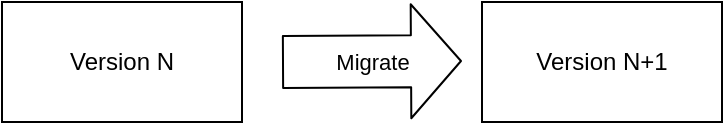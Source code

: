 <mxfile version="21.5.0" type="device" pages="18">
  <diagram id="aC-T4JbGRuo5PAbJxA2-" name="Normal-Migration">
    <mxGraphModel dx="1114" dy="824" grid="1" gridSize="10" guides="1" tooltips="1" connect="1" arrows="1" fold="1" page="1" pageScale="1" pageWidth="827" pageHeight="1169" math="0" shadow="0">
      <root>
        <mxCell id="0" />
        <mxCell id="1" parent="0" />
        <mxCell id="JkIpqjgs9b4gZhfPgLnq-3" value="Version N" style="rounded=0;whiteSpace=wrap;html=1;" parent="1" vertex="1">
          <mxGeometry x="200" y="90" width="120" height="60" as="geometry" />
        </mxCell>
        <mxCell id="JkIpqjgs9b4gZhfPgLnq-4" value="Migrate" style="shape=flexArrow;endArrow=classic;html=1;endWidth=30;endSize=8;width=26;" parent="1" edge="1">
          <mxGeometry width="50" height="50" relative="1" as="geometry">
            <mxPoint x="340" y="120" as="sourcePoint" />
            <mxPoint x="430" y="119.5" as="targetPoint" />
          </mxGeometry>
        </mxCell>
        <mxCell id="JkIpqjgs9b4gZhfPgLnq-5" value="Version N+1" style="rounded=0;whiteSpace=wrap;html=1;" parent="1" vertex="1">
          <mxGeometry x="440" y="90" width="120" height="60" as="geometry" />
        </mxCell>
      </root>
    </mxGraphModel>
  </diagram>
  <diagram name="HL-Change-Scenarios" id="_NJ7zXLjEfUgbl2cblIf">
    <mxGraphModel dx="1114" dy="878" grid="1" gridSize="10" guides="1" tooltips="1" connect="1" arrows="1" fold="1" page="1" pageScale="1" pageWidth="827" pageHeight="1169" math="0" shadow="0">
      <root>
        <mxCell id="Vn0EonWv-28GtLf7o_Nc-0" />
        <mxCell id="Vn0EonWv-28GtLf7o_Nc-1" parent="Vn0EonWv-28GtLf7o_Nc-0" />
        <mxCell id="Vn0EonWv-28GtLf7o_Nc-5" value="Version N" style="rounded=0;whiteSpace=wrap;html=1;verticalAlign=top;" parent="Vn0EonWv-28GtLf7o_Nc-1" vertex="1">
          <mxGeometry x="180" y="190" width="120" height="110" as="geometry" />
        </mxCell>
        <mxCell id="Vn0EonWv-28GtLf7o_Nc-6" value="Migrade" style="shape=flexArrow;endArrow=classic;html=1;endWidth=30;endSize=8;width=26;" parent="Vn0EonWv-28GtLf7o_Nc-1" edge="1">
          <mxGeometry width="50" height="50" relative="1" as="geometry">
            <mxPoint x="320" y="250" as="sourcePoint" />
            <mxPoint x="410" y="249.5" as="targetPoint" />
          </mxGeometry>
        </mxCell>
        <mxCell id="Vn0EonWv-28GtLf7o_Nc-7" value="" style="group" parent="Vn0EonWv-28GtLf7o_Nc-1" vertex="1" connectable="0">
          <mxGeometry x="430" y="190" width="245" height="110" as="geometry" />
        </mxCell>
        <mxCell id="Vn0EonWv-28GtLf7o_Nc-8" value="Version N+1" style="rounded=0;whiteSpace=wrap;html=1;verticalAlign=top;" parent="Vn0EonWv-28GtLf7o_Nc-7" vertex="1">
          <mxGeometry width="245" height="110" as="geometry" />
        </mxCell>
        <mxCell id="Vn0EonWv-28GtLf7o_Nc-9" value="Scenario &lt;br&gt;Step1" style="shape=step;perimeter=stepPerimeter;whiteSpace=wrap;html=1;fixedSize=1;" parent="Vn0EonWv-28GtLf7o_Nc-7" vertex="1">
          <mxGeometry x="15" y="30" width="110" height="70" as="geometry" />
        </mxCell>
        <mxCell id="Vn0EonWv-28GtLf7o_Nc-10" value="Scenario &lt;br&gt;Step2" style="shape=step;perimeter=stepPerimeter;whiteSpace=wrap;html=1;fixedSize=1;" parent="Vn0EonWv-28GtLf7o_Nc-7" vertex="1">
          <mxGeometry x="125" y="30" width="110" height="70" as="geometry" />
        </mxCell>
        <mxCell id="Vn0EonWv-28GtLf7o_Nc-11" value="Migrate" style="shape=flexArrow;endArrow=classic;html=1;endWidth=30;endSize=8;width=26;" parent="Vn0EonWv-28GtLf7o_Nc-1" edge="1">
          <mxGeometry width="50" height="50" relative="1" as="geometry">
            <mxPoint x="380" y="405" as="sourcePoint" />
            <mxPoint x="470" y="404.5" as="targetPoint" />
          </mxGeometry>
        </mxCell>
        <mxCell id="Vn0EonWv-28GtLf7o_Nc-12" value="" style="group" parent="Vn0EonWv-28GtLf7o_Nc-1" vertex="1" connectable="0">
          <mxGeometry x="180" y="350" width="190" height="110" as="geometry" />
        </mxCell>
        <mxCell id="Vn0EonWv-28GtLf7o_Nc-13" value="Version N" style="rounded=0;whiteSpace=wrap;html=1;verticalAlign=top;" parent="Vn0EonWv-28GtLf7o_Nc-12" vertex="1">
          <mxGeometry width="190" height="110" as="geometry" />
        </mxCell>
        <mxCell id="Vn0EonWv-28GtLf7o_Nc-14" value="Scenario &lt;br&gt;Step1" style="shape=step;perimeter=stepPerimeter;whiteSpace=wrap;html=1;fixedSize=1;" parent="Vn0EonWv-28GtLf7o_Nc-12" vertex="1">
          <mxGeometry x="20.357" y="30" width="149.286" height="70" as="geometry" />
        </mxCell>
        <mxCell id="Vn0EonWv-28GtLf7o_Nc-15" value="" style="group" parent="Vn0EonWv-28GtLf7o_Nc-1" vertex="1" connectable="0">
          <mxGeometry x="485" y="350" width="190" height="110" as="geometry" />
        </mxCell>
        <mxCell id="Vn0EonWv-28GtLf7o_Nc-16" value="Version N+1" style="rounded=0;whiteSpace=wrap;html=1;verticalAlign=top;" parent="Vn0EonWv-28GtLf7o_Nc-15" vertex="1">
          <mxGeometry width="190" height="110" as="geometry" />
        </mxCell>
        <mxCell id="Vn0EonWv-28GtLf7o_Nc-17" value="Scenario &lt;br&gt;Step2" style="shape=step;perimeter=stepPerimeter;whiteSpace=wrap;html=1;fixedSize=1;" parent="Vn0EonWv-28GtLf7o_Nc-15" vertex="1">
          <mxGeometry x="20.357" y="30" width="149.286" height="70" as="geometry" />
        </mxCell>
        <mxCell id="Vn0EonWv-28GtLf7o_Nc-18" value="Version N+1" style="rounded=0;whiteSpace=wrap;html=1;verticalAlign=top;" parent="Vn0EonWv-28GtLf7o_Nc-1" vertex="1">
          <mxGeometry x="560" y="40" width="120" height="110" as="geometry" />
        </mxCell>
        <mxCell id="Vn0EonWv-28GtLf7o_Nc-19" value="Migrate" style="shape=flexArrow;endArrow=classic;html=1;endWidth=30;endSize=8;width=26;" parent="Vn0EonWv-28GtLf7o_Nc-1" edge="1">
          <mxGeometry width="50" height="50" relative="1" as="geometry">
            <mxPoint x="450" y="95" as="sourcePoint" />
            <mxPoint x="540" y="94.5" as="targetPoint" />
          </mxGeometry>
        </mxCell>
        <mxCell id="Vn0EonWv-28GtLf7o_Nc-20" value="" style="group" parent="Vn0EonWv-28GtLf7o_Nc-1" vertex="1" connectable="0">
          <mxGeometry x="180" y="40" width="245" height="110" as="geometry" />
        </mxCell>
        <mxCell id="Vn0EonWv-28GtLf7o_Nc-21" value="Version N" style="rounded=0;whiteSpace=wrap;html=1;verticalAlign=top;" parent="Vn0EonWv-28GtLf7o_Nc-20" vertex="1">
          <mxGeometry width="245" height="110" as="geometry" />
        </mxCell>
        <mxCell id="Vn0EonWv-28GtLf7o_Nc-22" value="Scenario &lt;br&gt;Step1" style="shape=step;perimeter=stepPerimeter;whiteSpace=wrap;html=1;fixedSize=1;" parent="Vn0EonWv-28GtLf7o_Nc-20" vertex="1">
          <mxGeometry x="15" y="30" width="110" height="70" as="geometry" />
        </mxCell>
        <mxCell id="Vn0EonWv-28GtLf7o_Nc-23" value="Scenario &lt;br&gt;Step2" style="shape=step;perimeter=stepPerimeter;whiteSpace=wrap;html=1;fixedSize=1;" parent="Vn0EonWv-28GtLf7o_Nc-20" vertex="1">
          <mxGeometry x="125" y="30" width="110" height="70" as="geometry" />
        </mxCell>
      </root>
    </mxGraphModel>
  </diagram>
  <diagram id="46jrGEqxk9gJiDRffuaN" name="Scenarios in Reality">
    <mxGraphModel dx="1114" dy="878" grid="1" gridSize="10" guides="1" tooltips="1" connect="1" arrows="1" fold="1" page="1" pageScale="1" pageWidth="1169" pageHeight="827" math="0" shadow="0">
      <root>
        <mxCell id="UqqZVpDcYdt2ESsGVg10-0" />
        <mxCell id="UqqZVpDcYdt2ESsGVg10-1" parent="UqqZVpDcYdt2ESsGVg10-0" />
        <mxCell id="UqqZVpDcYdt2ESsGVg10-42" style="edgeStyle=orthogonalEdgeStyle;rounded=0;orthogonalLoop=1;jettySize=auto;html=1;exitX=1;exitY=0.5;exitDx=0;exitDy=0;" parent="UqqZVpDcYdt2ESsGVg10-1" source="UqqZVpDcYdt2ESsGVg10-15" target="UqqZVpDcYdt2ESsGVg10-40" edge="1">
          <mxGeometry relative="1" as="geometry" />
        </mxCell>
        <mxCell id="UqqZVpDcYdt2ESsGVg10-43" style="edgeStyle=orthogonalEdgeStyle;rounded=0;orthogonalLoop=1;jettySize=auto;html=1;exitX=1;exitY=0.5;exitDx=0;exitDy=0;entryX=0;entryY=0.5;entryDx=0;entryDy=0;" parent="UqqZVpDcYdt2ESsGVg10-1" source="UqqZVpDcYdt2ESsGVg10-18" target="UqqZVpDcYdt2ESsGVg10-38" edge="1">
          <mxGeometry relative="1" as="geometry" />
        </mxCell>
        <mxCell id="UqqZVpDcYdt2ESsGVg10-44" style="edgeStyle=orthogonalEdgeStyle;rounded=0;orthogonalLoop=1;jettySize=auto;html=1;exitX=1;exitY=0.5;exitDx=0;exitDy=0;entryX=0;entryY=0.5;entryDx=0;entryDy=0;" parent="UqqZVpDcYdt2ESsGVg10-1" source="UqqZVpDcYdt2ESsGVg10-20" target="UqqZVpDcYdt2ESsGVg10-33" edge="1">
          <mxGeometry relative="1" as="geometry" />
        </mxCell>
        <mxCell id="UqqZVpDcYdt2ESsGVg10-2" style="edgeStyle=orthogonalEdgeStyle;rounded=0;orthogonalLoop=1;jettySize=auto;html=1;exitX=1;exitY=0.5;exitDx=0;exitDy=0;entryX=0;entryY=0.5;entryDx=0;entryDy=0;" parent="UqqZVpDcYdt2ESsGVg10-1" source="UqqZVpDcYdt2ESsGVg10-3" target="UqqZVpDcYdt2ESsGVg10-5" edge="1">
          <mxGeometry relative="1" as="geometry" />
        </mxCell>
        <mxCell id="UqqZVpDcYdt2ESsGVg10-3" value="Search items" style="rounded=0;whiteSpace=wrap;html=1;" parent="UqqZVpDcYdt2ESsGVg10-1" vertex="1">
          <mxGeometry x="35" y="70" width="100" height="60" as="geometry" />
        </mxCell>
        <mxCell id="UqqZVpDcYdt2ESsGVg10-4" style="edgeStyle=orthogonalEdgeStyle;rounded=0;orthogonalLoop=1;jettySize=auto;html=1;exitX=1;exitY=0.5;exitDx=0;exitDy=0;" parent="UqqZVpDcYdt2ESsGVg10-1" source="UqqZVpDcYdt2ESsGVg10-5" target="UqqZVpDcYdt2ESsGVg10-7" edge="1">
          <mxGeometry relative="1" as="geometry" />
        </mxCell>
        <mxCell id="UqqZVpDcYdt2ESsGVg10-5" value="Add item to basket" style="rounded=0;whiteSpace=wrap;html=1;" parent="UqqZVpDcYdt2ESsGVg10-1" vertex="1">
          <mxGeometry x="175" y="70" width="100" height="60" as="geometry" />
        </mxCell>
        <mxCell id="UqqZVpDcYdt2ESsGVg10-6" style="edgeStyle=orthogonalEdgeStyle;rounded=0;orthogonalLoop=1;jettySize=auto;html=1;exitX=1;exitY=0.5;exitDx=0;exitDy=0;entryX=0;entryY=0.5;entryDx=0;entryDy=0;" parent="UqqZVpDcYdt2ESsGVg10-1" source="UqqZVpDcYdt2ESsGVg10-7" target="UqqZVpDcYdt2ESsGVg10-8" edge="1">
          <mxGeometry relative="1" as="geometry" />
        </mxCell>
        <mxCell id="UqqZVpDcYdt2ESsGVg10-7" value="Checkout" style="rounded=0;whiteSpace=wrap;html=1;" parent="UqqZVpDcYdt2ESsGVg10-1" vertex="1">
          <mxGeometry x="315" y="70" width="100" height="60" as="geometry" />
        </mxCell>
        <mxCell id="UqqZVpDcYdt2ESsGVg10-8" value="End transaction" style="rounded=0;whiteSpace=wrap;html=1;" parent="UqqZVpDcYdt2ESsGVg10-1" vertex="1">
          <mxGeometry x="455" y="70" width="100" height="60" as="geometry" />
        </mxCell>
        <mxCell id="UqqZVpDcYdt2ESsGVg10-9" value="Upgrade" style="rounded=1;whiteSpace=wrap;html=1;horizontal=0;rotation=-180;fillColor=#e3c800;strokeColor=#B09500;fontColor=#000000;fontStyle=1;fontSize=22;" parent="UqqZVpDcYdt2ESsGVg10-1" vertex="1">
          <mxGeometry x="585" y="30" width="40" height="530" as="geometry" />
        </mxCell>
        <mxCell id="UqqZVpDcYdt2ESsGVg10-11" style="edgeStyle=orthogonalEdgeStyle;rounded=0;orthogonalLoop=1;jettySize=auto;html=1;exitX=1;exitY=0.5;exitDx=0;exitDy=0;entryX=0;entryY=0.5;entryDx=0;entryDy=0;" parent="UqqZVpDcYdt2ESsGVg10-1" source="UqqZVpDcYdt2ESsGVg10-12" target="UqqZVpDcYdt2ESsGVg10-14" edge="1">
          <mxGeometry relative="1" as="geometry" />
        </mxCell>
        <mxCell id="UqqZVpDcYdt2ESsGVg10-12" value="Search items" style="rounded=0;whiteSpace=wrap;html=1;" parent="UqqZVpDcYdt2ESsGVg10-1" vertex="1">
          <mxGeometry x="35" y="170" width="100" height="60" as="geometry" />
        </mxCell>
        <mxCell id="UqqZVpDcYdt2ESsGVg10-13" style="edgeStyle=orthogonalEdgeStyle;rounded=0;orthogonalLoop=1;jettySize=auto;html=1;exitX=1;exitY=0.5;exitDx=0;exitDy=0;" parent="UqqZVpDcYdt2ESsGVg10-1" source="UqqZVpDcYdt2ESsGVg10-14" target="UqqZVpDcYdt2ESsGVg10-15" edge="1">
          <mxGeometry relative="1" as="geometry" />
        </mxCell>
        <mxCell id="UqqZVpDcYdt2ESsGVg10-14" value="Add item to basket" style="rounded=0;whiteSpace=wrap;html=1;" parent="UqqZVpDcYdt2ESsGVg10-1" vertex="1">
          <mxGeometry x="175" y="170" width="100" height="60" as="geometry" />
        </mxCell>
        <mxCell id="UqqZVpDcYdt2ESsGVg10-15" value="Checkout" style="rounded=0;whiteSpace=wrap;html=1;" parent="UqqZVpDcYdt2ESsGVg10-1" vertex="1">
          <mxGeometry x="315" y="170" width="100" height="60" as="geometry" />
        </mxCell>
        <mxCell id="UqqZVpDcYdt2ESsGVg10-16" style="edgeStyle=orthogonalEdgeStyle;rounded=0;orthogonalLoop=1;jettySize=auto;html=1;exitX=1;exitY=0.5;exitDx=0;exitDy=0;entryX=0;entryY=0.5;entryDx=0;entryDy=0;" parent="UqqZVpDcYdt2ESsGVg10-1" source="UqqZVpDcYdt2ESsGVg10-17" target="UqqZVpDcYdt2ESsGVg10-18" edge="1">
          <mxGeometry relative="1" as="geometry" />
        </mxCell>
        <mxCell id="UqqZVpDcYdt2ESsGVg10-17" value="Search items" style="rounded=0;whiteSpace=wrap;html=1;" parent="UqqZVpDcYdt2ESsGVg10-1" vertex="1">
          <mxGeometry x="35" y="265" width="100" height="60" as="geometry" />
        </mxCell>
        <mxCell id="UqqZVpDcYdt2ESsGVg10-18" value="Add item to basket" style="rounded=0;whiteSpace=wrap;html=1;" parent="UqqZVpDcYdt2ESsGVg10-1" vertex="1">
          <mxGeometry x="175" y="265" width="100" height="60" as="geometry" />
        </mxCell>
        <mxCell id="UqqZVpDcYdt2ESsGVg10-20" value="Search items" style="rounded=0;whiteSpace=wrap;html=1;" parent="UqqZVpDcYdt2ESsGVg10-1" vertex="1">
          <mxGeometry x="35" y="350" width="100" height="60" as="geometry" />
        </mxCell>
        <mxCell id="UqqZVpDcYdt2ESsGVg10-25" style="edgeStyle=orthogonalEdgeStyle;rounded=0;orthogonalLoop=1;jettySize=auto;html=1;exitX=1;exitY=0.5;exitDx=0;exitDy=0;entryX=0;entryY=0.5;entryDx=0;entryDy=0;" parent="UqqZVpDcYdt2ESsGVg10-1" source="UqqZVpDcYdt2ESsGVg10-26" target="UqqZVpDcYdt2ESsGVg10-28" edge="1">
          <mxGeometry relative="1" as="geometry" />
        </mxCell>
        <mxCell id="UqqZVpDcYdt2ESsGVg10-26" value="Search items" style="rounded=0;whiteSpace=wrap;html=1;" parent="UqqZVpDcYdt2ESsGVg10-1" vertex="1">
          <mxGeometry x="645" y="440" width="100" height="60" as="geometry" />
        </mxCell>
        <mxCell id="UqqZVpDcYdt2ESsGVg10-27" style="edgeStyle=orthogonalEdgeStyle;rounded=0;orthogonalLoop=1;jettySize=auto;html=1;exitX=1;exitY=0.5;exitDx=0;exitDy=0;" parent="UqqZVpDcYdt2ESsGVg10-1" source="UqqZVpDcYdt2ESsGVg10-28" target="UqqZVpDcYdt2ESsGVg10-30" edge="1">
          <mxGeometry relative="1" as="geometry" />
        </mxCell>
        <mxCell id="UqqZVpDcYdt2ESsGVg10-28" value="Add item to basket" style="rounded=0;whiteSpace=wrap;html=1;" parent="UqqZVpDcYdt2ESsGVg10-1" vertex="1">
          <mxGeometry x="775" y="440" width="100" height="60" as="geometry" />
        </mxCell>
        <mxCell id="UqqZVpDcYdt2ESsGVg10-29" style="edgeStyle=orthogonalEdgeStyle;rounded=0;orthogonalLoop=1;jettySize=auto;html=1;exitX=1;exitY=0.5;exitDx=0;exitDy=0;entryX=0;entryY=0.5;entryDx=0;entryDy=0;" parent="UqqZVpDcYdt2ESsGVg10-1" source="UqqZVpDcYdt2ESsGVg10-30" target="UqqZVpDcYdt2ESsGVg10-31" edge="1">
          <mxGeometry relative="1" as="geometry" />
        </mxCell>
        <mxCell id="UqqZVpDcYdt2ESsGVg10-30" value="Checkout" style="rounded=0;whiteSpace=wrap;html=1;" parent="UqqZVpDcYdt2ESsGVg10-1" vertex="1">
          <mxGeometry x="905" y="440" width="100" height="60" as="geometry" />
        </mxCell>
        <mxCell id="UqqZVpDcYdt2ESsGVg10-31" value="End transaction" style="rounded=0;whiteSpace=wrap;html=1;" parent="UqqZVpDcYdt2ESsGVg10-1" vertex="1">
          <mxGeometry x="1035" y="440" width="100" height="60" as="geometry" />
        </mxCell>
        <mxCell id="UqqZVpDcYdt2ESsGVg10-32" style="edgeStyle=orthogonalEdgeStyle;rounded=0;orthogonalLoop=1;jettySize=auto;html=1;exitX=1;exitY=0.5;exitDx=0;exitDy=0;" parent="UqqZVpDcYdt2ESsGVg10-1" source="UqqZVpDcYdt2ESsGVg10-33" target="UqqZVpDcYdt2ESsGVg10-35" edge="1">
          <mxGeometry relative="1" as="geometry" />
        </mxCell>
        <mxCell id="UqqZVpDcYdt2ESsGVg10-33" value="Add item to basket" style="rounded=0;whiteSpace=wrap;html=1;" parent="UqqZVpDcYdt2ESsGVg10-1" vertex="1">
          <mxGeometry x="775" y="350" width="100" height="60" as="geometry" />
        </mxCell>
        <mxCell id="UqqZVpDcYdt2ESsGVg10-34" style="edgeStyle=orthogonalEdgeStyle;rounded=0;orthogonalLoop=1;jettySize=auto;html=1;exitX=1;exitY=0.5;exitDx=0;exitDy=0;entryX=0;entryY=0.5;entryDx=0;entryDy=0;" parent="UqqZVpDcYdt2ESsGVg10-1" source="UqqZVpDcYdt2ESsGVg10-35" target="UqqZVpDcYdt2ESsGVg10-36" edge="1">
          <mxGeometry relative="1" as="geometry" />
        </mxCell>
        <mxCell id="UqqZVpDcYdt2ESsGVg10-35" value="Checkout" style="rounded=0;whiteSpace=wrap;html=1;" parent="UqqZVpDcYdt2ESsGVg10-1" vertex="1">
          <mxGeometry x="905" y="350" width="100" height="60" as="geometry" />
        </mxCell>
        <mxCell id="UqqZVpDcYdt2ESsGVg10-36" value="End transaction" style="rounded=0;whiteSpace=wrap;html=1;" parent="UqqZVpDcYdt2ESsGVg10-1" vertex="1">
          <mxGeometry x="1035" y="350" width="100" height="60" as="geometry" />
        </mxCell>
        <mxCell id="UqqZVpDcYdt2ESsGVg10-37" style="edgeStyle=orthogonalEdgeStyle;rounded=0;orthogonalLoop=1;jettySize=auto;html=1;exitX=1;exitY=0.5;exitDx=0;exitDy=0;entryX=0;entryY=0.5;entryDx=0;entryDy=0;" parent="UqqZVpDcYdt2ESsGVg10-1" source="UqqZVpDcYdt2ESsGVg10-38" target="UqqZVpDcYdt2ESsGVg10-39" edge="1">
          <mxGeometry relative="1" as="geometry" />
        </mxCell>
        <mxCell id="UqqZVpDcYdt2ESsGVg10-38" value="Checkout" style="rounded=0;whiteSpace=wrap;html=1;" parent="UqqZVpDcYdt2ESsGVg10-1" vertex="1">
          <mxGeometry x="905" y="265" width="100" height="60" as="geometry" />
        </mxCell>
        <mxCell id="UqqZVpDcYdt2ESsGVg10-39" value="End transaction" style="rounded=0;whiteSpace=wrap;html=1;" parent="UqqZVpDcYdt2ESsGVg10-1" vertex="1">
          <mxGeometry x="1035" y="265" width="100" height="60" as="geometry" />
        </mxCell>
        <mxCell id="UqqZVpDcYdt2ESsGVg10-40" value="End transaction" style="rounded=0;whiteSpace=wrap;html=1;" parent="UqqZVpDcYdt2ESsGVg10-1" vertex="1">
          <mxGeometry x="1035" y="170" width="100" height="60" as="geometry" />
        </mxCell>
      </root>
    </mxGraphModel>
  </diagram>
  <diagram id="tt_5l08dZDQMUoRVCTmD" name="Shuffle-H">
    <mxGraphModel dx="1114" dy="878" grid="1" gridSize="5" guides="1" tooltips="1" connect="1" arrows="1" fold="1" page="1" pageScale="1" pageWidth="827" pageHeight="1169" math="0" shadow="0">
      <root>
        <mxCell id="ugAKQ9cVWX7KweZPlPUd-0" />
        <mxCell id="ugAKQ9cVWX7KweZPlPUd-1" parent="ugAKQ9cVWX7KweZPlPUd-0" />
        <mxCell id="ugAKQ9cVWX7KweZPlPUd-2" value="" style="shape=table;html=1;whiteSpace=wrap;startSize=0;container=1;collapsible=0;childLayout=tableLayout;" parent="ugAKQ9cVWX7KweZPlPUd-1" vertex="1">
          <mxGeometry x="30" y="80" width="710" height="412" as="geometry" />
        </mxCell>
        <mxCell id="ugAKQ9cVWX7KweZPlPUd-3" value="" style="shape=partialRectangle;html=1;whiteSpace=wrap;collapsible=0;dropTarget=0;pointerEvents=0;fillColor=none;top=0;left=0;bottom=0;right=0;points=[[0,0.5],[1,0.5]];portConstraint=eastwest;" parent="ugAKQ9cVWX7KweZPlPUd-2" vertex="1">
          <mxGeometry width="710" height="60" as="geometry" />
        </mxCell>
        <mxCell id="ugAKQ9cVWX7KweZPlPUd-4" value="" style="shape=partialRectangle;html=1;whiteSpace=wrap;connectable=0;overflow=hidden;fillColor=none;top=0;left=0;bottom=0;right=0;" parent="ugAKQ9cVWX7KweZPlPUd-3" vertex="1">
          <mxGeometry width="135" height="60" as="geometry" />
        </mxCell>
        <mxCell id="ugAKQ9cVWX7KweZPlPUd-5" value="&lt;span style=&quot;font-weight: 700&quot;&gt;PHASE 1&lt;/span&gt;&lt;br style=&quot;font-weight: 700&quot;&gt;&lt;span style=&quot;font-weight: 700&quot;&gt;(PRODUCER)&lt;/span&gt;" style="shape=partialRectangle;html=1;whiteSpace=wrap;connectable=0;overflow=hidden;fillColor=none;top=0;left=0;bottom=0;right=0;" parent="ugAKQ9cVWX7KweZPlPUd-3" vertex="1">
          <mxGeometry x="135" width="272" height="60" as="geometry" />
        </mxCell>
        <mxCell id="ugAKQ9cVWX7KweZPlPUd-6" value="&lt;span style=&quot;font-weight: 700&quot;&gt;PHASE 2&lt;/span&gt;&lt;br style=&quot;font-weight: 700&quot;&gt;&lt;span style=&quot;font-weight: 700&quot;&gt;(CONSUMER)&lt;/span&gt;" style="shape=partialRectangle;html=1;whiteSpace=wrap;connectable=0;overflow=hidden;fillColor=none;top=0;left=0;bottom=0;right=0;" parent="ugAKQ9cVWX7KweZPlPUd-3" vertex="1">
          <mxGeometry x="407" width="303" height="60" as="geometry" />
        </mxCell>
        <mxCell id="ugAKQ9cVWX7KweZPlPUd-7" value="" style="shape=partialRectangle;html=1;whiteSpace=wrap;collapsible=0;dropTarget=0;pointerEvents=0;fillColor=none;top=0;left=0;bottom=0;right=0;points=[[0,0.5],[1,0.5]];portConstraint=eastwest;" parent="ugAKQ9cVWX7KweZPlPUd-2" vertex="1">
          <mxGeometry y="60" width="710" height="88" as="geometry" />
        </mxCell>
        <mxCell id="ugAKQ9cVWX7KweZPlPUd-8" value="&lt;span style=&quot;font-weight: 700&quot;&gt;ShuffleGroup_3_0&lt;/span&gt;" style="shape=partialRectangle;html=1;whiteSpace=wrap;connectable=0;overflow=hidden;fillColor=none;top=0;left=0;bottom=0;right=0;" parent="ugAKQ9cVWX7KweZPlPUd-7" vertex="1">
          <mxGeometry width="135" height="88" as="geometry" />
        </mxCell>
        <mxCell id="ugAKQ9cVWX7KweZPlPUd-9" value="" style="shape=partialRectangle;html=1;whiteSpace=wrap;connectable=0;overflow=hidden;fillColor=none;top=0;left=0;bottom=0;right=0;" parent="ugAKQ9cVWX7KweZPlPUd-7" vertex="1">
          <mxGeometry x="135" width="272" height="88" as="geometry" />
        </mxCell>
        <mxCell id="ugAKQ9cVWX7KweZPlPUd-10" value="" style="shape=partialRectangle;html=1;whiteSpace=wrap;connectable=0;overflow=hidden;fillColor=none;top=0;left=0;bottom=0;right=0;" parent="ugAKQ9cVWX7KweZPlPUd-7" vertex="1">
          <mxGeometry x="407" width="303" height="88" as="geometry" />
        </mxCell>
        <mxCell id="ugAKQ9cVWX7KweZPlPUd-11" value="" style="shape=partialRectangle;html=1;whiteSpace=wrap;collapsible=0;dropTarget=0;pointerEvents=0;fillColor=none;top=0;left=0;bottom=0;right=0;points=[[0,0.5],[1,0.5]];portConstraint=eastwest;" parent="ugAKQ9cVWX7KweZPlPUd-2" vertex="1">
          <mxGeometry y="148" width="710" height="88" as="geometry" />
        </mxCell>
        <mxCell id="ugAKQ9cVWX7KweZPlPUd-12" value="&lt;span style=&quot;font-weight: 700&quot;&gt;ShuffleGroup_2_1&lt;/span&gt;" style="shape=partialRectangle;html=1;whiteSpace=wrap;connectable=0;overflow=hidden;fillColor=none;top=0;left=0;bottom=0;right=0;" parent="ugAKQ9cVWX7KweZPlPUd-11" vertex="1">
          <mxGeometry width="135" height="88" as="geometry" />
        </mxCell>
        <mxCell id="ugAKQ9cVWX7KweZPlPUd-13" value="" style="shape=partialRectangle;html=1;whiteSpace=wrap;connectable=0;overflow=hidden;fillColor=none;top=0;left=0;bottom=0;right=0;" parent="ugAKQ9cVWX7KweZPlPUd-11" vertex="1">
          <mxGeometry x="135" width="272" height="88" as="geometry" />
        </mxCell>
        <mxCell id="ugAKQ9cVWX7KweZPlPUd-14" value="" style="shape=partialRectangle;html=1;whiteSpace=wrap;connectable=0;overflow=hidden;fillColor=none;top=0;left=0;bottom=0;right=0;" parent="ugAKQ9cVWX7KweZPlPUd-11" vertex="1">
          <mxGeometry x="407" width="303" height="88" as="geometry" />
        </mxCell>
        <mxCell id="ugAKQ9cVWX7KweZPlPUd-15" value="" style="shape=partialRectangle;html=1;whiteSpace=wrap;collapsible=0;dropTarget=0;pointerEvents=0;fillColor=none;top=0;left=0;bottom=0;right=0;points=[[0,0.5],[1,0.5]];portConstraint=eastwest;" parent="ugAKQ9cVWX7KweZPlPUd-2" vertex="1">
          <mxGeometry y="236" width="710" height="88" as="geometry" />
        </mxCell>
        <mxCell id="ugAKQ9cVWX7KweZPlPUd-16" value="&lt;span style=&quot;font-weight: 700&quot;&gt;ShuffleGroup_1_2&lt;/span&gt;" style="shape=partialRectangle;html=1;whiteSpace=wrap;connectable=0;overflow=hidden;fillColor=none;top=0;left=0;bottom=0;right=0;" parent="ugAKQ9cVWX7KweZPlPUd-15" vertex="1">
          <mxGeometry width="135" height="88" as="geometry" />
        </mxCell>
        <mxCell id="ugAKQ9cVWX7KweZPlPUd-17" value="" style="shape=partialRectangle;html=1;whiteSpace=wrap;connectable=0;overflow=hidden;fillColor=none;top=0;left=0;bottom=0;right=0;" parent="ugAKQ9cVWX7KweZPlPUd-15" vertex="1">
          <mxGeometry x="135" width="272" height="88" as="geometry" />
        </mxCell>
        <mxCell id="ugAKQ9cVWX7KweZPlPUd-18" value="" style="shape=partialRectangle;html=1;whiteSpace=wrap;connectable=0;overflow=hidden;fillColor=none;top=0;left=0;bottom=0;right=0;" parent="ugAKQ9cVWX7KweZPlPUd-15" vertex="1">
          <mxGeometry x="407" width="303" height="88" as="geometry" />
        </mxCell>
        <mxCell id="ugAKQ9cVWX7KweZPlPUd-19" value="" style="shape=partialRectangle;html=1;whiteSpace=wrap;collapsible=0;dropTarget=0;pointerEvents=0;fillColor=none;top=0;left=0;bottom=0;right=0;points=[[0,0.5],[1,0.5]];portConstraint=eastwest;" parent="ugAKQ9cVWX7KweZPlPUd-2" vertex="1">
          <mxGeometry y="324" width="710" height="88" as="geometry" />
        </mxCell>
        <mxCell id="ugAKQ9cVWX7KweZPlPUd-20" value="&lt;span style=&quot;font-weight: 700&quot;&gt;ShuffleGroup_0_3&lt;/span&gt;" style="shape=partialRectangle;html=1;whiteSpace=wrap;connectable=0;overflow=hidden;fillColor=none;top=0;left=0;bottom=0;right=0;" parent="ugAKQ9cVWX7KweZPlPUd-19" vertex="1">
          <mxGeometry width="135" height="88" as="geometry" />
        </mxCell>
        <mxCell id="ugAKQ9cVWX7KweZPlPUd-21" value="" style="shape=partialRectangle;html=1;whiteSpace=wrap;connectable=0;overflow=hidden;fillColor=none;top=0;left=0;bottom=0;right=0;" parent="ugAKQ9cVWX7KweZPlPUd-19" vertex="1">
          <mxGeometry x="135" width="272" height="88" as="geometry" />
        </mxCell>
        <mxCell id="ugAKQ9cVWX7KweZPlPUd-22" value="" style="shape=partialRectangle;html=1;whiteSpace=wrap;connectable=0;overflow=hidden;fillColor=none;top=0;left=0;bottom=0;right=0;" parent="ugAKQ9cVWX7KweZPlPUd-19" vertex="1">
          <mxGeometry x="407" width="303" height="88" as="geometry" />
        </mxCell>
        <mxCell id="f_ki6BUW7-mx740qGFfv-3" value="Step 1" style="shape=step;perimeter=stepPerimeter;whiteSpace=wrap;html=1;fixedSize=1;fontSize=12;fontStyle=0" parent="ugAKQ9cVWX7KweZPlPUd-1" vertex="1">
          <mxGeometry x="180" y="160" width="86" height="50" as="geometry" />
        </mxCell>
        <mxCell id="f_ki6BUW7-mx740qGFfv-4" value="Step 2&lt;span style=&quot;color: rgba(0 , 0 , 0 , 0) ; font-family: monospace ; font-size: 0px&quot;&gt;%3CmxGraphModel%3E%3Croot%3E%3CmxCell%20id%3D%220%22%2F%3E%3CmxCell%20id%3D%221%22%20parent%3D%220%22%2F%3E%3CmxCell%20id%3D%222%22%20value%3D%22Step%201%22%20style%3D%22shape%3Dstep%3Bperimeter%3DstepPerimeter%3BwhiteSpace%3Dwrap%3Bhtml%3D1%3BfixedSize%3D1%3BfontSize%3D12%3BfontStyle%3D0%22%20vertex%3D%221%22%20parent%3D%221%22%3E%3CmxGeometry%20x%3D%22250%22%20y%3D%22160%22%20width%3D%2286%22%20height%3D%2250%22%20as%3D%22geometry%22%2F%3E%3C%2FmxCell%3E%3C%2Froot%3E%3C%2FmxGraphModel%3E&lt;/span&gt;" style="shape=step;perimeter=stepPerimeter;whiteSpace=wrap;html=1;fixedSize=1;fontSize=12;fontStyle=0" parent="ugAKQ9cVWX7KweZPlPUd-1" vertex="1">
          <mxGeometry x="250" y="160" width="86" height="50" as="geometry" />
        </mxCell>
        <mxCell id="f_ki6BUW7-mx740qGFfv-5" value="Step 3" style="shape=step;perimeter=stepPerimeter;whiteSpace=wrap;html=1;fixedSize=1;fontSize=12;fontStyle=0" parent="ugAKQ9cVWX7KweZPlPUd-1" vertex="1">
          <mxGeometry x="320" y="160" width="86" height="50" as="geometry" />
        </mxCell>
        <mxCell id="f_ki6BUW7-mx740qGFfv-6" value="Step 1" style="shape=step;perimeter=stepPerimeter;whiteSpace=wrap;html=1;fixedSize=1;fontSize=12;fontStyle=0" parent="ugAKQ9cVWX7KweZPlPUd-1" vertex="1">
          <mxGeometry x="500" y="420" width="86" height="50" as="geometry" />
        </mxCell>
        <mxCell id="f_ki6BUW7-mx740qGFfv-7" value="Step 2&lt;span style=&quot;color: rgba(0 , 0 , 0 , 0) ; font-family: monospace ; font-size: 0px&quot;&gt;%3CmxGraphModel%3E%3Croot%3E%3CmxCell%20id%3D%220%22%2F%3E%3CmxCell%20id%3D%221%22%20parent%3D%220%22%2F%3E%3CmxCell%20id%3D%222%22%20value%3D%22Step%201%22%20style%3D%22shape%3Dstep%3Bperimeter%3DstepPerimeter%3BwhiteSpace%3Dwrap%3Bhtml%3D1%3BfixedSize%3D1%3BfontSize%3D12%3BfontStyle%3D0%22%20vertex%3D%221%22%20parent%3D%221%22%3E%3CmxGeometry%20x%3D%22250%22%20y%3D%22160%22%20width%3D%2286%22%20height%3D%2250%22%20as%3D%22geometry%22%2F%3E%3C%2FmxCell%3E%3C%2Froot%3E%3C%2FmxGraphModel%3E&lt;/span&gt;" style="shape=step;perimeter=stepPerimeter;whiteSpace=wrap;html=1;fixedSize=1;fontSize=12;fontStyle=0" parent="ugAKQ9cVWX7KweZPlPUd-1" vertex="1">
          <mxGeometry x="570" y="420" width="86" height="50" as="geometry" />
        </mxCell>
        <mxCell id="f_ki6BUW7-mx740qGFfv-8" value="Step 3" style="shape=step;perimeter=stepPerimeter;whiteSpace=wrap;html=1;fixedSize=1;fontSize=12;fontStyle=0" parent="ugAKQ9cVWX7KweZPlPUd-1" vertex="1">
          <mxGeometry x="640" y="420" width="86" height="50" as="geometry" />
        </mxCell>
        <mxCell id="0Ikrlsi8RjBsoc4j3OFK-0" value="&lt;b style=&quot;font-size: 14px;&quot;&gt;Major Change&lt;/b&gt;" style="rounded=0;whiteSpace=wrap;html=1;fillColor=#e3c800;strokeColor=#B09500;fontColor=#000000;horizontal=0;rotation=-180;fontSize=14;" parent="ugAKQ9cVWX7KweZPlPUd-1" vertex="1">
          <mxGeometry x="420" y="81" width="36" height="410" as="geometry" />
        </mxCell>
        <mxCell id="0Ikrlsi8RjBsoc4j3OFK-1" value="Step 1" style="shape=step;perimeter=stepPerimeter;whiteSpace=wrap;html=1;fixedSize=1;fontSize=12;fontStyle=0" parent="ugAKQ9cVWX7KweZPlPUd-1" vertex="1">
          <mxGeometry x="180" y="250" width="86" height="50" as="geometry" />
        </mxCell>
        <mxCell id="0Ikrlsi8RjBsoc4j3OFK-2" value="Step 2&lt;span style=&quot;color: rgba(0 , 0 , 0 , 0) ; font-family: monospace ; font-size: 0px&quot;&gt;%3CmxGraphModel%3E%3Croot%3E%3CmxCell%20id%3D%220%22%2F%3E%3CmxCell%20id%3D%221%22%20parent%3D%220%22%2F%3E%3CmxCell%20id%3D%222%22%20value%3D%22Step%201%22%20style%3D%22shape%3Dstep%3Bperimeter%3DstepPerimeter%3BwhiteSpace%3Dwrap%3Bhtml%3D1%3BfixedSize%3D1%3BfontSize%3D12%3BfontStyle%3D0%22%20vertex%3D%221%22%20parent%3D%221%22%3E%3CmxGeometry%20x%3D%22250%22%20y%3D%22160%22%20width%3D%2286%22%20height%3D%2250%22%20as%3D%22geometry%22%2F%3E%3C%2FmxCell%3E%3C%2Froot%3E%3C%2FmxGraphModel%3E&lt;/span&gt;" style="shape=step;perimeter=stepPerimeter;whiteSpace=wrap;html=1;fixedSize=1;fontSize=12;fontStyle=0" parent="ugAKQ9cVWX7KweZPlPUd-1" vertex="1">
          <mxGeometry x="250" y="250" width="86" height="50" as="geometry" />
        </mxCell>
        <mxCell id="0Ikrlsi8RjBsoc4j3OFK-3" value="Step 3" style="shape=step;perimeter=stepPerimeter;whiteSpace=wrap;html=1;fixedSize=1;fontSize=12;fontStyle=0" parent="ugAKQ9cVWX7KweZPlPUd-1" vertex="1">
          <mxGeometry x="640" y="250" width="86" height="50" as="geometry" />
        </mxCell>
        <mxCell id="0Ikrlsi8RjBsoc4j3OFK-4" value="Step 1" style="shape=step;perimeter=stepPerimeter;whiteSpace=wrap;html=1;fixedSize=1;fontSize=12;fontStyle=0" parent="ugAKQ9cVWX7KweZPlPUd-1" vertex="1">
          <mxGeometry x="180" y="340" width="86" height="50" as="geometry" />
        </mxCell>
        <mxCell id="0Ikrlsi8RjBsoc4j3OFK-5" value="Step 2&lt;span style=&quot;color: rgba(0 , 0 , 0 , 0) ; font-family: monospace ; font-size: 0px&quot;&gt;%3CmxGraphModel%3E%3Croot%3E%3CmxCell%20id%3D%220%22%2F%3E%3CmxCell%20id%3D%221%22%20parent%3D%220%22%2F%3E%3CmxCell%20id%3D%222%22%20value%3D%22Step%201%22%20style%3D%22shape%3Dstep%3Bperimeter%3DstepPerimeter%3BwhiteSpace%3Dwrap%3Bhtml%3D1%3BfixedSize%3D1%3BfontSize%3D12%3BfontStyle%3D0%22%20vertex%3D%221%22%20parent%3D%221%22%3E%3CmxGeometry%20x%3D%22250%22%20y%3D%22160%22%20width%3D%2286%22%20height%3D%2250%22%20as%3D%22geometry%22%2F%3E%3C%2FmxCell%3E%3C%2Froot%3E%3C%2FmxGraphModel%3E&lt;/span&gt;" style="shape=step;perimeter=stepPerimeter;whiteSpace=wrap;html=1;fixedSize=1;fontSize=12;fontStyle=0" parent="ugAKQ9cVWX7KweZPlPUd-1" vertex="1">
          <mxGeometry x="570" y="340" width="86" height="50" as="geometry" />
        </mxCell>
        <mxCell id="0Ikrlsi8RjBsoc4j3OFK-6" value="Step 3" style="shape=step;perimeter=stepPerimeter;whiteSpace=wrap;html=1;fixedSize=1;fontSize=12;fontStyle=0" parent="ugAKQ9cVWX7KweZPlPUd-1" vertex="1">
          <mxGeometry x="640" y="340" width="86" height="50" as="geometry" />
        </mxCell>
      </root>
    </mxGraphModel>
  </diagram>
  <diagram name="SingleRun-H" id="huOg0HzCiD-NTcIeCLMb">
    <mxGraphModel dx="1114" dy="878" grid="1" gridSize="10" guides="1" tooltips="1" connect="1" arrows="1" fold="1" page="1" pageScale="1" pageWidth="827" pageHeight="1169" math="0" shadow="0">
      <root>
        <mxCell id="GinrQdB2n_00wVtigIAM-0" />
        <mxCell id="GinrQdB2n_00wVtigIAM-1" parent="GinrQdB2n_00wVtigIAM-0" />
        <mxCell id="GinrQdB2n_00wVtigIAM-2" value="" style="shape=table;html=1;whiteSpace=wrap;startSize=0;container=1;collapsible=0;childLayout=tableLayout;" parent="GinrQdB2n_00wVtigIAM-1" vertex="1">
          <mxGeometry x="30" y="80" width="590" height="180" as="geometry" />
        </mxCell>
        <mxCell id="GinrQdB2n_00wVtigIAM-3" value="" style="shape=partialRectangle;html=1;whiteSpace=wrap;collapsible=0;dropTarget=0;pointerEvents=0;fillColor=none;top=0;left=0;bottom=0;right=0;points=[[0,0.5],[1,0.5]];portConstraint=eastwest;" parent="GinrQdB2n_00wVtigIAM-2" vertex="1">
          <mxGeometry width="590" height="47" as="geometry" />
        </mxCell>
        <mxCell id="GinrQdB2n_00wVtigIAM-4" value="" style="shape=partialRectangle;html=1;whiteSpace=wrap;connectable=0;overflow=hidden;fillColor=none;top=0;left=0;bottom=0;right=0;" parent="GinrQdB2n_00wVtigIAM-3" vertex="1">
          <mxGeometry width="120" height="47" as="geometry" />
        </mxCell>
        <mxCell id="GinrQdB2n_00wVtigIAM-5" value="&lt;span style=&quot;font-weight: 700&quot;&gt;PHASE 1&lt;/span&gt;&lt;br style=&quot;font-weight: 700&quot;&gt;&lt;span style=&quot;font-weight: 700&quot;&gt;(PRODUCER)&lt;/span&gt;" style="shape=partialRectangle;html=1;whiteSpace=wrap;connectable=0;overflow=hidden;fillColor=none;top=0;left=0;bottom=0;right=0;" parent="GinrQdB2n_00wVtigIAM-3" vertex="1">
          <mxGeometry x="120" width="241" height="47" as="geometry" />
        </mxCell>
        <mxCell id="GinrQdB2n_00wVtigIAM-6" value="&lt;span style=&quot;font-weight: 700&quot;&gt;PHASE 2&lt;/span&gt;&lt;br style=&quot;font-weight: 700&quot;&gt;&lt;span style=&quot;font-weight: 700&quot;&gt;(CONSUMER)&lt;/span&gt;" style="shape=partialRectangle;html=1;whiteSpace=wrap;connectable=0;overflow=hidden;fillColor=none;top=0;left=0;bottom=0;right=0;" parent="GinrQdB2n_00wVtigIAM-3" vertex="1">
          <mxGeometry x="361" width="229" height="47" as="geometry" />
        </mxCell>
        <mxCell id="GinrQdB2n_00wVtigIAM-7" value="" style="shape=partialRectangle;html=1;whiteSpace=wrap;collapsible=0;dropTarget=0;pointerEvents=0;fillColor=none;top=0;left=0;bottom=0;right=0;points=[[0,0.5],[1,0.5]];portConstraint=eastwest;" parent="GinrQdB2n_00wVtigIAM-2" vertex="1">
          <mxGeometry y="47" width="590" height="133" as="geometry" />
        </mxCell>
        <mxCell id="GinrQdB2n_00wVtigIAM-8" value="&lt;span style=&quot;font-weight: 700&quot;&gt;Single Run&lt;/span&gt;" style="shape=partialRectangle;html=1;whiteSpace=wrap;connectable=0;overflow=hidden;fillColor=none;top=0;left=0;bottom=0;right=0;" parent="GinrQdB2n_00wVtigIAM-7" vertex="1">
          <mxGeometry width="120" height="133" as="geometry" />
        </mxCell>
        <mxCell id="GinrQdB2n_00wVtigIAM-9" value="" style="shape=partialRectangle;html=1;whiteSpace=wrap;connectable=0;overflow=hidden;fillColor=none;top=0;left=0;bottom=0;right=0;" parent="GinrQdB2n_00wVtigIAM-7" vertex="1">
          <mxGeometry x="120" width="241" height="133" as="geometry" />
        </mxCell>
        <mxCell id="GinrQdB2n_00wVtigIAM-10" value="" style="shape=partialRectangle;html=1;whiteSpace=wrap;connectable=0;overflow=hidden;fillColor=none;top=0;left=0;bottom=0;right=0;" parent="GinrQdB2n_00wVtigIAM-7" vertex="1">
          <mxGeometry x="361" width="229" height="133" as="geometry" />
        </mxCell>
        <mxCell id="GinrQdB2n_00wVtigIAM-29" value="&lt;b style=&quot;font-size: 14px;&quot;&gt;Major Change&lt;/b&gt;" style="rounded=0;whiteSpace=wrap;html=1;fillColor=#e3c800;strokeColor=#B09500;fontColor=#000000;horizontal=0;rotation=-180;fontSize=14;" parent="GinrQdB2n_00wVtigIAM-1" vertex="1">
          <mxGeometry x="390" y="81.13" width="36" height="177.75" as="geometry" />
        </mxCell>
        <mxCell id="GinrQdB2n_00wVtigIAM-30" value="Step 1" style="shape=step;perimeter=stepPerimeter;whiteSpace=wrap;html=1;fixedSize=1;fontSize=12;fontStyle=0" parent="GinrQdB2n_00wVtigIAM-1" vertex="1">
          <mxGeometry x="194" y="168.5" width="86" height="50" as="geometry" />
        </mxCell>
        <mxCell id="GinrQdB2n_00wVtigIAM-31" value="Step 2&lt;span style=&quot;color: rgba(0 , 0 , 0 , 0) ; font-family: monospace ; font-size: 0px&quot;&gt;%3CmxGraphModel%3E%3Croot%3E%3CmxCell%20id%3D%220%22%2F%3E%3CmxCell%20id%3D%221%22%20parent%3D%220%22%2F%3E%3CmxCell%20id%3D%222%22%20value%3D%22Step%201%22%20style%3D%22shape%3Dstep%3Bperimeter%3DstepPerimeter%3BwhiteSpace%3Dwrap%3Bhtml%3D1%3BfixedSize%3D1%3BfontSize%3D12%3BfontStyle%3D0%22%20vertex%3D%221%22%20parent%3D%221%22%3E%3CmxGeometry%20x%3D%22250%22%20y%3D%22160%22%20width%3D%2286%22%20height%3D%2250%22%20as%3D%22geometry%22%2F%3E%3C%2FmxCell%3E%3C%2Froot%3E%3C%2FmxGraphModel%3E&lt;/span&gt;" style="shape=step;perimeter=stepPerimeter;whiteSpace=wrap;html=1;fixedSize=1;fontSize=12;fontStyle=0" parent="GinrQdB2n_00wVtigIAM-1" vertex="1">
          <mxGeometry x="264" y="168.5" width="86" height="50" as="geometry" />
        </mxCell>
        <mxCell id="GinrQdB2n_00wVtigIAM-32" value="Step 3" style="shape=step;perimeter=stepPerimeter;whiteSpace=wrap;html=1;fixedSize=1;fontSize=12;fontStyle=0" parent="GinrQdB2n_00wVtigIAM-1" vertex="1">
          <mxGeometry x="470" y="168.5" width="86" height="50" as="geometry" />
        </mxCell>
      </root>
    </mxGraphModel>
  </diagram>
  <diagram id="bxMxyazmhGE3ja24TmLV" name="General-Process">
    <mxGraphModel dx="1114" dy="878" grid="1" gridSize="10" guides="1" tooltips="1" connect="1" arrows="1" fold="1" page="1" pageScale="1" pageWidth="1169" pageHeight="827" math="0" shadow="0">
      <root>
        <mxCell id="UsSrw4F1aaCF74l8mA1q-0" />
        <mxCell id="UsSrw4F1aaCF74l8mA1q-1" parent="UsSrw4F1aaCF74l8mA1q-0" />
        <mxCell id="GcjHw5PJg2FTgYmYU2nA-3" value="Non-Phased" style="text;html=1;strokeColor=none;fillColor=none;align=center;verticalAlign=middle;whiteSpace=wrap;rounded=0;fontSize=17;fontStyle=1" parent="UsSrw4F1aaCF74l8mA1q-1" vertex="1">
          <mxGeometry x="140" y="80" width="110" height="20" as="geometry" />
        </mxCell>
        <mxCell id="GcjHw5PJg2FTgYmYU2nA-19" value="Phased" style="text;html=1;strokeColor=none;fillColor=none;align=center;verticalAlign=middle;whiteSpace=wrap;rounded=0;fontSize=17;fontStyle=1" parent="UsSrw4F1aaCF74l8mA1q-1" vertex="1">
          <mxGeometry x="550" y="80" width="110" height="20" as="geometry" />
        </mxCell>
        <mxCell id="FSM2-V4nxev78g_9oFH--19" style="edgeStyle=orthogonalEdgeStyle;rounded=0;orthogonalLoop=1;jettySize=auto;html=1;exitX=0.5;exitY=1;exitDx=0;exitDy=0;entryX=0.2;entryY=-0.05;entryDx=0;entryDy=0;entryPerimeter=0;" parent="UsSrw4F1aaCF74l8mA1q-1" source="FSM2-V4nxev78g_9oFH--20" target="FSM2-V4nxev78g_9oFH--34" edge="1">
          <mxGeometry relative="1" as="geometry" />
        </mxCell>
        <mxCell id="FSM2-V4nxev78g_9oFH--20" value="Step 1" style="shape=step;perimeter=stepPerimeter;whiteSpace=wrap;html=1;fixedSize=1;fontSize=12;fontStyle=0" parent="UsSrw4F1aaCF74l8mA1q-1" vertex="1">
          <mxGeometry x="550" y="150" width="86" height="50" as="geometry" />
        </mxCell>
        <mxCell id="FSM2-V4nxev78g_9oFH--21" style="edgeStyle=orthogonalEdgeStyle;rounded=0;orthogonalLoop=1;jettySize=auto;html=1;exitX=0.5;exitY=1;exitDx=0;exitDy=0;entryX=0.5;entryY=0;entryDx=0;entryDy=0;fontSize=17;startArrow=classic;startFill=1;entryPerimeter=0;" parent="UsSrw4F1aaCF74l8mA1q-1" source="FSM2-V4nxev78g_9oFH--22" target="FSM2-V4nxev78g_9oFH--34" edge="1">
          <mxGeometry relative="1" as="geometry">
            <mxPoint x="695" y="280" as="targetPoint" />
          </mxGeometry>
        </mxCell>
        <mxCell id="FSM2-V4nxev78g_9oFH--22" value="Step 2&lt;span style=&quot;color: rgba(0 , 0 , 0 , 0) ; font-family: monospace ; font-size: 0px&quot;&gt;%3CmxGraphModel%3E%3Croot%3E%3CmxCell%20id%3D%220%22%2F%3E%3CmxCell%20id%3D%221%22%20parent%3D%220%22%2F%3E%3CmxCell%20id%3D%222%22%20value%3D%22Step%201%22%20style%3D%22shape%3Dstep%3Bperimeter%3DstepPerimeter%3BwhiteSpace%3Dwrap%3Bhtml%3D1%3BfixedSize%3D1%3BfontSize%3D12%3BfontStyle%3D0%22%20vertex%3D%221%22%20parent%3D%221%22%3E%3CmxGeometry%20x%3D%22250%22%20y%3D%22160%22%20width%3D%2286%22%20height%3D%2250%22%20as%3D%22geometry%22%2F%3E%3C%2FmxCell%3E%3C%2Froot%3E%3C%2FmxGraphModel%3E&lt;/span&gt;" style="shape=step;perimeter=stepPerimeter;whiteSpace=wrap;html=1;fixedSize=1;fontSize=12;fontStyle=0" parent="UsSrw4F1aaCF74l8mA1q-1" vertex="1">
          <mxGeometry x="620" y="150" width="86" height="50" as="geometry" />
        </mxCell>
        <mxCell id="FSM2-V4nxev78g_9oFH--23" style="edgeStyle=orthogonalEdgeStyle;rounded=0;orthogonalLoop=1;jettySize=auto;html=1;exitX=0.5;exitY=1;exitDx=0;exitDy=0;fontSize=14;startArrow=classic;startFill=1;" parent="UsSrw4F1aaCF74l8mA1q-1" source="FSM2-V4nxev78g_9oFH--24" edge="1">
          <mxGeometry relative="1" as="geometry">
            <mxPoint x="830" y="260" as="targetPoint" />
          </mxGeometry>
        </mxCell>
        <mxCell id="FSM2-V4nxev78g_9oFH--24" value="Step 3" style="shape=step;perimeter=stepPerimeter;whiteSpace=wrap;html=1;fixedSize=1;fontSize=12;fontStyle=0" parent="UsSrw4F1aaCF74l8mA1q-1" vertex="1">
          <mxGeometry x="770" y="150" width="86" height="50" as="geometry" />
        </mxCell>
        <mxCell id="FSM2-V4nxev78g_9oFH--25" value="&lt;b style=&quot;font-size: 14px;&quot;&gt;Major Change&lt;/b&gt;" style="rounded=0;whiteSpace=wrap;html=1;fillColor=#e3c800;strokeColor=#B09500;fontColor=#000000;horizontal=0;rotation=-180;fontSize=14;" parent="UsSrw4F1aaCF74l8mA1q-1" vertex="1">
          <mxGeometry x="720" y="110" width="36" height="110" as="geometry" />
        </mxCell>
        <mxCell id="FSM2-V4nxev78g_9oFH--26" style="edgeStyle=orthogonalEdgeStyle;rounded=0;orthogonalLoop=1;jettySize=auto;html=1;exitX=0.5;exitY=1;exitDx=0;exitDy=0;fontSize=14;entryX=0.15;entryY=-0.033;entryDx=0;entryDy=0;entryPerimeter=0;" parent="UsSrw4F1aaCF74l8mA1q-1" source="FSM2-V4nxev78g_9oFH--27" target="FSM2-V4nxev78g_9oFH--32" edge="1">
          <mxGeometry relative="1" as="geometry">
            <mxPoint x="223" y="280" as="targetPoint" />
          </mxGeometry>
        </mxCell>
        <mxCell id="FSM2-V4nxev78g_9oFH--27" value="Step 1" style="shape=step;perimeter=stepPerimeter;whiteSpace=wrap;html=1;fixedSize=1;fontSize=12;fontStyle=0" parent="UsSrw4F1aaCF74l8mA1q-1" vertex="1">
          <mxGeometry x="140" y="150" width="86" height="50" as="geometry" />
        </mxCell>
        <mxCell id="FSM2-V4nxev78g_9oFH--28" value="Step 2&lt;span style=&quot;color: rgba(0 , 0 , 0 , 0) ; font-family: monospace ; font-size: 0px&quot;&gt;%3CmxGraphModel%3E%3Croot%3E%3CmxCell%20id%3D%220%22%2F%3E%3CmxCell%20id%3D%221%22%20parent%3D%220%22%2F%3E%3CmxCell%20id%3D%222%22%20value%3D%22Step%201%22%20style%3D%22shape%3Dstep%3Bperimeter%3DstepPerimeter%3BwhiteSpace%3Dwrap%3Bhtml%3D1%3BfixedSize%3D1%3BfontSize%3D12%3BfontStyle%3D0%22%20vertex%3D%221%22%20parent%3D%221%22%3E%3CmxGeometry%20x%3D%22250%22%20y%3D%22160%22%20width%3D%2286%22%20height%3D%2250%22%20as%3D%22geometry%22%2F%3E%3C%2FmxCell%3E%3C%2Froot%3E%3C%2FmxGraphModel%3E&lt;/span&gt;" style="shape=step;perimeter=stepPerimeter;whiteSpace=wrap;html=1;fixedSize=1;fontSize=12;fontStyle=0" parent="UsSrw4F1aaCF74l8mA1q-1" vertex="1">
          <mxGeometry x="210" y="150" width="86" height="50" as="geometry" />
        </mxCell>
        <mxCell id="FSM2-V4nxev78g_9oFH--29" style="edgeStyle=orthogonalEdgeStyle;rounded=0;orthogonalLoop=1;jettySize=auto;html=1;exitX=0.5;exitY=1;exitDx=0;exitDy=0;fontSize=14;startArrow=classic;startFill=1;entryX=0.833;entryY=0.05;entryDx=0;entryDy=0;entryPerimeter=0;endArrow=none;endFill=0;" parent="UsSrw4F1aaCF74l8mA1q-1" source="FSM2-V4nxev78g_9oFH--30" target="FSM2-V4nxev78g_9oFH--32" edge="1">
          <mxGeometry relative="1" as="geometry">
            <mxPoint x="272" y="280" as="targetPoint" />
          </mxGeometry>
        </mxCell>
        <mxCell id="FSM2-V4nxev78g_9oFH--30" value="Step 3" style="shape=step;perimeter=stepPerimeter;whiteSpace=wrap;html=1;fixedSize=1;fontSize=12;fontStyle=0" parent="UsSrw4F1aaCF74l8mA1q-1" vertex="1">
          <mxGeometry x="280" y="150" width="86" height="50" as="geometry" />
        </mxCell>
        <mxCell id="FSM2-V4nxev78g_9oFH--31" value="" style="endArrow=classic;startArrow=classic;html=1;fontSize=14;entryX=0.5;entryY=1;entryDx=0;entryDy=0;edgeStyle=orthogonalEdgeStyle;exitX=0.5;exitY=0;exitDx=0;exitDy=0;exitPerimeter=0;" parent="UsSrw4F1aaCF74l8mA1q-1" source="FSM2-V4nxev78g_9oFH--32" target="FSM2-V4nxev78g_9oFH--28" edge="1">
          <mxGeometry width="50" height="50" relative="1" as="geometry">
            <mxPoint x="253" y="270" as="sourcePoint" />
            <mxPoint x="450" y="380" as="targetPoint" />
          </mxGeometry>
        </mxCell>
        <mxCell id="FSM2-V4nxev78g_9oFH--32" value="Phased Cache" style="strokeWidth=1;html=1;shape=mxgraph.flowchart.database;whiteSpace=wrap;verticalAlign=middle;spacingTop=8;" parent="UsSrw4F1aaCF74l8mA1q-1" vertex="1">
          <mxGeometry x="203" y="250" width="100" height="40" as="geometry" />
        </mxCell>
        <mxCell id="FSM2-V4nxev78g_9oFH--33" value="Export" style="edgeStyle=orthogonalEdgeStyle;rounded=0;orthogonalLoop=1;jettySize=auto;html=1;exitX=0.5;exitY=1;exitDx=0;exitDy=0;exitPerimeter=0;entryX=0.25;entryY=0;entryDx=0;entryDy=0;entryPerimeter=0;" parent="UsSrw4F1aaCF74l8mA1q-1" source="FSM2-V4nxev78g_9oFH--34" target="FSM2-V4nxev78g_9oFH--37" edge="1">
          <mxGeometry relative="1" as="geometry" />
        </mxCell>
        <mxCell id="FSM2-V4nxev78g_9oFH--34" value="Phased Cache" style="strokeWidth=1;html=1;shape=mxgraph.flowchart.database;whiteSpace=wrap;verticalAlign=middle;spacingTop=8;" parent="UsSrw4F1aaCF74l8mA1q-1" vertex="1">
          <mxGeometry x="590" y="250" width="100" height="40" as="geometry" />
        </mxCell>
        <mxCell id="FSM2-V4nxev78g_9oFH--35" value="Phased Cache" style="strokeWidth=1;html=1;shape=mxgraph.flowchart.database;whiteSpace=wrap;verticalAlign=middle;spacingTop=8;" parent="UsSrw4F1aaCF74l8mA1q-1" vertex="1">
          <mxGeometry x="770" y="250" width="100" height="40" as="geometry" />
        </mxCell>
        <mxCell id="FSM2-V4nxev78g_9oFH--36" value="Import" style="edgeStyle=orthogonalEdgeStyle;rounded=0;orthogonalLoop=1;jettySize=auto;html=1;exitX=0.75;exitY=0;exitDx=0;exitDy=0;exitPerimeter=0;entryX=0.5;entryY=1;entryDx=0;entryDy=0;entryPerimeter=0;" parent="UsSrw4F1aaCF74l8mA1q-1" source="FSM2-V4nxev78g_9oFH--37" target="FSM2-V4nxev78g_9oFH--35" edge="1">
          <mxGeometry relative="1" as="geometry" />
        </mxCell>
        <mxCell id="FSM2-V4nxev78g_9oFH--37" value="Phased Data" style="strokeWidth=1;html=1;shape=mxgraph.flowchart.document2;whiteSpace=wrap;size=0.25;" parent="UsSrw4F1aaCF74l8mA1q-1" vertex="1">
          <mxGeometry x="688" y="330" width="100" height="60" as="geometry" />
        </mxCell>
      </root>
    </mxGraphModel>
  </diagram>
  <diagram id="vEhDuh7IxcJTX5aoamlg" name="Orchestration">
    <mxGraphModel dx="1114" dy="878" grid="1" gridSize="10" guides="1" tooltips="1" connect="1" arrows="1" fold="1" page="1" pageScale="1" pageWidth="1169" pageHeight="827" math="0" shadow="0">
      <root>
        <mxCell id="-ObC6h0PGb8x_LBq5QVG-0" />
        <mxCell id="-ObC6h0PGb8x_LBq5QVG-1" parent="-ObC6h0PGb8x_LBq5QVG-0" />
        <mxCell id="-ObC6h0PGb8x_LBq5QVG-9" value="1. Provision" style="edgeStyle=orthogonalEdgeStyle;rounded=0;orthogonalLoop=1;jettySize=auto;html=1;entryX=0;entryY=0.5;entryDx=0;entryDy=0;fontSize=11;startArrow=none;startFill=0;endArrow=classic;endFill=1;entryPerimeter=0;exitX=0.5;exitY=0;exitDx=0;exitDy=0;" parent="-ObC6h0PGb8x_LBq5QVG-1" source="-ObC6h0PGb8x_LBq5QVG-16" target="-ObC6h0PGb8x_LBq5QVG-3" edge="1">
          <mxGeometry x="-0.217" relative="1" as="geometry">
            <mxPoint as="offset" />
          </mxGeometry>
        </mxCell>
        <mxCell id="-ObC6h0PGb8x_LBq5QVG-10" style="edgeStyle=orthogonalEdgeStyle;rounded=0;orthogonalLoop=1;jettySize=auto;html=1;entryX=0;entryY=0.5;entryDx=0;entryDy=0;fontSize=11;startArrow=none;startFill=0;endArrow=classic;endFill=1;" parent="-ObC6h0PGb8x_LBq5QVG-1" target="-ObC6h0PGb8x_LBq5QVG-8" edge="1">
          <mxGeometry relative="1" as="geometry">
            <mxPoint x="221" y="190" as="sourcePoint" />
            <Array as="points" />
          </mxGeometry>
        </mxCell>
        <mxCell id="-ObC6h0PGb8x_LBq5QVG-11" value="2. Run Tests&lt;br&gt;Producer&lt;br&gt;Phase" style="edgeLabel;html=1;align=center;verticalAlign=middle;resizable=0;points=[];fontSize=11;" parent="-ObC6h0PGb8x_LBq5QVG-10" vertex="1" connectable="0">
          <mxGeometry x="-0.385" y="-1" relative="1" as="geometry">
            <mxPoint x="10" y="2" as="offset" />
          </mxGeometry>
        </mxCell>
        <mxCell id="-ObC6h0PGb8x_LBq5QVG-12" value="4. Run Tests&lt;br&gt;Consumer&lt;br&gt;Phase" style="edgeStyle=orthogonalEdgeStyle;rounded=0;orthogonalLoop=1;jettySize=auto;html=1;entryX=0.5;entryY=1;entryDx=0;entryDy=0;fontSize=11;startArrow=none;startFill=0;endArrow=classic;endFill=1;exitX=1;exitY=0.75;exitDx=0;exitDy=0;" parent="-ObC6h0PGb8x_LBq5QVG-1" source="-ObC6h0PGb8x_LBq5QVG-16" target="-ObC6h0PGb8x_LBq5QVG-8" edge="1">
          <mxGeometry x="-0.665" relative="1" as="geometry">
            <mxPoint x="670" y="330" as="sourcePoint" />
            <mxPoint as="offset" />
          </mxGeometry>
        </mxCell>
        <mxCell id="-ObC6h0PGb8x_LBq5QVG-3" value="Product" style="rounded=0;whiteSpace=wrap;html=1;fontSize=11;align=center;" parent="-ObC6h0PGb8x_LBq5QVG-1" vertex="1">
          <mxGeometry x="560" y="30" width="120" height="60" as="geometry" />
        </mxCell>
        <mxCell id="-ObC6h0PGb8x_LBq5QVG-19" style="edgeStyle=orthogonalEdgeStyle;rounded=0;jumpStyle=arc;jumpSize=15;orthogonalLoop=1;jettySize=auto;html=1;exitX=0.5;exitY=0;exitDx=0;exitDy=0;entryX=0.25;entryY=1;entryDx=0;entryDy=0;fontSize=11;startArrow=none;startFill=0;endArrow=classic;endFill=1;" parent="-ObC6h0PGb8x_LBq5QVG-1" source="-ObC6h0PGb8x_LBq5QVG-8" target="-ObC6h0PGb8x_LBq5QVG-3" edge="1">
          <mxGeometry relative="1" as="geometry" />
        </mxCell>
        <mxCell id="-ObC6h0PGb8x_LBq5QVG-8" value="Tests" style="rounded=0;whiteSpace=wrap;html=1;fontSize=11;align=center;" parent="-ObC6h0PGb8x_LBq5QVG-1" vertex="1">
          <mxGeometry x="380" y="160" width="120" height="60" as="geometry" />
        </mxCell>
        <mxCell id="-ObC6h0PGb8x_LBq5QVG-18" value="3. Perform System Change" style="edgeStyle=orthogonalEdgeStyle;rounded=0;orthogonalLoop=1;jettySize=auto;html=1;exitX=1;exitY=0.5;exitDx=0;exitDy=0;fontSize=11;startArrow=none;startFill=0;endArrow=classic;endFill=1;jumpStyle=arc;jumpSize=15;" parent="-ObC6h0PGb8x_LBq5QVG-1" source="-ObC6h0PGb8x_LBq5QVG-16" target="-ObC6h0PGb8x_LBq5QVG-3" edge="1">
          <mxGeometry x="-0.679" relative="1" as="geometry">
            <mxPoint as="offset" />
          </mxGeometry>
        </mxCell>
        <mxCell id="-ObC6h0PGb8x_LBq5QVG-16" value="Jenkins" style="rounded=0;whiteSpace=wrap;html=1;fontSize=11;align=center;" parent="-ObC6h0PGb8x_LBq5QVG-1" vertex="1">
          <mxGeometry x="100" y="120" width="120" height="260" as="geometry" />
        </mxCell>
      </root>
    </mxGraphModel>
  </diagram>
  <diagram id="kLIapveMBC5RRJ5YMZop" name="Non-Interruptive">
    <mxGraphModel dx="1114" dy="824" grid="1" gridSize="10" guides="1" tooltips="1" connect="1" arrows="1" fold="1" page="1" pageScale="1" pageWidth="827" pageHeight="1169" math="0" shadow="0">
      <root>
        <mxCell id="0" />
        <mxCell id="1" parent="0" />
        <mxCell id="WggegBFkKmj3YbIQhlJN-1" value="Step 1" style="shape=step;perimeter=stepPerimeter;whiteSpace=wrap;html=1;fixedSize=1;fontSize=12;fontStyle=0" parent="1" vertex="1">
          <mxGeometry x="77" y="90" width="86" height="50" as="geometry" />
        </mxCell>
        <mxCell id="WggegBFkKmj3YbIQhlJN-2" value="Step 2&lt;span style=&quot;color: rgba(0 , 0 , 0 , 0) ; font-family: monospace ; font-size: 0px&quot;&gt;%3CmxGraphModel%3E%3Croot%3E%3CmxCell%20id%3D%220%22%2F%3E%3CmxCell%20id%3D%221%22%20parent%3D%220%22%2F%3E%3CmxCell%20id%3D%222%22%20value%3D%22Step%201%22%20style%3D%22shape%3Dstep%3Bperimeter%3DstepPerimeter%3BwhiteSpace%3Dwrap%3Bhtml%3D1%3BfixedSize%3D1%3BfontSize%3D12%3BfontStyle%3D0%22%20vertex%3D%221%22%20parent%3D%221%22%3E%3CmxGeometry%20x%3D%22250%22%20y%3D%22160%22%20width%3D%2286%22%20height%3D%2250%22%20as%3D%22geometry%22%2F%3E%3C%2FmxCell%3E%3C%2Froot%3E%3C%2FmxGraphModel%3E&lt;/span&gt;" style="shape=step;perimeter=stepPerimeter;whiteSpace=wrap;html=1;fixedSize=1;fontSize=12;fontStyle=0" parent="1" vertex="1">
          <mxGeometry x="147" y="90" width="86" height="50" as="geometry" />
        </mxCell>
        <mxCell id="WggegBFkKmj3YbIQhlJN-3" value="Step 3" style="shape=step;perimeter=stepPerimeter;whiteSpace=wrap;html=1;fixedSize=1;fontSize=12;fontStyle=0" parent="1" vertex="1">
          <mxGeometry x="217" y="90" width="86" height="50" as="geometry" />
        </mxCell>
        <mxCell id="WggegBFkKmj3YbIQhlJN-4" value="Normal Scenario" style="text;html=1;strokeColor=none;fillColor=none;align=left;verticalAlign=middle;whiteSpace=wrap;rounded=0;fontStyle=1;fontSize=14;" parent="1" vertex="1">
          <mxGeometry x="77" y="30" width="170" height="30" as="geometry" />
        </mxCell>
        <mxCell id="WggegBFkKmj3YbIQhlJN-5" value="Non-Interruptive - Parallel" style="text;html=1;strokeColor=none;fillColor=none;align=left;verticalAlign=middle;whiteSpace=wrap;rounded=0;fontStyle=1;fontSize=14;" parent="1" vertex="1">
          <mxGeometry x="70" y="240" width="270" height="30" as="geometry" />
        </mxCell>
        <mxCell id="qhhI-NHKqf437zixJEmb-1" value="" style="shape=table;html=1;whiteSpace=wrap;startSize=0;container=1;collapsible=0;childLayout=tableLayout;" parent="1" vertex="1">
          <mxGeometry x="70" y="310" width="530" height="358" as="geometry" />
        </mxCell>
        <mxCell id="qhhI-NHKqf437zixJEmb-6" value="" style="shape=partialRectangle;html=1;whiteSpace=wrap;collapsible=0;dropTarget=0;pointerEvents=0;fillColor=none;top=0;left=0;bottom=0;right=0;points=[[0,0.5],[1,0.5]];portConstraint=eastwest;" parent="qhhI-NHKqf437zixJEmb-1" vertex="1">
          <mxGeometry width="530" height="119" as="geometry" />
        </mxCell>
        <mxCell id="qhhI-NHKqf437zixJEmb-7" value="&lt;span style=&quot;font-weight: 700&quot;&gt;ShuffleGroup_1_2&lt;/span&gt;" style="shape=partialRectangle;html=1;whiteSpace=wrap;connectable=0;overflow=hidden;fillColor=none;top=0;left=0;bottom=0;right=0;" parent="qhhI-NHKqf437zixJEmb-6" vertex="1">
          <mxGeometry width="208" height="119" as="geometry">
            <mxRectangle width="208" height="119" as="alternateBounds" />
          </mxGeometry>
        </mxCell>
        <mxCell id="qhhI-NHKqf437zixJEmb-8" value="" style="shape=partialRectangle;html=1;whiteSpace=wrap;connectable=0;overflow=hidden;fillColor=none;top=0;left=0;bottom=0;right=0;" parent="qhhI-NHKqf437zixJEmb-6" vertex="1">
          <mxGeometry x="208" width="322" height="119" as="geometry">
            <mxRectangle width="322" height="119" as="alternateBounds" />
          </mxGeometry>
        </mxCell>
        <mxCell id="qhhI-NHKqf437zixJEmb-10" value="" style="shape=partialRectangle;html=1;whiteSpace=wrap;collapsible=0;dropTarget=0;pointerEvents=0;fillColor=none;top=0;left=0;bottom=0;right=0;points=[[0,0.5],[1,0.5]];portConstraint=eastwest;" parent="qhhI-NHKqf437zixJEmb-1" vertex="1">
          <mxGeometry y="119" width="530" height="120" as="geometry" />
        </mxCell>
        <mxCell id="qhhI-NHKqf437zixJEmb-11" value="&lt;span style=&quot;font-weight: 700&quot;&gt;ShuffleGroup_2_1&lt;/span&gt;" style="shape=partialRectangle;html=1;whiteSpace=wrap;connectable=0;overflow=hidden;fillColor=none;top=0;left=0;bottom=0;right=0;" parent="qhhI-NHKqf437zixJEmb-10" vertex="1">
          <mxGeometry width="208" height="120" as="geometry">
            <mxRectangle width="208" height="120" as="alternateBounds" />
          </mxGeometry>
        </mxCell>
        <mxCell id="qhhI-NHKqf437zixJEmb-12" value="" style="shape=partialRectangle;html=1;whiteSpace=wrap;connectable=0;overflow=hidden;fillColor=none;top=0;left=0;bottom=0;right=0;" parent="qhhI-NHKqf437zixJEmb-10" vertex="1">
          <mxGeometry x="208" width="322" height="120" as="geometry">
            <mxRectangle width="322" height="120" as="alternateBounds" />
          </mxGeometry>
        </mxCell>
        <mxCell id="qhhI-NHKqf437zixJEmb-14" value="" style="shape=partialRectangle;html=1;whiteSpace=wrap;collapsible=0;dropTarget=0;pointerEvents=0;fillColor=none;top=0;left=0;bottom=0;right=0;points=[[0,0.5],[1,0.5]];portConstraint=eastwest;" parent="qhhI-NHKqf437zixJEmb-1" vertex="1">
          <mxGeometry y="239" width="530" height="119" as="geometry" />
        </mxCell>
        <mxCell id="qhhI-NHKqf437zixJEmb-15" value="&lt;span style=&quot;font-weight: 700&quot;&gt;ShuffleGroup_3_0&lt;/span&gt;" style="shape=partialRectangle;html=1;whiteSpace=wrap;connectable=0;overflow=hidden;fillColor=none;top=0;left=0;bottom=0;right=0;" parent="qhhI-NHKqf437zixJEmb-14" vertex="1">
          <mxGeometry width="208" height="119" as="geometry">
            <mxRectangle width="208" height="119" as="alternateBounds" />
          </mxGeometry>
        </mxCell>
        <mxCell id="qhhI-NHKqf437zixJEmb-16" value="" style="shape=partialRectangle;html=1;whiteSpace=wrap;connectable=0;overflow=hidden;fillColor=none;top=0;left=0;bottom=0;right=0;" parent="qhhI-NHKqf437zixJEmb-14" vertex="1">
          <mxGeometry x="208" width="322" height="119" as="geometry">
            <mxRectangle width="322" height="119" as="alternateBounds" />
          </mxGeometry>
        </mxCell>
        <mxCell id="qhhI-NHKqf437zixJEmb-22" value="Step 1" style="shape=step;perimeter=stepPerimeter;whiteSpace=wrap;html=1;fixedSize=1;fontSize=12;fontStyle=0" parent="1" vertex="1">
          <mxGeometry x="303" y="364" width="86" height="50" as="geometry" />
        </mxCell>
        <mxCell id="qhhI-NHKqf437zixJEmb-23" value="Step 2&lt;span style=&quot;color: rgba(0 , 0 , 0 , 0) ; font-family: monospace ; font-size: 0px&quot;&gt;%3CmxGraphModel%3E%3Croot%3E%3CmxCell%20id%3D%220%22%2F%3E%3CmxCell%20id%3D%221%22%20parent%3D%220%22%2F%3E%3CmxCell%20id%3D%222%22%20value%3D%22Step%201%22%20style%3D%22shape%3Dstep%3Bperimeter%3DstepPerimeter%3BwhiteSpace%3Dwrap%3Bhtml%3D1%3BfixedSize%3D1%3BfontSize%3D12%3BfontStyle%3D0%22%20vertex%3D%221%22%20parent%3D%221%22%3E%3CmxGeometry%20x%3D%22250%22%20y%3D%22160%22%20width%3D%2286%22%20height%3D%2250%22%20as%3D%22geometry%22%2F%3E%3C%2FmxCell%3E%3C%2Froot%3E%3C%2FmxGraphModel%3E&lt;/span&gt;" style="shape=step;perimeter=stepPerimeter;whiteSpace=wrap;html=1;fixedSize=1;fontSize=12;fontStyle=0" parent="1" vertex="1">
          <mxGeometry x="383" y="364" width="86" height="50" as="geometry" />
        </mxCell>
        <mxCell id="qhhI-NHKqf437zixJEmb-24" value="Step 3" style="shape=step;perimeter=stepPerimeter;whiteSpace=wrap;html=1;fixedSize=1;fontSize=12;fontStyle=0" parent="1" vertex="1">
          <mxGeometry x="469" y="364" width="86" height="50" as="geometry" />
        </mxCell>
        <mxCell id="qhhI-NHKqf437zixJEmb-29" value="Step 1" style="shape=step;perimeter=stepPerimeter;whiteSpace=wrap;html=1;fixedSize=1;fontSize=12;fontStyle=0" parent="1" vertex="1">
          <mxGeometry x="303" y="484" width="86" height="50" as="geometry" />
        </mxCell>
        <mxCell id="qhhI-NHKqf437zixJEmb-30" value="Step 2&lt;span style=&quot;color: rgba(0 , 0 , 0 , 0) ; font-family: monospace ; font-size: 0px&quot;&gt;%3CmxGraphModel%3E%3Croot%3E%3CmxCell%20id%3D%220%22%2F%3E%3CmxCell%20id%3D%221%22%20parent%3D%220%22%2F%3E%3CmxCell%20id%3D%222%22%20value%3D%22Step%201%22%20style%3D%22shape%3Dstep%3Bperimeter%3DstepPerimeter%3BwhiteSpace%3Dwrap%3Bhtml%3D1%3BfixedSize%3D1%3BfontSize%3D12%3BfontStyle%3D0%22%20vertex%3D%221%22%20parent%3D%221%22%3E%3CmxGeometry%20x%3D%22250%22%20y%3D%22160%22%20width%3D%2286%22%20height%3D%2250%22%20as%3D%22geometry%22%2F%3E%3C%2FmxCell%3E%3C%2Froot%3E%3C%2FmxGraphModel%3E&lt;/span&gt;" style="shape=step;perimeter=stepPerimeter;whiteSpace=wrap;html=1;fixedSize=1;fontSize=12;fontStyle=0" parent="1" vertex="1">
          <mxGeometry x="383" y="484" width="86" height="50" as="geometry" />
        </mxCell>
        <mxCell id="qhhI-NHKqf437zixJEmb-32" value="Step 1" style="shape=step;perimeter=stepPerimeter;whiteSpace=wrap;html=1;fixedSize=1;fontSize=12;fontStyle=0" parent="1" vertex="1">
          <mxGeometry x="297" y="604" width="86" height="50" as="geometry" />
        </mxCell>
        <mxCell id="qhhI-NHKqf437zixJEmb-35" value="Step 3" style="shape=step;perimeter=stepPerimeter;whiteSpace=wrap;html=1;fixedSize=1;fontSize=12;fontStyle=0" parent="1" vertex="1">
          <mxGeometry x="469" y="484" width="86" height="50" as="geometry" />
        </mxCell>
        <mxCell id="qhhI-NHKqf437zixJEmb-36" value="Step 2&lt;span style=&quot;color: rgba(0 , 0 , 0 , 0) ; font-family: monospace ; font-size: 0px&quot;&gt;%3CmxGraphModel%3E%3Croot%3E%3CmxCell%20id%3D%220%22%2F%3E%3CmxCell%20id%3D%221%22%20parent%3D%220%22%2F%3E%3CmxCell%20id%3D%222%22%20value%3D%22Step%201%22%20style%3D%22shape%3Dstep%3Bperimeter%3DstepPerimeter%3BwhiteSpace%3Dwrap%3Bhtml%3D1%3BfixedSize%3D1%3BfontSize%3D12%3BfontStyle%3D0%22%20vertex%3D%221%22%20parent%3D%221%22%3E%3CmxGeometry%20x%3D%22250%22%20y%3D%22160%22%20width%3D%2286%22%20height%3D%2250%22%20as%3D%22geometry%22%2F%3E%3C%2FmxCell%3E%3C%2Froot%3E%3C%2FmxGraphModel%3E&lt;/span&gt;" style="shape=step;perimeter=stepPerimeter;whiteSpace=wrap;html=1;fixedSize=1;fontSize=12;fontStyle=0" parent="1" vertex="1">
          <mxGeometry x="383" y="604" width="86" height="50" as="geometry" />
        </mxCell>
        <mxCell id="qhhI-NHKqf437zixJEmb-37" value="Step 3" style="shape=step;perimeter=stepPerimeter;whiteSpace=wrap;html=1;fixedSize=1;fontSize=12;fontStyle=0" parent="1" vertex="1">
          <mxGeometry x="469" y="604" width="86" height="50" as="geometry" />
        </mxCell>
        <mxCell id="qhhI-NHKqf437zixJEmb-46" value="event" style="shape=offPageConnector;whiteSpace=wrap;html=1;fontSize=14;spacingBottom=6;fillColor=#e3c800;strokeColor=#B09500;fontColor=#000000;" parent="1" vertex="1">
          <mxGeometry x="303" y="324" width="73" height="30" as="geometry" />
        </mxCell>
        <mxCell id="qhhI-NHKqf437zixJEmb-48" value="event" style="shape=offPageConnector;whiteSpace=wrap;html=1;fontSize=14;spacingBottom=6;fillColor=#e3c800;strokeColor=#B09500;fontColor=#000000;" parent="1" vertex="1">
          <mxGeometry x="383" y="449" width="73" height="30" as="geometry" />
        </mxCell>
        <mxCell id="qhhI-NHKqf437zixJEmb-49" value="event" style="shape=offPageConnector;whiteSpace=wrap;html=1;fontSize=14;spacingBottom=6;fillColor=#e3c800;strokeColor=#B09500;fontColor=#000000;" parent="1" vertex="1">
          <mxGeometry x="469" y="564" width="73" height="30" as="geometry" />
        </mxCell>
        <mxCell id="qhhI-NHKqf437zixJEmb-50" value="Non-Interruptive - Sequential" style="text;html=1;strokeColor=none;fillColor=none;align=left;verticalAlign=middle;whiteSpace=wrap;rounded=0;fontStyle=1;fontSize=14;" parent="1" vertex="1">
          <mxGeometry x="720" y="240" width="270" height="30" as="geometry" />
        </mxCell>
        <mxCell id="qhhI-NHKqf437zixJEmb-51" value="" style="shape=table;html=1;whiteSpace=wrap;startSize=0;container=1;collapsible=0;childLayout=tableLayout;" parent="1" vertex="1">
          <mxGeometry x="720" y="310" width="725.5" height="372" as="geometry" />
        </mxCell>
        <mxCell id="qhhI-NHKqf437zixJEmb-52" value="" style="shape=partialRectangle;html=1;whiteSpace=wrap;collapsible=0;dropTarget=0;pointerEvents=0;fillColor=none;top=0;left=0;bottom=0;right=0;points=[[0,0.5],[1,0.5]];portConstraint=eastwest;" parent="qhhI-NHKqf437zixJEmb-51" vertex="1">
          <mxGeometry width="725.5" height="93" as="geometry" />
        </mxCell>
        <mxCell id="qhhI-NHKqf437zixJEmb-53" value="&lt;span style=&quot;font-weight: 700&quot;&gt;ShuffleGroup_1_3&lt;/span&gt;" style="shape=partialRectangle;html=1;whiteSpace=wrap;connectable=0;overflow=hidden;fillColor=none;top=0;left=0;bottom=0;right=0;" parent="qhhI-NHKqf437zixJEmb-52" vertex="1">
          <mxGeometry width="286" height="93" as="geometry">
            <mxRectangle width="286" height="93" as="alternateBounds" />
          </mxGeometry>
        </mxCell>
        <mxCell id="qhhI-NHKqf437zixJEmb-54" value="" style="shape=partialRectangle;html=1;whiteSpace=wrap;connectable=0;overflow=hidden;fillColor=none;top=0;left=0;bottom=0;right=0;" parent="qhhI-NHKqf437zixJEmb-52" vertex="1">
          <mxGeometry x="286" width="440" height="93" as="geometry">
            <mxRectangle width="440" height="93" as="alternateBounds" />
          </mxGeometry>
        </mxCell>
        <mxCell id="qhhI-NHKqf437zixJEmb-55" value="" style="shape=partialRectangle;html=1;whiteSpace=wrap;collapsible=0;dropTarget=0;pointerEvents=0;fillColor=none;top=0;left=0;bottom=0;right=0;points=[[0,0.5],[1,0.5]];portConstraint=eastwest;" parent="qhhI-NHKqf437zixJEmb-51" vertex="1">
          <mxGeometry y="93" width="725.5" height="93" as="geometry" />
        </mxCell>
        <mxCell id="qhhI-NHKqf437zixJEmb-56" value="&lt;span style=&quot;font-weight: 700&quot;&gt;ShuffleGroup_2_2&lt;/span&gt;" style="shape=partialRectangle;html=1;whiteSpace=wrap;connectable=0;overflow=hidden;fillColor=none;top=0;left=0;bottom=0;right=0;" parent="qhhI-NHKqf437zixJEmb-55" vertex="1">
          <mxGeometry width="286" height="93" as="geometry">
            <mxRectangle width="286" height="93" as="alternateBounds" />
          </mxGeometry>
        </mxCell>
        <mxCell id="qhhI-NHKqf437zixJEmb-57" value="" style="shape=partialRectangle;html=1;whiteSpace=wrap;connectable=0;overflow=hidden;fillColor=none;top=0;left=0;bottom=0;right=0;" parent="qhhI-NHKqf437zixJEmb-55" vertex="1">
          <mxGeometry x="286" width="440" height="93" as="geometry">
            <mxRectangle width="440" height="93" as="alternateBounds" />
          </mxGeometry>
        </mxCell>
        <mxCell id="CH5GOOAwGXJm9P_qOkPE-32" value="" style="shape=partialRectangle;html=1;whiteSpace=wrap;collapsible=0;dropTarget=0;pointerEvents=0;fillColor=none;top=0;left=0;bottom=0;right=0;points=[[0,0.5],[1,0.5]];portConstraint=eastwest;" parent="qhhI-NHKqf437zixJEmb-51" vertex="1">
          <mxGeometry y="186" width="725.5" height="93" as="geometry" />
        </mxCell>
        <mxCell id="CH5GOOAwGXJm9P_qOkPE-33" value="&lt;span style=&quot;font-weight: 700&quot;&gt;ShuffleGroup_3_1&lt;/span&gt;" style="shape=partialRectangle;html=1;whiteSpace=wrap;connectable=0;overflow=hidden;fillColor=none;top=0;left=0;bottom=0;right=0;" parent="CH5GOOAwGXJm9P_qOkPE-32" vertex="1">
          <mxGeometry width="286" height="93" as="geometry">
            <mxRectangle width="286" height="93" as="alternateBounds" />
          </mxGeometry>
        </mxCell>
        <mxCell id="CH5GOOAwGXJm9P_qOkPE-34" value="" style="shape=partialRectangle;html=1;whiteSpace=wrap;connectable=0;overflow=hidden;fillColor=none;top=0;left=0;bottom=0;right=0;" parent="CH5GOOAwGXJm9P_qOkPE-32" vertex="1">
          <mxGeometry x="286" width="440" height="93" as="geometry">
            <mxRectangle width="440" height="93" as="alternateBounds" />
          </mxGeometry>
        </mxCell>
        <mxCell id="CH5GOOAwGXJm9P_qOkPE-35" value="" style="shape=partialRectangle;html=1;whiteSpace=wrap;collapsible=0;dropTarget=0;pointerEvents=0;fillColor=none;top=0;left=0;bottom=0;right=0;points=[[0,0.5],[1,0.5]];portConstraint=eastwest;" parent="qhhI-NHKqf437zixJEmb-51" vertex="1">
          <mxGeometry y="279" width="725.5" height="93" as="geometry" />
        </mxCell>
        <mxCell id="CH5GOOAwGXJm9P_qOkPE-36" value="&lt;span style=&quot;font-weight: 700&quot;&gt;ShuffleGroup_4_0&lt;/span&gt;" style="shape=partialRectangle;html=1;whiteSpace=wrap;connectable=0;overflow=hidden;fillColor=none;top=0;left=0;bottom=0;right=0;" parent="CH5GOOAwGXJm9P_qOkPE-35" vertex="1">
          <mxGeometry width="286" height="93" as="geometry">
            <mxRectangle width="286" height="93" as="alternateBounds" />
          </mxGeometry>
        </mxCell>
        <mxCell id="CH5GOOAwGXJm9P_qOkPE-37" value="" style="shape=partialRectangle;html=1;whiteSpace=wrap;connectable=0;overflow=hidden;fillColor=none;top=0;left=0;bottom=0;right=0;" parent="CH5GOOAwGXJm9P_qOkPE-35" vertex="1">
          <mxGeometry x="286" width="440" height="93" as="geometry">
            <mxRectangle width="440" height="93" as="alternateBounds" />
          </mxGeometry>
        </mxCell>
        <mxCell id="qhhI-NHKqf437zixJEmb-61" value="Step 1" style="shape=step;perimeter=stepPerimeter;whiteSpace=wrap;html=1;fixedSize=1;fontSize=12;fontStyle=0" parent="1" vertex="1">
          <mxGeometry x="1058.5" y="428.25" width="86" height="50" as="geometry" />
        </mxCell>
        <mxCell id="qhhI-NHKqf437zixJEmb-62" value="Step 2&lt;span style=&quot;color: rgba(0 , 0 , 0 , 0) ; font-family: monospace ; font-size: 0px&quot;&gt;%3CmxGraphModel%3E%3Croot%3E%3CmxCell%20id%3D%220%22%2F%3E%3CmxCell%20id%3D%221%22%20parent%3D%220%22%2F%3E%3CmxCell%20id%3D%222%22%20value%3D%22Step%201%22%20style%3D%22shape%3Dstep%3Bperimeter%3DstepPerimeter%3BwhiteSpace%3Dwrap%3Bhtml%3D1%3BfixedSize%3D1%3BfontSize%3D12%3BfontStyle%3D0%22%20vertex%3D%221%22%20parent%3D%221%22%3E%3CmxGeometry%20x%3D%22250%22%20y%3D%22160%22%20width%3D%2286%22%20height%3D%2250%22%20as%3D%22geometry%22%2F%3E%3C%2FmxCell%3E%3C%2Froot%3E%3C%2FmxGraphModel%3E&lt;/span&gt;" style="shape=step;perimeter=stepPerimeter;whiteSpace=wrap;html=1;fixedSize=1;fontSize=12;fontStyle=0" parent="1" vertex="1">
          <mxGeometry x="1214.5" y="428.25" width="86" height="50" as="geometry" />
        </mxCell>
        <mxCell id="qhhI-NHKqf437zixJEmb-63" value="Step 3" style="shape=step;perimeter=stepPerimeter;whiteSpace=wrap;html=1;fixedSize=1;fontSize=12;fontStyle=0" parent="1" vertex="1">
          <mxGeometry x="1294.5" y="428.25" width="86" height="50" as="geometry" />
        </mxCell>
        <mxCell id="qhhI-NHKqf437zixJEmb-64" value="Step 1" style="shape=step;perimeter=stepPerimeter;whiteSpace=wrap;html=1;fixedSize=1;fontSize=12;fontStyle=0" parent="1" vertex="1">
          <mxGeometry x="1058.5" y="513.75" width="86" height="50" as="geometry" />
        </mxCell>
        <mxCell id="qhhI-NHKqf437zixJEmb-65" value="Step 2&lt;span style=&quot;color: rgba(0 , 0 , 0 , 0) ; font-family: monospace ; font-size: 0px&quot;&gt;%3CmxGraphModel%3E%3Croot%3E%3CmxCell%20id%3D%220%22%2F%3E%3CmxCell%20id%3D%221%22%20parent%3D%220%22%2F%3E%3CmxCell%20id%3D%222%22%20value%3D%22Step%201%22%20style%3D%22shape%3Dstep%3Bperimeter%3DstepPerimeter%3BwhiteSpace%3Dwrap%3Bhtml%3D1%3BfixedSize%3D1%3BfontSize%3D12%3BfontStyle%3D0%22%20vertex%3D%221%22%20parent%3D%221%22%3E%3CmxGeometry%20x%3D%22250%22%20y%3D%22160%22%20width%3D%2286%22%20height%3D%2250%22%20as%3D%22geometry%22%2F%3E%3C%2FmxCell%3E%3C%2Froot%3E%3C%2FmxGraphModel%3E&lt;/span&gt;" style="shape=step;perimeter=stepPerimeter;whiteSpace=wrap;html=1;fixedSize=1;fontSize=12;fontStyle=0" parent="1" vertex="1">
          <mxGeometry x="1138.5" y="513.75" width="86" height="50" as="geometry" />
        </mxCell>
        <mxCell id="qhhI-NHKqf437zixJEmb-67" value="Step 3" style="shape=step;perimeter=stepPerimeter;whiteSpace=wrap;html=1;fixedSize=1;fontSize=12;fontStyle=0" parent="1" vertex="1">
          <mxGeometry x="1294.5" y="513.75" width="86" height="50" as="geometry" />
        </mxCell>
        <mxCell id="CH5GOOAwGXJm9P_qOkPE-1" value="Event" style="shape=step;perimeter=stepPerimeter;whiteSpace=wrap;html=1;fixedSize=1;fontSize=12;fontStyle=0;fillColor=#e3c800;fontColor=#000000;strokeColor=#B09500;" parent="1" vertex="1">
          <mxGeometry x="1138.5" y="428.25" width="86" height="50" as="geometry" />
        </mxCell>
        <mxCell id="CH5GOOAwGXJm9P_qOkPE-2" value="Event" style="shape=step;perimeter=stepPerimeter;whiteSpace=wrap;html=1;fixedSize=1;fontSize=12;fontStyle=0;fillColor=#e3c800;fontColor=#000000;strokeColor=#B09500;" parent="1" vertex="1">
          <mxGeometry x="1214.5" y="513.75" width="86" height="50" as="geometry" />
        </mxCell>
        <mxCell id="CH5GOOAwGXJm9P_qOkPE-3" value="Non-Interruptive - Full" style="text;html=1;strokeColor=none;fillColor=none;align=left;verticalAlign=middle;whiteSpace=wrap;rounded=0;fontStyle=1;fontSize=14;" parent="1" vertex="1">
          <mxGeometry x="80" y="820" width="270" height="30" as="geometry" />
        </mxCell>
        <mxCell id="CH5GOOAwGXJm9P_qOkPE-4" value="" style="shape=table;html=1;whiteSpace=wrap;startSize=0;container=1;collapsible=0;childLayout=tableLayout;" parent="1" vertex="1">
          <mxGeometry x="80" y="890" width="900" height="834" as="geometry" />
        </mxCell>
        <mxCell id="CH5GOOAwGXJm9P_qOkPE-5" value="" style="shape=partialRectangle;html=1;whiteSpace=wrap;collapsible=0;dropTarget=0;pointerEvents=0;fillColor=none;top=0;left=0;bottom=0;right=0;points=[[0,0.5],[1,0.5]];portConstraint=eastwest;" parent="CH5GOOAwGXJm9P_qOkPE-4" vertex="1">
          <mxGeometry width="900" height="119" as="geometry" />
        </mxCell>
        <mxCell id="CH5GOOAwGXJm9P_qOkPE-6" value="&lt;span style=&quot;font-weight: 700&quot;&gt;ShuffleGroup_1_6&lt;/span&gt;" style="shape=partialRectangle;html=1;whiteSpace=wrap;connectable=0;overflow=hidden;fillColor=none;top=0;left=0;bottom=0;right=0;" parent="CH5GOOAwGXJm9P_qOkPE-5" vertex="1">
          <mxGeometry width="230" height="119" as="geometry">
            <mxRectangle width="230" height="119" as="alternateBounds" />
          </mxGeometry>
        </mxCell>
        <mxCell id="CH5GOOAwGXJm9P_qOkPE-7" value="" style="shape=partialRectangle;html=1;whiteSpace=wrap;connectable=0;overflow=hidden;fillColor=none;top=0;left=0;bottom=0;right=0;" parent="CH5GOOAwGXJm9P_qOkPE-5" vertex="1">
          <mxGeometry x="230" width="670" height="119" as="geometry">
            <mxRectangle width="670" height="119" as="alternateBounds" />
          </mxGeometry>
        </mxCell>
        <mxCell id="CH5GOOAwGXJm9P_qOkPE-8" value="" style="shape=partialRectangle;html=1;whiteSpace=wrap;collapsible=0;dropTarget=0;pointerEvents=0;fillColor=none;top=0;left=0;bottom=0;right=0;points=[[0,0.5],[1,0.5]];portConstraint=eastwest;" parent="CH5GOOAwGXJm9P_qOkPE-4" vertex="1">
          <mxGeometry y="119" width="900" height="120" as="geometry" />
        </mxCell>
        <mxCell id="CH5GOOAwGXJm9P_qOkPE-9" value="&lt;span style=&quot;font-weight: 700&quot;&gt;ShuffleGroup_2_5&lt;/span&gt;" style="shape=partialRectangle;html=1;whiteSpace=wrap;connectable=0;overflow=hidden;fillColor=none;top=0;left=0;bottom=0;right=0;" parent="CH5GOOAwGXJm9P_qOkPE-8" vertex="1">
          <mxGeometry width="230" height="120" as="geometry">
            <mxRectangle width="230" height="120" as="alternateBounds" />
          </mxGeometry>
        </mxCell>
        <mxCell id="CH5GOOAwGXJm9P_qOkPE-10" value="" style="shape=partialRectangle;html=1;whiteSpace=wrap;connectable=0;overflow=hidden;fillColor=none;top=0;left=0;bottom=0;right=0;" parent="CH5GOOAwGXJm9P_qOkPE-8" vertex="1">
          <mxGeometry x="230" width="670" height="120" as="geometry">
            <mxRectangle width="670" height="120" as="alternateBounds" />
          </mxGeometry>
        </mxCell>
        <mxCell id="CH5GOOAwGXJm9P_qOkPE-11" value="" style="shape=partialRectangle;html=1;whiteSpace=wrap;collapsible=0;dropTarget=0;pointerEvents=0;fillColor=none;top=0;left=0;bottom=0;right=0;points=[[0,0.5],[1,0.5]];portConstraint=eastwest;" parent="CH5GOOAwGXJm9P_qOkPE-4" vertex="1">
          <mxGeometry y="239" width="900" height="119" as="geometry" />
        </mxCell>
        <mxCell id="CH5GOOAwGXJm9P_qOkPE-12" value="&lt;span style=&quot;font-weight: 700&quot;&gt;ShuffleGroup_3_4&lt;/span&gt;" style="shape=partialRectangle;html=1;whiteSpace=wrap;connectable=0;overflow=hidden;fillColor=none;top=0;left=0;bottom=0;right=0;" parent="CH5GOOAwGXJm9P_qOkPE-11" vertex="1">
          <mxGeometry width="230" height="119" as="geometry">
            <mxRectangle width="230" height="119" as="alternateBounds" />
          </mxGeometry>
        </mxCell>
        <mxCell id="CH5GOOAwGXJm9P_qOkPE-13" value="" style="shape=partialRectangle;html=1;whiteSpace=wrap;connectable=0;overflow=hidden;fillColor=none;top=0;left=0;bottom=0;right=0;" parent="CH5GOOAwGXJm9P_qOkPE-11" vertex="1">
          <mxGeometry x="230" width="670" height="119" as="geometry">
            <mxRectangle width="670" height="119" as="alternateBounds" />
          </mxGeometry>
        </mxCell>
        <mxCell id="CH5GOOAwGXJm9P_qOkPE-26" value="" style="shape=partialRectangle;html=1;whiteSpace=wrap;collapsible=0;dropTarget=0;pointerEvents=0;fillColor=none;top=0;left=0;bottom=0;right=0;points=[[0,0.5],[1,0.5]];portConstraint=eastwest;" parent="CH5GOOAwGXJm9P_qOkPE-4" vertex="1">
          <mxGeometry y="358" width="900" height="119" as="geometry" />
        </mxCell>
        <mxCell id="CH5GOOAwGXJm9P_qOkPE-27" value="&lt;span style=&quot;font-weight: 700&quot;&gt;ShuffleGroup_4_3&lt;/span&gt;" style="shape=partialRectangle;html=1;whiteSpace=wrap;connectable=0;overflow=hidden;fillColor=none;top=0;left=0;bottom=0;right=0;" parent="CH5GOOAwGXJm9P_qOkPE-26" vertex="1">
          <mxGeometry width="230" height="119" as="geometry">
            <mxRectangle width="230" height="119" as="alternateBounds" />
          </mxGeometry>
        </mxCell>
        <mxCell id="CH5GOOAwGXJm9P_qOkPE-28" value="" style="shape=partialRectangle;html=1;whiteSpace=wrap;connectable=0;overflow=hidden;fillColor=none;top=0;left=0;bottom=0;right=0;" parent="CH5GOOAwGXJm9P_qOkPE-26" vertex="1">
          <mxGeometry x="230" width="670" height="119" as="geometry">
            <mxRectangle width="670" height="119" as="alternateBounds" />
          </mxGeometry>
        </mxCell>
        <mxCell id="CH5GOOAwGXJm9P_qOkPE-29" value="" style="shape=partialRectangle;html=1;whiteSpace=wrap;collapsible=0;dropTarget=0;pointerEvents=0;fillColor=none;top=0;left=0;bottom=0;right=0;points=[[0,0.5],[1,0.5]];portConstraint=eastwest;" parent="CH5GOOAwGXJm9P_qOkPE-4" vertex="1">
          <mxGeometry y="477" width="900" height="119" as="geometry" />
        </mxCell>
        <mxCell id="CH5GOOAwGXJm9P_qOkPE-30" value="&lt;span style=&quot;font-weight: 700&quot;&gt;ShuffleGroup_5_2&lt;/span&gt;" style="shape=partialRectangle;html=1;whiteSpace=wrap;connectable=0;overflow=hidden;fillColor=none;top=0;left=0;bottom=0;right=0;" parent="CH5GOOAwGXJm9P_qOkPE-29" vertex="1">
          <mxGeometry width="230" height="119" as="geometry">
            <mxRectangle width="230" height="119" as="alternateBounds" />
          </mxGeometry>
        </mxCell>
        <mxCell id="CH5GOOAwGXJm9P_qOkPE-31" value="" style="shape=partialRectangle;html=1;whiteSpace=wrap;connectable=0;overflow=hidden;fillColor=none;top=0;left=0;bottom=0;right=0;" parent="CH5GOOAwGXJm9P_qOkPE-29" vertex="1">
          <mxGeometry x="230" width="670" height="119" as="geometry">
            <mxRectangle width="670" height="119" as="alternateBounds" />
          </mxGeometry>
        </mxCell>
        <mxCell id="CH5GOOAwGXJm9P_qOkPE-46" value="" style="shape=partialRectangle;html=1;whiteSpace=wrap;collapsible=0;dropTarget=0;pointerEvents=0;fillColor=none;top=0;left=0;bottom=0;right=0;points=[[0,0.5],[1,0.5]];portConstraint=eastwest;" parent="CH5GOOAwGXJm9P_qOkPE-4" vertex="1">
          <mxGeometry y="596" width="900" height="119" as="geometry" />
        </mxCell>
        <mxCell id="CH5GOOAwGXJm9P_qOkPE-47" value="&lt;span style=&quot;font-weight: 700&quot;&gt;ShuffleGroup_6_1&lt;/span&gt;" style="shape=partialRectangle;html=1;whiteSpace=wrap;connectable=0;overflow=hidden;fillColor=none;top=0;left=0;bottom=0;right=0;" parent="CH5GOOAwGXJm9P_qOkPE-46" vertex="1">
          <mxGeometry width="230" height="119" as="geometry">
            <mxRectangle width="230" height="119" as="alternateBounds" />
          </mxGeometry>
        </mxCell>
        <mxCell id="CH5GOOAwGXJm9P_qOkPE-48" value="" style="shape=partialRectangle;html=1;whiteSpace=wrap;connectable=0;overflow=hidden;fillColor=none;top=0;left=0;bottom=0;right=0;" parent="CH5GOOAwGXJm9P_qOkPE-46" vertex="1">
          <mxGeometry x="230" width="670" height="119" as="geometry">
            <mxRectangle width="670" height="119" as="alternateBounds" />
          </mxGeometry>
        </mxCell>
        <mxCell id="CH5GOOAwGXJm9P_qOkPE-49" value="" style="shape=partialRectangle;html=1;whiteSpace=wrap;collapsible=0;dropTarget=0;pointerEvents=0;fillColor=none;top=0;left=0;bottom=0;right=0;points=[[0,0.5],[1,0.5]];portConstraint=eastwest;" parent="CH5GOOAwGXJm9P_qOkPE-4" vertex="1">
          <mxGeometry y="715" width="900" height="119" as="geometry" />
        </mxCell>
        <mxCell id="CH5GOOAwGXJm9P_qOkPE-50" value="&lt;span style=&quot;font-weight: 700&quot;&gt;ShuffleGroup_7_0&lt;/span&gt;" style="shape=partialRectangle;html=1;whiteSpace=wrap;connectable=0;overflow=hidden;fillColor=none;top=0;left=0;bottom=0;right=0;" parent="CH5GOOAwGXJm9P_qOkPE-49" vertex="1">
          <mxGeometry width="230" height="119" as="geometry">
            <mxRectangle width="230" height="119" as="alternateBounds" />
          </mxGeometry>
        </mxCell>
        <mxCell id="CH5GOOAwGXJm9P_qOkPE-51" value="" style="shape=partialRectangle;html=1;whiteSpace=wrap;connectable=0;overflow=hidden;fillColor=none;top=0;left=0;bottom=0;right=0;" parent="CH5GOOAwGXJm9P_qOkPE-49" vertex="1">
          <mxGeometry x="230" width="670" height="119" as="geometry">
            <mxRectangle width="670" height="119" as="alternateBounds" />
          </mxGeometry>
        </mxCell>
        <mxCell id="CH5GOOAwGXJm9P_qOkPE-14" value="Step 1" style="shape=step;perimeter=stepPerimeter;whiteSpace=wrap;html=1;fixedSize=1;fontSize=12;fontStyle=0" parent="1" vertex="1">
          <mxGeometry x="407" y="1067" width="86" height="50" as="geometry" />
        </mxCell>
        <mxCell id="CH5GOOAwGXJm9P_qOkPE-15" value="Step 2&lt;span style=&quot;color: rgba(0 , 0 , 0 , 0) ; font-family: monospace ; font-size: 0px&quot;&gt;%3CmxGraphModel%3E%3Croot%3E%3CmxCell%20id%3D%220%22%2F%3E%3CmxCell%20id%3D%221%22%20parent%3D%220%22%2F%3E%3CmxCell%20id%3D%222%22%20value%3D%22Step%201%22%20style%3D%22shape%3Dstep%3Bperimeter%3DstepPerimeter%3BwhiteSpace%3Dwrap%3Bhtml%3D1%3BfixedSize%3D1%3BfontSize%3D12%3BfontStyle%3D0%22%20vertex%3D%221%22%20parent%3D%221%22%3E%3CmxGeometry%20x%3D%22250%22%20y%3D%22160%22%20width%3D%2286%22%20height%3D%2250%22%20as%3D%22geometry%22%2F%3E%3C%2FmxCell%3E%3C%2Froot%3E%3C%2FmxGraphModel%3E&lt;/span&gt;" style="shape=step;perimeter=stepPerimeter;whiteSpace=wrap;html=1;fixedSize=1;fontSize=12;fontStyle=0" parent="1" vertex="1">
          <mxGeometry x="566" y="1067" width="86" height="50" as="geometry" />
        </mxCell>
        <mxCell id="CH5GOOAwGXJm9P_qOkPE-16" value="Step 3" style="shape=step;perimeter=stepPerimeter;whiteSpace=wrap;html=1;fixedSize=1;fontSize=12;fontStyle=0" parent="1" vertex="1">
          <mxGeometry x="728" y="1067" width="86" height="50" as="geometry" />
        </mxCell>
        <mxCell id="CH5GOOAwGXJm9P_qOkPE-17" value="Step 1" style="shape=step;perimeter=stepPerimeter;whiteSpace=wrap;html=1;fixedSize=1;fontSize=12;fontStyle=0" parent="1" vertex="1">
          <mxGeometry x="407" y="1304" width="86" height="50" as="geometry" />
        </mxCell>
        <mxCell id="CH5GOOAwGXJm9P_qOkPE-18" value="Step 2&lt;span style=&quot;color: rgba(0 , 0 , 0 , 0) ; font-family: monospace ; font-size: 0px&quot;&gt;%3CmxGraphModel%3E%3Croot%3E%3CmxCell%20id%3D%220%22%2F%3E%3CmxCell%20id%3D%221%22%20parent%3D%220%22%2F%3E%3CmxCell%20id%3D%222%22%20value%3D%22Step%201%22%20style%3D%22shape%3Dstep%3Bperimeter%3DstepPerimeter%3BwhiteSpace%3Dwrap%3Bhtml%3D1%3BfixedSize%3D1%3BfontSize%3D12%3BfontStyle%3D0%22%20vertex%3D%221%22%20parent%3D%221%22%3E%3CmxGeometry%20x%3D%22250%22%20y%3D%22160%22%20width%3D%2286%22%20height%3D%2250%22%20as%3D%22geometry%22%2F%3E%3C%2FmxCell%3E%3C%2Froot%3E%3C%2FmxGraphModel%3E&lt;/span&gt;" style="shape=step;perimeter=stepPerimeter;whiteSpace=wrap;html=1;fixedSize=1;fontSize=12;fontStyle=0" parent="1" vertex="1">
          <mxGeometry x="566" y="1304" width="86" height="50" as="geometry" />
        </mxCell>
        <mxCell id="CH5GOOAwGXJm9P_qOkPE-19" value="Step 1" style="shape=step;perimeter=stepPerimeter;whiteSpace=wrap;html=1;fixedSize=1;fontSize=12;fontStyle=0" parent="1" vertex="1">
          <mxGeometry x="407" y="1539" width="86" height="50" as="geometry" />
        </mxCell>
        <mxCell id="CH5GOOAwGXJm9P_qOkPE-20" value="Step 3" style="shape=step;perimeter=stepPerimeter;whiteSpace=wrap;html=1;fixedSize=1;fontSize=12;fontStyle=0" parent="1" vertex="1">
          <mxGeometry x="732" y="1304" width="86" height="50" as="geometry" />
        </mxCell>
        <mxCell id="CH5GOOAwGXJm9P_qOkPE-21" value="Step 2&lt;span style=&quot;color: rgba(0 , 0 , 0 , 0) ; font-family: monospace ; font-size: 0px&quot;&gt;%3CmxGraphModel%3E%3Croot%3E%3CmxCell%20id%3D%220%22%2F%3E%3CmxCell%20id%3D%221%22%20parent%3D%220%22%2F%3E%3CmxCell%20id%3D%222%22%20value%3D%22Step%201%22%20style%3D%22shape%3Dstep%3Bperimeter%3DstepPerimeter%3BwhiteSpace%3Dwrap%3Bhtml%3D1%3BfixedSize%3D1%3BfontSize%3D12%3BfontStyle%3D0%22%20vertex%3D%221%22%20parent%3D%221%22%3E%3CmxGeometry%20x%3D%22250%22%20y%3D%22160%22%20width%3D%2286%22%20height%3D%2250%22%20as%3D%22geometry%22%2F%3E%3C%2FmxCell%3E%3C%2Froot%3E%3C%2FmxGraphModel%3E&lt;/span&gt;" style="shape=step;perimeter=stepPerimeter;whiteSpace=wrap;html=1;fixedSize=1;fontSize=12;fontStyle=0" parent="1" vertex="1">
          <mxGeometry x="566" y="1539" width="86" height="50" as="geometry" />
        </mxCell>
        <mxCell id="CH5GOOAwGXJm9P_qOkPE-22" value="Step 3" style="shape=step;perimeter=stepPerimeter;whiteSpace=wrap;html=1;fixedSize=1;fontSize=12;fontStyle=0" parent="1" vertex="1">
          <mxGeometry x="723" y="1539" width="86" height="50" as="geometry" />
        </mxCell>
        <mxCell id="CH5GOOAwGXJm9P_qOkPE-23" value="event" style="shape=offPageConnector;whiteSpace=wrap;html=1;fontSize=14;spacingBottom=6;fillColor=#e3c800;strokeColor=#B09500;fontColor=#000000;" parent="1" vertex="1">
          <mxGeometry x="407" y="1027" width="73" height="30" as="geometry" />
        </mxCell>
        <mxCell id="CH5GOOAwGXJm9P_qOkPE-24" value="event" style="shape=offPageConnector;whiteSpace=wrap;html=1;fontSize=14;spacingBottom=6;fillColor=#e3c800;strokeColor=#B09500;fontColor=#000000;" parent="1" vertex="1">
          <mxGeometry x="566" y="1269" width="73" height="30" as="geometry" />
        </mxCell>
        <mxCell id="CH5GOOAwGXJm9P_qOkPE-25" value="event" style="shape=offPageConnector;whiteSpace=wrap;html=1;fontSize=14;spacingBottom=6;fillColor=#e3c800;strokeColor=#B09500;fontColor=#000000;" parent="1" vertex="1">
          <mxGeometry x="723" y="1499" width="73" height="30" as="geometry" />
        </mxCell>
        <mxCell id="CH5GOOAwGXJm9P_qOkPE-38" value="Step 1" style="shape=step;perimeter=stepPerimeter;whiteSpace=wrap;html=1;fixedSize=1;fontSize=12;fontStyle=0" parent="1" vertex="1">
          <mxGeometry x="1138.5" y="329" width="86" height="50" as="geometry" />
        </mxCell>
        <mxCell id="CH5GOOAwGXJm9P_qOkPE-39" value="Step 2&lt;span style=&quot;color: rgba(0 , 0 , 0 , 0) ; font-family: monospace ; font-size: 0px&quot;&gt;%3CmxGraphModel%3E%3Croot%3E%3CmxCell%20id%3D%220%22%2F%3E%3CmxCell%20id%3D%221%22%20parent%3D%220%22%2F%3E%3CmxCell%20id%3D%222%22%20value%3D%22Step%201%22%20style%3D%22shape%3Dstep%3Bperimeter%3DstepPerimeter%3BwhiteSpace%3Dwrap%3Bhtml%3D1%3BfixedSize%3D1%3BfontSize%3D12%3BfontStyle%3D0%22%20vertex%3D%221%22%20parent%3D%221%22%3E%3CmxGeometry%20x%3D%22250%22%20y%3D%22160%22%20width%3D%2286%22%20height%3D%2250%22%20as%3D%22geometry%22%2F%3E%3C%2FmxCell%3E%3C%2Froot%3E%3C%2FmxGraphModel%3E&lt;/span&gt;" style="shape=step;perimeter=stepPerimeter;whiteSpace=wrap;html=1;fixedSize=1;fontSize=12;fontStyle=0" parent="1" vertex="1">
          <mxGeometry x="1215.5" y="329" width="86" height="50" as="geometry" />
        </mxCell>
        <mxCell id="CH5GOOAwGXJm9P_qOkPE-40" value="Step 3" style="shape=step;perimeter=stepPerimeter;whiteSpace=wrap;html=1;fixedSize=1;fontSize=12;fontStyle=0" parent="1" vertex="1">
          <mxGeometry x="1295.5" y="329" width="86" height="50" as="geometry" />
        </mxCell>
        <mxCell id="CH5GOOAwGXJm9P_qOkPE-41" value="Event" style="shape=step;perimeter=stepPerimeter;whiteSpace=wrap;html=1;fixedSize=1;fontSize=12;fontStyle=0;fillColor=#e3c800;fontColor=#000000;strokeColor=#B09500;" parent="1" vertex="1">
          <mxGeometry x="1059.5" y="329" width="86" height="50" as="geometry" />
        </mxCell>
        <mxCell id="CH5GOOAwGXJm9P_qOkPE-42" value="Step 1" style="shape=step;perimeter=stepPerimeter;whiteSpace=wrap;html=1;fixedSize=1;fontSize=12;fontStyle=0" parent="1" vertex="1">
          <mxGeometry x="1059.5" y="609" width="86" height="50" as="geometry" />
        </mxCell>
        <mxCell id="CH5GOOAwGXJm9P_qOkPE-43" value="Step 2&lt;span style=&quot;color: rgba(0 , 0 , 0 , 0) ; font-family: monospace ; font-size: 0px&quot;&gt;%3CmxGraphModel%3E%3Croot%3E%3CmxCell%20id%3D%220%22%2F%3E%3CmxCell%20id%3D%221%22%20parent%3D%220%22%2F%3E%3CmxCell%20id%3D%222%22%20value%3D%22Step%201%22%20style%3D%22shape%3Dstep%3Bperimeter%3DstepPerimeter%3BwhiteSpace%3Dwrap%3Bhtml%3D1%3BfixedSize%3D1%3BfontSize%3D12%3BfontStyle%3D0%22%20vertex%3D%221%22%20parent%3D%221%22%3E%3CmxGeometry%20x%3D%22250%22%20y%3D%22160%22%20width%3D%2286%22%20height%3D%2250%22%20as%3D%22geometry%22%2F%3E%3C%2FmxCell%3E%3C%2Froot%3E%3C%2FmxGraphModel%3E&lt;/span&gt;" style="shape=step;perimeter=stepPerimeter;whiteSpace=wrap;html=1;fixedSize=1;fontSize=12;fontStyle=0" parent="1" vertex="1">
          <mxGeometry x="1138.5" y="609" width="86" height="50" as="geometry" />
        </mxCell>
        <mxCell id="CH5GOOAwGXJm9P_qOkPE-44" value="Step 3" style="shape=step;perimeter=stepPerimeter;whiteSpace=wrap;html=1;fixedSize=1;fontSize=12;fontStyle=0" parent="1" vertex="1">
          <mxGeometry x="1218.5" y="609" width="86" height="50" as="geometry" />
        </mxCell>
        <mxCell id="CH5GOOAwGXJm9P_qOkPE-45" value="Event" style="shape=step;perimeter=stepPerimeter;whiteSpace=wrap;html=1;fixedSize=1;fontSize=12;fontStyle=0;fillColor=#e3c800;fontColor=#000000;strokeColor=#B09500;" parent="1" vertex="1">
          <mxGeometry x="1295.5" y="609" width="86" height="50" as="geometry" />
        </mxCell>
        <mxCell id="CH5GOOAwGXJm9P_qOkPE-52" value="Step 1" style="shape=step;perimeter=stepPerimeter;whiteSpace=wrap;html=1;fixedSize=1;fontSize=12;fontStyle=0" parent="1" vertex="1">
          <mxGeometry x="406" y="927" width="86" height="50" as="geometry" />
        </mxCell>
        <mxCell id="CH5GOOAwGXJm9P_qOkPE-53" value="Step 2&lt;span style=&quot;color: rgba(0 , 0 , 0 , 0) ; font-family: monospace ; font-size: 0px&quot;&gt;%3CmxGraphModel%3E%3Croot%3E%3CmxCell%20id%3D%220%22%2F%3E%3CmxCell%20id%3D%221%22%20parent%3D%220%22%2F%3E%3CmxCell%20id%3D%222%22%20value%3D%22Step%201%22%20style%3D%22shape%3Dstep%3Bperimeter%3DstepPerimeter%3BwhiteSpace%3Dwrap%3Bhtml%3D1%3BfixedSize%3D1%3BfontSize%3D12%3BfontStyle%3D0%22%20vertex%3D%221%22%20parent%3D%221%22%3E%3CmxGeometry%20x%3D%22250%22%20y%3D%22160%22%20width%3D%2286%22%20height%3D%2250%22%20as%3D%22geometry%22%2F%3E%3C%2FmxCell%3E%3C%2Froot%3E%3C%2FmxGraphModel%3E&lt;/span&gt;" style="shape=step;perimeter=stepPerimeter;whiteSpace=wrap;html=1;fixedSize=1;fontSize=12;fontStyle=0" parent="1" vertex="1">
          <mxGeometry x="563" y="927" width="86" height="50" as="geometry" />
        </mxCell>
        <mxCell id="CH5GOOAwGXJm9P_qOkPE-54" value="Step 3" style="shape=step;perimeter=stepPerimeter;whiteSpace=wrap;html=1;fixedSize=1;fontSize=12;fontStyle=0" parent="1" vertex="1">
          <mxGeometry x="723" y="927" width="86" height="50" as="geometry" />
        </mxCell>
        <mxCell id="CH5GOOAwGXJm9P_qOkPE-55" value="Event" style="shape=step;perimeter=stepPerimeter;whiteSpace=wrap;html=1;fixedSize=1;fontSize=12;fontStyle=0;fillColor=#e3c800;fontColor=#000000;strokeColor=#B09500;" parent="1" vertex="1">
          <mxGeometry x="327" y="927" width="86" height="50" as="geometry" />
        </mxCell>
        <mxCell id="CH5GOOAwGXJm9P_qOkPE-56" value="Step 1" style="shape=step;perimeter=stepPerimeter;whiteSpace=wrap;html=1;fixedSize=1;fontSize=12;fontStyle=0" parent="1" vertex="1">
          <mxGeometry x="407" y="1159" width="86" height="50" as="geometry" />
        </mxCell>
        <mxCell id="CH5GOOAwGXJm9P_qOkPE-57" value="Step 2&lt;span style=&quot;color: rgba(0 , 0 , 0 , 0) ; font-family: monospace ; font-size: 0px&quot;&gt;%3CmxGraphModel%3E%3Croot%3E%3CmxCell%20id%3D%220%22%2F%3E%3CmxCell%20id%3D%221%22%20parent%3D%220%22%2F%3E%3CmxCell%20id%3D%222%22%20value%3D%22Step%201%22%20style%3D%22shape%3Dstep%3Bperimeter%3DstepPerimeter%3BwhiteSpace%3Dwrap%3Bhtml%3D1%3BfixedSize%3D1%3BfontSize%3D12%3BfontStyle%3D0%22%20vertex%3D%221%22%20parent%3D%221%22%3E%3CmxGeometry%20x%3D%22250%22%20y%3D%22160%22%20width%3D%2286%22%20height%3D%2250%22%20as%3D%22geometry%22%2F%3E%3C%2FmxCell%3E%3C%2Froot%3E%3C%2FmxGraphModel%3E&lt;/span&gt;" style="shape=step;perimeter=stepPerimeter;whiteSpace=wrap;html=1;fixedSize=1;fontSize=12;fontStyle=0" parent="1" vertex="1">
          <mxGeometry x="563" y="1159" width="86" height="50" as="geometry" />
        </mxCell>
        <mxCell id="CH5GOOAwGXJm9P_qOkPE-58" value="Step 3" style="shape=step;perimeter=stepPerimeter;whiteSpace=wrap;html=1;fixedSize=1;fontSize=12;fontStyle=0" parent="1" vertex="1">
          <mxGeometry x="723" y="1159" width="86" height="50" as="geometry" />
        </mxCell>
        <mxCell id="CH5GOOAwGXJm9P_qOkPE-59" value="Event" style="shape=step;perimeter=stepPerimeter;whiteSpace=wrap;html=1;fixedSize=1;fontSize=12;fontStyle=0;fillColor=#e3c800;fontColor=#000000;strokeColor=#B09500;" parent="1" vertex="1">
          <mxGeometry x="487" y="1159" width="86" height="50" as="geometry" />
        </mxCell>
        <mxCell id="CH5GOOAwGXJm9P_qOkPE-60" value="Step 1" style="shape=step;perimeter=stepPerimeter;whiteSpace=wrap;html=1;fixedSize=1;fontSize=12;fontStyle=0" parent="1" vertex="1">
          <mxGeometry x="407" y="1399" width="86" height="50" as="geometry" />
        </mxCell>
        <mxCell id="CH5GOOAwGXJm9P_qOkPE-61" value="Step 2&lt;span style=&quot;color: rgba(0 , 0 , 0 , 0) ; font-family: monospace ; font-size: 0px&quot;&gt;%3CmxGraphModel%3E%3Croot%3E%3CmxCell%20id%3D%220%22%2F%3E%3CmxCell%20id%3D%221%22%20parent%3D%220%22%2F%3E%3CmxCell%20id%3D%222%22%20value%3D%22Step%201%22%20style%3D%22shape%3Dstep%3Bperimeter%3DstepPerimeter%3BwhiteSpace%3Dwrap%3Bhtml%3D1%3BfixedSize%3D1%3BfontSize%3D12%3BfontStyle%3D0%22%20vertex%3D%221%22%20parent%3D%221%22%3E%3CmxGeometry%20x%3D%22250%22%20y%3D%22160%22%20width%3D%2286%22%20height%3D%2250%22%20as%3D%22geometry%22%2F%3E%3C%2FmxCell%3E%3C%2Froot%3E%3C%2FmxGraphModel%3E&lt;/span&gt;" style="shape=step;perimeter=stepPerimeter;whiteSpace=wrap;html=1;fixedSize=1;fontSize=12;fontStyle=0" parent="1" vertex="1">
          <mxGeometry x="567" y="1399" width="86" height="50" as="geometry" />
        </mxCell>
        <mxCell id="CH5GOOAwGXJm9P_qOkPE-62" value="Step 3" style="shape=step;perimeter=stepPerimeter;whiteSpace=wrap;html=1;fixedSize=1;fontSize=12;fontStyle=0" parent="1" vertex="1">
          <mxGeometry x="723" y="1399" width="86" height="50" as="geometry" />
        </mxCell>
        <mxCell id="CH5GOOAwGXJm9P_qOkPE-63" value="Event" style="shape=step;perimeter=stepPerimeter;whiteSpace=wrap;html=1;fixedSize=1;fontSize=12;fontStyle=0;fillColor=#e3c800;fontColor=#000000;strokeColor=#B09500;" parent="1" vertex="1">
          <mxGeometry x="646" y="1399" width="86" height="50" as="geometry" />
        </mxCell>
        <mxCell id="CH5GOOAwGXJm9P_qOkPE-64" value="Step 1" style="shape=step;perimeter=stepPerimeter;whiteSpace=wrap;html=1;fixedSize=1;fontSize=12;fontStyle=0" parent="1" vertex="1">
          <mxGeometry x="407" y="1639" width="86" height="50" as="geometry" />
        </mxCell>
        <mxCell id="CH5GOOAwGXJm9P_qOkPE-65" value="Step 2&lt;span style=&quot;color: rgba(0 , 0 , 0 , 0) ; font-family: monospace ; font-size: 0px&quot;&gt;%3CmxGraphModel%3E%3Croot%3E%3CmxCell%20id%3D%220%22%2F%3E%3CmxCell%20id%3D%221%22%20parent%3D%220%22%2F%3E%3CmxCell%20id%3D%222%22%20value%3D%22Step%201%22%20style%3D%22shape%3Dstep%3Bperimeter%3DstepPerimeter%3BwhiteSpace%3Dwrap%3Bhtml%3D1%3BfixedSize%3D1%3BfontSize%3D12%3BfontStyle%3D0%22%20vertex%3D%221%22%20parent%3D%221%22%3E%3CmxGeometry%20x%3D%22250%22%20y%3D%22160%22%20width%3D%2286%22%20height%3D%2250%22%20as%3D%22geometry%22%2F%3E%3C%2FmxCell%3E%3C%2Froot%3E%3C%2FmxGraphModel%3E&lt;/span&gt;" style="shape=step;perimeter=stepPerimeter;whiteSpace=wrap;html=1;fixedSize=1;fontSize=12;fontStyle=0" parent="1" vertex="1">
          <mxGeometry x="566" y="1639" width="86" height="50" as="geometry" />
        </mxCell>
        <mxCell id="CH5GOOAwGXJm9P_qOkPE-66" value="Step 3" style="shape=step;perimeter=stepPerimeter;whiteSpace=wrap;html=1;fixedSize=1;fontSize=12;fontStyle=0" parent="1" vertex="1">
          <mxGeometry x="723" y="1639" width="86" height="50" as="geometry" />
        </mxCell>
        <mxCell id="CH5GOOAwGXJm9P_qOkPE-67" value="Event" style="shape=step;perimeter=stepPerimeter;whiteSpace=wrap;html=1;fixedSize=1;fontSize=12;fontStyle=0;fillColor=#e3c800;fontColor=#000000;strokeColor=#B09500;" parent="1" vertex="1">
          <mxGeometry x="800" y="1639" width="86" height="50" as="geometry" />
        </mxCell>
        <mxCell id="wr2UfpMKjvNdefxUIHcz-4" value="" style="edgeStyle=orthogonalEdgeStyle;rounded=0;orthogonalLoop=1;jettySize=auto;html=1;startArrow=none;startFill=0;entryX=0;entryY=0.5;entryDx=0;entryDy=0;" parent="1" source="wr2UfpMKjvNdefxUIHcz-2" target="wr2UfpMKjvNdefxUIHcz-5" edge="1">
          <mxGeometry relative="1" as="geometry">
            <mxPoint x="383" y="2010" as="targetPoint" />
          </mxGeometry>
        </mxCell>
        <mxCell id="wr2UfpMKjvNdefxUIHcz-2" value="onTestStart" style="rounded=0;whiteSpace=wrap;html=1;" parent="1" vertex="1">
          <mxGeometry x="163" y="1980" width="120" height="60" as="geometry" />
        </mxCell>
        <mxCell id="wr2UfpMKjvNdefxUIHcz-8" value="" style="edgeStyle=orthogonalEdgeStyle;rounded=0;orthogonalLoop=1;jettySize=auto;html=1;startArrow=none;startFill=0;entryX=0;entryY=0.5;entryDx=0;entryDy=0;" parent="1" source="wr2UfpMKjvNdefxUIHcz-5" target="wr2UfpMKjvNdefxUIHcz-37" edge="1">
          <mxGeometry relative="1" as="geometry" />
        </mxCell>
        <mxCell id="wr2UfpMKjvNdefxUIHcz-5" value="getEvent" style="rounded=0;whiteSpace=wrap;html=1;" parent="1" vertex="1">
          <mxGeometry x="383" y="1980" width="120" height="60" as="geometry" />
        </mxCell>
        <mxCell id="wr2UfpMKjvNdefxUIHcz-10" value="" style="edgeStyle=orthogonalEdgeStyle;rounded=0;orthogonalLoop=1;jettySize=auto;html=1;startArrow=none;startFill=0;" parent="1" source="wr2UfpMKjvNdefxUIHcz-7" target="wr2UfpMKjvNdefxUIHcz-9" edge="1">
          <mxGeometry relative="1" as="geometry" />
        </mxCell>
        <mxCell id="wr2UfpMKjvNdefxUIHcz-7" value="trigger()" style="whiteSpace=wrap;html=1;rounded=0;" parent="1" vertex="1">
          <mxGeometry x="850" y="1980" width="120" height="60" as="geometry" />
        </mxCell>
        <mxCell id="wr2UfpMKjvNdefxUIHcz-9" value="runTest" style="whiteSpace=wrap;html=1;rounded=0;" parent="1" vertex="1">
          <mxGeometry x="950" y="2090" width="120" height="60" as="geometry" />
        </mxCell>
        <mxCell id="wr2UfpMKjvNdefxUIHcz-13" value="" style="edgeStyle=orthogonalEdgeStyle;rounded=0;orthogonalLoop=1;jettySize=auto;html=1;startArrow=none;startFill=0;" parent="1" source="wr2UfpMKjvNdefxUIHcz-11" target="wr2UfpMKjvNdefxUIHcz-12" edge="1">
          <mxGeometry relative="1" as="geometry" />
        </mxCell>
        <mxCell id="wr2UfpMKjvNdefxUIHcz-11" value="onTestEnd (success, failed,skipped)" style="rounded=0;whiteSpace=wrap;html=1;" parent="1" vertex="1">
          <mxGeometry x="163" y="2200" width="120" height="60" as="geometry" />
        </mxCell>
        <mxCell id="wr2UfpMKjvNdefxUIHcz-17" value="" style="edgeStyle=orthogonalEdgeStyle;rounded=0;orthogonalLoop=1;jettySize=auto;html=1;startArrow=none;startFill=0;" parent="1" source="wr2UfpMKjvNdefxUIHcz-12" target="wr2UfpMKjvNdefxUIHcz-16" edge="1">
          <mxGeometry relative="1" as="geometry" />
        </mxCell>
        <mxCell id="wr2UfpMKjvNdefxUIHcz-12" value="getEvents" style="whiteSpace=wrap;html=1;rounded=0;" parent="1" vertex="1">
          <mxGeometry x="363" y="2200" width="120" height="60" as="geometry" />
        </mxCell>
        <mxCell id="wr2UfpMKjvNdefxUIHcz-19" value="yes" style="edgeStyle=orthogonalEdgeStyle;rounded=0;orthogonalLoop=1;jettySize=auto;html=1;startArrow=none;startFill=0;" parent="1" source="wr2UfpMKjvNdefxUIHcz-16" target="wr2UfpMKjvNdefxUIHcz-18" edge="1">
          <mxGeometry relative="1" as="geometry" />
        </mxCell>
        <mxCell id="wr2UfpMKjvNdefxUIHcz-16" value="isAtomic?" style="rhombus;whiteSpace=wrap;html=1;rounded=0;" parent="1" vertex="1">
          <mxGeometry x="583" y="2190" width="80" height="80" as="geometry" />
        </mxCell>
        <mxCell id="wr2UfpMKjvNdefxUIHcz-18" value="waitTillFinished()" style="whiteSpace=wrap;html=1;rounded=0;" parent="1" vertex="1">
          <mxGeometry x="723" y="2200" width="120" height="60" as="geometry" />
        </mxCell>
        <mxCell id="wr2UfpMKjvNdefxUIHcz-20" value="&lt;h1&gt;Parallel Atomic Event&lt;/h1&gt;&lt;p&gt;Atomic events can only happen one at a time. They my be parallel with a step, but one event needs to finish before another starts.&lt;/p&gt;" style="text;html=1;strokeColor=none;fillColor=none;spacing=5;spacingTop=-20;whiteSpace=wrap;overflow=hidden;rounded=0;" parent="1" vertex="1">
          <mxGeometry x="67" y="1840" width="493" height="80" as="geometry" />
        </mxCell>
        <mxCell id="wr2UfpMKjvNdefxUIHcz-22" value="" style="edgeStyle=orthogonalEdgeStyle;rounded=0;orthogonalLoop=1;jettySize=auto;html=1;startArrow=none;startFill=0;entryX=0;entryY=0.5;entryDx=0;entryDy=0;" parent="1" source="wr2UfpMKjvNdefxUIHcz-23" target="wr2UfpMKjvNdefxUIHcz-25" edge="1">
          <mxGeometry relative="1" as="geometry">
            <mxPoint x="386" y="2510" as="targetPoint" />
          </mxGeometry>
        </mxCell>
        <mxCell id="wr2UfpMKjvNdefxUIHcz-23" value="onTestStart" style="rounded=0;whiteSpace=wrap;html=1;" parent="1" vertex="1">
          <mxGeometry x="166" y="2480" width="120" height="60" as="geometry" />
        </mxCell>
        <mxCell id="wr2UfpMKjvNdefxUIHcz-24" value="" style="edgeStyle=orthogonalEdgeStyle;rounded=0;orthogonalLoop=1;jettySize=auto;html=1;startArrow=none;startFill=0;" parent="1" source="wr2UfpMKjvNdefxUIHcz-25" target="wr2UfpMKjvNdefxUIHcz-27" edge="1">
          <mxGeometry relative="1" as="geometry" />
        </mxCell>
        <mxCell id="wr2UfpMKjvNdefxUIHcz-25" value="getEvent" style="rounded=0;whiteSpace=wrap;html=1;" parent="1" vertex="1">
          <mxGeometry x="386" y="2480" width="120" height="60" as="geometry" />
        </mxCell>
        <mxCell id="wr2UfpMKjvNdefxUIHcz-26" value="" style="edgeStyle=orthogonalEdgeStyle;rounded=0;orthogonalLoop=1;jettySize=auto;html=1;startArrow=none;startFill=0;" parent="1" source="wr2UfpMKjvNdefxUIHcz-27" target="wr2UfpMKjvNdefxUIHcz-28" edge="1">
          <mxGeometry relative="1" as="geometry" />
        </mxCell>
        <mxCell id="wr2UfpMKjvNdefxUIHcz-27" value="trigger()" style="whiteSpace=wrap;html=1;rounded=0;" parent="1" vertex="1">
          <mxGeometry x="586" y="2480" width="120" height="60" as="geometry" />
        </mxCell>
        <mxCell id="wr2UfpMKjvNdefxUIHcz-28" value="runTest" style="whiteSpace=wrap;html=1;rounded=0;" parent="1" vertex="1">
          <mxGeometry x="786" y="2550" width="120" height="60" as="geometry" />
        </mxCell>
        <mxCell id="wr2UfpMKjvNdefxUIHcz-29" value="" style="edgeStyle=orthogonalEdgeStyle;rounded=0;orthogonalLoop=1;jettySize=auto;html=1;startArrow=none;startFill=0;exitX=1;exitY=0.5;exitDx=0;exitDy=0;" parent="1" source="wr2UfpMKjvNdefxUIHcz-30" target="wr2UfpMKjvNdefxUIHcz-32" edge="1">
          <mxGeometry relative="1" as="geometry">
            <mxPoint x="290" y="2690" as="sourcePoint" />
          </mxGeometry>
        </mxCell>
        <mxCell id="wr2UfpMKjvNdefxUIHcz-30" value="onTestEnd (success, failed,skipped)" style="rounded=0;whiteSpace=wrap;html=1;" parent="1" vertex="1">
          <mxGeometry x="155" y="2660" width="120" height="60" as="geometry" />
        </mxCell>
        <mxCell id="wr2UfpMKjvNdefxUIHcz-31" value="" style="edgeStyle=orthogonalEdgeStyle;rounded=0;orthogonalLoop=1;jettySize=auto;html=1;startArrow=none;startFill=0;" parent="1" source="wr2UfpMKjvNdefxUIHcz-32" target="wr2UfpMKjvNdefxUIHcz-34" edge="1">
          <mxGeometry relative="1" as="geometry" />
        </mxCell>
        <mxCell id="wr2UfpMKjvNdefxUIHcz-32" value="getEvents" style="whiteSpace=wrap;html=1;rounded=0;" parent="1" vertex="1">
          <mxGeometry x="370" y="2660" width="120" height="60" as="geometry" />
        </mxCell>
        <mxCell id="wr2UfpMKjvNdefxUIHcz-33" value="no" style="edgeStyle=orthogonalEdgeStyle;rounded=0;orthogonalLoop=1;jettySize=auto;html=1;startArrow=none;startFill=0;" parent="1" source="wr2UfpMKjvNdefxUIHcz-34" target="wr2UfpMKjvNdefxUIHcz-35" edge="1">
          <mxGeometry relative="1" as="geometry" />
        </mxCell>
        <mxCell id="wr2UfpMKjvNdefxUIHcz-34" value="isAtomic?" style="rhombus;whiteSpace=wrap;html=1;rounded=0;" parent="1" vertex="1">
          <mxGeometry x="590" y="2650" width="80" height="80" as="geometry" />
        </mxCell>
        <mxCell id="wr2UfpMKjvNdefxUIHcz-35" value="Do nothing" style="whiteSpace=wrap;html=1;rounded=0;" parent="1" vertex="1">
          <mxGeometry x="730" y="2660" width="120" height="60" as="geometry" />
        </mxCell>
        <mxCell id="wr2UfpMKjvNdefxUIHcz-36" value="&lt;h1&gt;Parallel Non-Atomic Event&lt;/h1&gt;&lt;p&gt;Non-Atomic events can happen more than once and at the same time.&lt;/p&gt;" style="text;html=1;strokeColor=none;fillColor=none;spacing=5;spacingTop=-20;whiteSpace=wrap;overflow=hidden;rounded=0;" parent="1" vertex="1">
          <mxGeometry x="70" y="2340" width="493" height="80" as="geometry" />
        </mxCell>
        <mxCell id="wr2UfpMKjvNdefxUIHcz-39" value="yes" style="edgeStyle=orthogonalEdgeStyle;rounded=0;orthogonalLoop=1;jettySize=auto;html=1;startArrow=none;startFill=0;" parent="1" source="wr2UfpMKjvNdefxUIHcz-37" target="wr2UfpMKjvNdefxUIHcz-38" edge="1">
          <mxGeometry relative="1" as="geometry" />
        </mxCell>
        <mxCell id="wr2UfpMKjvNdefxUIHcz-40" value="no" style="edgeStyle=orthogonalEdgeStyle;rounded=0;orthogonalLoop=1;jettySize=auto;html=1;exitX=0.5;exitY=1;exitDx=0;exitDy=0;entryX=0;entryY=0.5;entryDx=0;entryDy=0;startArrow=none;startFill=0;" parent="1" source="wr2UfpMKjvNdefxUIHcz-37" target="wr2UfpMKjvNdefxUIHcz-7" edge="1">
          <mxGeometry relative="1" as="geometry" />
        </mxCell>
        <mxCell id="wr2UfpMKjvNdefxUIHcz-37" value="isStarted?" style="rhombus;whiteSpace=wrap;html=1;" parent="1" vertex="1">
          <mxGeometry x="626" y="1860" width="80" height="80" as="geometry" />
        </mxCell>
        <mxCell id="wr2UfpMKjvNdefxUIHcz-41" style="edgeStyle=orthogonalEdgeStyle;rounded=0;orthogonalLoop=1;jettySize=auto;html=1;exitX=1;exitY=0.5;exitDx=0;exitDy=0;entryX=0.5;entryY=0;entryDx=0;entryDy=0;startArrow=none;startFill=0;" parent="1" source="wr2UfpMKjvNdefxUIHcz-38" target="wr2UfpMKjvNdefxUIHcz-7" edge="1">
          <mxGeometry relative="1" as="geometry" />
        </mxCell>
        <mxCell id="wr2UfpMKjvNdefxUIHcz-38" value="waitTillFinished()" style="whiteSpace=wrap;html=1;rounded=0;" parent="1" vertex="1">
          <mxGeometry x="766" y="1870" width="120" height="60" as="geometry" />
        </mxCell>
      </root>
    </mxGraphModel>
  </diagram>
  <diagram id="ALCnm351Rj_VtL-ZZ23T" name="TestNG Process">
    <mxGraphModel dx="1114" dy="878" grid="1" gridSize="10" guides="1" tooltips="1" connect="1" arrows="1" fold="1" page="1" pageScale="1" pageWidth="1169" pageHeight="827" math="0" shadow="0">
      <root>
        <mxCell id="i_l6twhFfJ1DjYDn_i1B-0" />
        <mxCell id="i_l6twhFfJ1DjYDn_i1B-1" parent="i_l6twhFfJ1DjYDn_i1B-0" />
        <mxCell id="zUesIyyoubd3DS8mGe_h-0" style="edgeStyle=orthogonalEdgeStyle;rounded=0;jumpStyle=arc;jumpSize=15;orthogonalLoop=1;jettySize=auto;html=1;exitX=1;exitY=0.5;exitDx=0;exitDy=0;entryX=0;entryY=0.5;entryDx=0;entryDy=0;fontSize=11;startArrow=none;startFill=0;endArrow=classic;endFill=1;" parent="i_l6twhFfJ1DjYDn_i1B-1" source="zUesIyyoubd3DS8mGe_h-2" target="zUesIyyoubd3DS8mGe_h-15" edge="1">
          <mxGeometry relative="1" as="geometry" />
        </mxCell>
        <mxCell id="zUesIyyoubd3DS8mGe_h-1" style="edgeStyle=orthogonalEdgeStyle;rounded=0;jumpStyle=arc;jumpSize=15;orthogonalLoop=1;jettySize=auto;html=1;exitX=0.5;exitY=1;exitDx=0;exitDy=0;entryX=0.5;entryY=0;entryDx=0;entryDy=0;dashed=1;fontSize=11;fontColor=#6666FF;startArrow=none;startFill=0;endArrow=classic;endFill=1;strokeColor=#6666FF;" parent="i_l6twhFfJ1DjYDn_i1B-1" source="zUesIyyoubd3DS8mGe_h-2" target="zUesIyyoubd3DS8mGe_h-4" edge="1">
          <mxGeometry relative="1" as="geometry" />
        </mxCell>
        <mxCell id="zUesIyyoubd3DS8mGe_h-2" value="IAnnotationTransformer&lt;br&gt;transform" style="rounded=0;whiteSpace=wrap;html=1;fontSize=11;align=center;strokeWidth=2;strokeColor=#6666FF;fontColor=#6666FF;" parent="i_l6twhFfJ1DjYDn_i1B-1" vertex="1">
          <mxGeometry x="210" y="150" width="120" height="60" as="geometry" />
        </mxCell>
        <mxCell id="zUesIyyoubd3DS8mGe_h-3" value="" style="edgeStyle=orthogonalEdgeStyle;rounded=0;jumpStyle=arc;jumpSize=15;orthogonalLoop=1;jettySize=auto;html=1;fontSize=11;startArrow=none;startFill=0;endArrow=classic;endFill=1;dashed=1;fontColor=#6666FF;strokeColor=#6666FF;entryX=0.5;entryY=0;entryDx=0;entryDy=0;" parent="i_l6twhFfJ1DjYDn_i1B-1" source="zUesIyyoubd3DS8mGe_h-4" target="zUesIyyoubd3DS8mGe_h-29" edge="1">
          <mxGeometry relative="1" as="geometry">
            <mxPoint x="220" y="420" as="targetPoint" />
            <Array as="points">
              <mxPoint x="330" y="340" />
              <mxPoint x="390" y="340" />
            </Array>
          </mxGeometry>
        </mxCell>
        <mxCell id="zUesIyyoubd3DS8mGe_h-4" value="ITestListener&lt;br&gt;onStart" style="whiteSpace=wrap;html=1;rounded=0;fontSize=11;fontColor=#6666FF;strokeColor=#6666FF;strokeWidth=2;" parent="i_l6twhFfJ1DjYDn_i1B-1" vertex="1">
          <mxGeometry x="270" y="260" width="120" height="60" as="geometry" />
        </mxCell>
        <mxCell id="zUesIyyoubd3DS8mGe_h-5" value="" style="edgeStyle=orthogonalEdgeStyle;rounded=0;jumpStyle=arc;jumpSize=15;orthogonalLoop=1;jettySize=auto;html=1;fontSize=11;startArrow=none;startFill=0;endArrow=classic;endFill=1;exitX=0.5;exitY=1;exitDx=0;exitDy=0;dashed=1;fontColor=#6666FF;strokeColor=#6666FF;" parent="i_l6twhFfJ1DjYDn_i1B-1" source="zUesIyyoubd3DS8mGe_h-7" target="zUesIyyoubd3DS8mGe_h-11" edge="1">
          <mxGeometry relative="1" as="geometry" />
        </mxCell>
        <mxCell id="zUesIyyoubd3DS8mGe_h-6" style="edgeStyle=orthogonalEdgeStyle;rounded=0;jumpStyle=arc;jumpSize=15;orthogonalLoop=1;jettySize=auto;html=1;exitX=1;exitY=0.5;exitDx=0;exitDy=0;entryX=0;entryY=0.5;entryDx=0;entryDy=0;fontSize=11;startArrow=none;startFill=0;endArrow=classic;endFill=1;" parent="i_l6twhFfJ1DjYDn_i1B-1" source="zUesIyyoubd3DS8mGe_h-7" target="zUesIyyoubd3DS8mGe_h-17" edge="1">
          <mxGeometry relative="1" as="geometry" />
        </mxCell>
        <mxCell id="zUesIyyoubd3DS8mGe_h-7" value="ITestListener&lt;br&gt;onTestStart" style="whiteSpace=wrap;html=1;rounded=0;fontSize=11;fontColor=#6666FF;strokeColor=#6666FF;strokeWidth=2;" parent="i_l6twhFfJ1DjYDn_i1B-1" vertex="1">
          <mxGeometry x="400" y="500" width="120" height="60" as="geometry" />
        </mxCell>
        <mxCell id="zUesIyyoubd3DS8mGe_h-8" value="" style="edgeStyle=orthogonalEdgeStyle;rounded=0;jumpStyle=arc;jumpSize=15;orthogonalLoop=1;jettySize=auto;html=1;fontSize=11;startArrow=none;startFill=0;endArrow=classic;endFill=1;exitX=0.5;exitY=1;exitDx=0;exitDy=0;dashed=1;fontColor=#6666FF;strokeColor=#6666FF;entryX=0.5;entryY=0;entryDx=0;entryDy=0;" parent="i_l6twhFfJ1DjYDn_i1B-1" source="zUesIyyoubd3DS8mGe_h-11" target="F0k-Q9oVTPmhNPQTMwO9-0" edge="1">
          <mxGeometry relative="1" as="geometry">
            <mxPoint x="520" y="770" as="targetPoint" />
          </mxGeometry>
        </mxCell>
        <mxCell id="zUesIyyoubd3DS8mGe_h-9" style="edgeStyle=orthogonalEdgeStyle;rounded=0;jumpStyle=arc;jumpSize=15;orthogonalLoop=1;jettySize=auto;html=1;exitX=1;exitY=0.5;exitDx=0;exitDy=0;entryX=0;entryY=0.5;entryDx=0;entryDy=0;fontSize=11;startArrow=none;startFill=0;endArrow=classic;endFill=1;" parent="i_l6twhFfJ1DjYDn_i1B-1" source="zUesIyyoubd3DS8mGe_h-11" target="zUesIyyoubd3DS8mGe_h-18" edge="1">
          <mxGeometry relative="1" as="geometry" />
        </mxCell>
        <mxCell id="zUesIyyoubd3DS8mGe_h-10" style="edgeStyle=orthogonalEdgeStyle;rounded=0;jumpStyle=arc;jumpSize=15;orthogonalLoop=1;jettySize=auto;html=1;exitX=1;exitY=0.5;exitDx=0;exitDy=0;entryX=0;entryY=0.5;entryDx=0;entryDy=0;fontSize=11;startArrow=none;startFill=0;endArrow=classic;endFill=1;" parent="i_l6twhFfJ1DjYDn_i1B-1" source="zUesIyyoubd3DS8mGe_h-11" target="zUesIyyoubd3DS8mGe_h-19" edge="1">
          <mxGeometry relative="1" as="geometry" />
        </mxCell>
        <mxCell id="zUesIyyoubd3DS8mGe_h-11" value="Test" style="whiteSpace=wrap;html=1;rounded=0;fontSize=11;fontColor=#6666FF;strokeColor=#6666FF;strokeWidth=2;" parent="i_l6twhFfJ1DjYDn_i1B-1" vertex="1">
          <mxGeometry x="460" y="650" width="120" height="60" as="geometry" />
        </mxCell>
        <mxCell id="zUesIyyoubd3DS8mGe_h-12" style="edgeStyle=orthogonalEdgeStyle;rounded=0;jumpStyle=arc;jumpSize=15;orthogonalLoop=1;jettySize=auto;html=1;exitX=1;exitY=0.5;exitDx=0;exitDy=0;fontSize=11;startArrow=none;startFill=0;endArrow=classic;endFill=1;entryX=0;entryY=0.5;entryDx=0;entryDy=0;" parent="i_l6twhFfJ1DjYDn_i1B-1" source="zUesIyyoubd3DS8mGe_h-13" target="zUesIyyoubd3DS8mGe_h-20" edge="1">
          <mxGeometry relative="1" as="geometry">
            <mxPoint x="640" y="800" as="targetPoint" />
          </mxGeometry>
        </mxCell>
        <mxCell id="zUesIyyoubd3DS8mGe_h-13" value="ITestListener&lt;br&gt;onFinish" style="whiteSpace=wrap;html=1;rounded=0;fontSize=11;fontColor=#6666FF;strokeColor=#6666FF;strokeWidth=2;" parent="i_l6twhFfJ1DjYDn_i1B-1" vertex="1">
          <mxGeometry x="270" y="890" width="120" height="60" as="geometry" />
        </mxCell>
        <mxCell id="zUesIyyoubd3DS8mGe_h-14" value="" style="edgeStyle=orthogonalEdgeStyle;rounded=0;orthogonalLoop=1;jettySize=auto;html=1;startArrow=none;startFill=0;" parent="i_l6twhFfJ1DjYDn_i1B-1" source="zUesIyyoubd3DS8mGe_h-15" target="zUesIyyoubd3DS8mGe_h-27" edge="1">
          <mxGeometry relative="1" as="geometry" />
        </mxCell>
        <mxCell id="zUesIyyoubd3DS8mGe_h-15" value="Inject Data Provider" style="rounded=0;whiteSpace=wrap;html=1;fontSize=11;align=center;" parent="i_l6twhFfJ1DjYDn_i1B-1" vertex="1">
          <mxGeometry x="570" y="150" width="120" height="60" as="geometry" />
        </mxCell>
        <mxCell id="zUesIyyoubd3DS8mGe_h-16" value="Prepare Shuffling" style="whiteSpace=wrap;html=1;rounded=0;fontSize=11;" parent="i_l6twhFfJ1DjYDn_i1B-1" vertex="1">
          <mxGeometry x="800" y="370" width="120" height="60" as="geometry" />
        </mxCell>
        <mxCell id="qFCda03Hwj4mxPu0dCZo-9" value="" style="edgeStyle=orthogonalEdgeStyle;rounded=0;orthogonalLoop=1;jettySize=auto;html=1;" edge="1" parent="i_l6twhFfJ1DjYDn_i1B-1" source="zUesIyyoubd3DS8mGe_h-17" target="qFCda03Hwj4mxPu0dCZo-8">
          <mxGeometry relative="1" as="geometry" />
        </mxCell>
        <mxCell id="zUesIyyoubd3DS8mGe_h-17" value="Store Shuffle Context" style="rounded=0;whiteSpace=wrap;html=1;fontSize=11;align=center;" parent="i_l6twhFfJ1DjYDn_i1B-1" vertex="1">
          <mxGeometry x="640" y="500" width="120" height="60" as="geometry" />
        </mxCell>
        <mxCell id="zUesIyyoubd3DS8mGe_h-18" value="Produce Data" style="rounded=0;whiteSpace=wrap;html=1;fontSize=11;align=center;" parent="i_l6twhFfJ1DjYDn_i1B-1" vertex="1">
          <mxGeometry x="740" y="600" width="120" height="60" as="geometry" />
        </mxCell>
        <mxCell id="zUesIyyoubd3DS8mGe_h-19" value="Consume Data" style="rounded=0;whiteSpace=wrap;html=1;fontSize=11;align=center;" parent="i_l6twhFfJ1DjYDn_i1B-1" vertex="1">
          <mxGeometry x="740" y="690" width="120" height="60" as="geometry" />
        </mxCell>
        <mxCell id="qFCda03Hwj4mxPu0dCZo-4" value="" style="edgeStyle=orthogonalEdgeStyle;rounded=0;orthogonalLoop=1;jettySize=auto;html=1;entryX=0;entryY=0.5;entryDx=0;entryDy=0;" edge="1" parent="i_l6twhFfJ1DjYDn_i1B-1" source="4ZGjv-Sy4jYbGItUUvvE-2" target="qFCda03Hwj4mxPu0dCZo-5">
          <mxGeometry relative="1" as="geometry">
            <mxPoint x="880" y="920" as="targetPoint" />
          </mxGeometry>
        </mxCell>
        <mxCell id="qFCda03Hwj4mxPu0dCZo-7" value="" style="edgeStyle=orthogonalEdgeStyle;rounded=0;orthogonalLoop=1;jettySize=auto;html=1;" edge="1" parent="i_l6twhFfJ1DjYDn_i1B-1" source="zUesIyyoubd3DS8mGe_h-20" target="qFCda03Hwj4mxPu0dCZo-6">
          <mxGeometry relative="1" as="geometry" />
        </mxCell>
        <mxCell id="zUesIyyoubd3DS8mGe_h-20" value="Export Phase Data" style="rounded=0;whiteSpace=wrap;html=1;fontSize=11;align=center;" parent="i_l6twhFfJ1DjYDn_i1B-1" vertex="1">
          <mxGeometry x="640" y="890" width="120" height="60" as="geometry" />
        </mxCell>
        <mxCell id="zUesIyyoubd3DS8mGe_h-21" value="IAlterSuiteListener" style="rounded=0;whiteSpace=wrap;html=1;fontSize=11;align=center;strokeWidth=2;strokeColor=#6666FF;fontColor=#6666FF;" parent="i_l6twhFfJ1DjYDn_i1B-1" vertex="1">
          <mxGeometry x="120" y="40" width="120" height="60" as="geometry" />
        </mxCell>
        <mxCell id="zUesIyyoubd3DS8mGe_h-22" style="edgeStyle=orthogonalEdgeStyle;rounded=0;jumpStyle=arc;jumpSize=15;orthogonalLoop=1;jettySize=auto;html=1;exitX=0.5;exitY=1;exitDx=0;exitDy=0;entryX=0.5;entryY=0;entryDx=0;entryDy=0;dashed=1;fontSize=11;fontColor=#6666FF;startArrow=none;startFill=0;endArrow=classic;endFill=1;strokeColor=#6666FF;" parent="i_l6twhFfJ1DjYDn_i1B-1" source="zUesIyyoubd3DS8mGe_h-21" target="zUesIyyoubd3DS8mGe_h-2" edge="1">
          <mxGeometry relative="1" as="geometry">
            <mxPoint x="350" y="310" as="sourcePoint" />
            <mxPoint x="410" y="380" as="targetPoint" />
          </mxGeometry>
        </mxCell>
        <mxCell id="zUesIyyoubd3DS8mGe_h-23" value="" style="edgeStyle=orthogonalEdgeStyle;rounded=0;orthogonalLoop=1;jettySize=auto;html=1;startArrow=none;startFill=0;" parent="i_l6twhFfJ1DjYDn_i1B-1" source="zUesIyyoubd3DS8mGe_h-24" target="zUesIyyoubd3DS8mGe_h-26" edge="1">
          <mxGeometry relative="1" as="geometry" />
        </mxCell>
        <mxCell id="zUesIyyoubd3DS8mGe_h-24" value="Import&lt;br&gt;Phase Data" style="rounded=0;whiteSpace=wrap;html=1;fontSize=11;align=center;" parent="i_l6twhFfJ1DjYDn_i1B-1" vertex="1">
          <mxGeometry x="570" y="40" width="120" height="60" as="geometry" />
        </mxCell>
        <mxCell id="zUesIyyoubd3DS8mGe_h-25" style="edgeStyle=orthogonalEdgeStyle;rounded=0;jumpStyle=arc;jumpSize=15;orthogonalLoop=1;jettySize=auto;html=1;exitX=1;exitY=0.5;exitDx=0;exitDy=0;entryX=0;entryY=0.5;entryDx=0;entryDy=0;fontSize=11;startArrow=none;startFill=0;endArrow=classic;endFill=1;" parent="i_l6twhFfJ1DjYDn_i1B-1" source="zUesIyyoubd3DS8mGe_h-21" target="zUesIyyoubd3DS8mGe_h-24" edge="1">
          <mxGeometry relative="1" as="geometry">
            <mxPoint x="410" y="280" as="sourcePoint" />
            <mxPoint x="650" y="280" as="targetPoint" />
          </mxGeometry>
        </mxCell>
        <mxCell id="zUesIyyoubd3DS8mGe_h-26" value="Inject Tests from Producer Phase" style="rounded=0;whiteSpace=wrap;html=1;fontSize=11;align=center;" parent="i_l6twhFfJ1DjYDn_i1B-1" vertex="1">
          <mxGeometry x="770" y="40" width="120" height="60" as="geometry" />
        </mxCell>
        <mxCell id="zUesIyyoubd3DS8mGe_h-27" value="Include Injected Tests to activation group" style="rounded=0;whiteSpace=wrap;html=1;fontSize=11;align=center;" parent="i_l6twhFfJ1DjYDn_i1B-1" vertex="1">
          <mxGeometry x="770" y="150" width="120" height="60" as="geometry" />
        </mxCell>
        <mxCell id="zUesIyyoubd3DS8mGe_h-28" style="edgeStyle=orthogonalEdgeStyle;rounded=0;orthogonalLoop=1;jettySize=auto;html=1;exitX=1;exitY=0.5;exitDx=0;exitDy=0;" parent="i_l6twhFfJ1DjYDn_i1B-1" source="zUesIyyoubd3DS8mGe_h-29" target="zUesIyyoubd3DS8mGe_h-31" edge="1">
          <mxGeometry relative="1" as="geometry" />
        </mxCell>
        <mxCell id="zUesIyyoubd3DS8mGe_h-29" value="IMethodInterceptor&lt;br&gt;intercept" style="whiteSpace=wrap;html=1;rounded=0;fontSize=11;fontColor=#6666FF;strokeColor=#6666FF;strokeWidth=2;" parent="i_l6twhFfJ1DjYDn_i1B-1" vertex="1">
          <mxGeometry x="330" y="370" width="120" height="60" as="geometry" />
        </mxCell>
        <mxCell id="zUesIyyoubd3DS8mGe_h-30" value="" style="edgeStyle=orthogonalEdgeStyle;rounded=0;orthogonalLoop=1;jettySize=auto;html=1;" parent="i_l6twhFfJ1DjYDn_i1B-1" source="zUesIyyoubd3DS8mGe_h-31" target="zUesIyyoubd3DS8mGe_h-16" edge="1">
          <mxGeometry relative="1" as="geometry" />
        </mxCell>
        <mxCell id="zUesIyyoubd3DS8mGe_h-31" value="Store Shuffle Context" style="rounded=0;whiteSpace=wrap;html=1;fontSize=11;align=center;" parent="i_l6twhFfJ1DjYDn_i1B-1" vertex="1">
          <mxGeometry x="570" y="370" width="120" height="60" as="geometry" />
        </mxCell>
        <mxCell id="zUesIyyoubd3DS8mGe_h-32" value="" style="edgeStyle=orthogonalEdgeStyle;rounded=0;jumpStyle=arc;jumpSize=15;orthogonalLoop=1;jettySize=auto;html=1;fontSize=11;startArrow=none;startFill=0;endArrow=classic;endFill=1;dashed=1;fontColor=#6666FF;strokeColor=#6666FF;entryX=0.5;entryY=0;entryDx=0;entryDy=0;exitX=0.5;exitY=1;exitDx=0;exitDy=0;" parent="i_l6twhFfJ1DjYDn_i1B-1" source="zUesIyyoubd3DS8mGe_h-29" target="zUesIyyoubd3DS8mGe_h-7" edge="1">
          <mxGeometry relative="1" as="geometry">
            <mxPoint x="400" y="444" as="sourcePoint" />
            <mxPoint x="460" y="494" as="targetPoint" />
            <Array as="points">
              <mxPoint x="390" y="464" />
              <mxPoint x="460" y="464" />
            </Array>
          </mxGeometry>
        </mxCell>
        <mxCell id="F0k-Q9oVTPmhNPQTMwO9-3" style="edgeStyle=orthogonalEdgeStyle;rounded=0;orthogonalLoop=1;jettySize=auto;html=1;exitX=1;exitY=0.5;exitDx=0;exitDy=0;" parent="i_l6twhFfJ1DjYDn_i1B-1" source="F0k-Q9oVTPmhNPQTMwO9-0" target="F0k-Q9oVTPmhNPQTMwO9-2" edge="1">
          <mxGeometry relative="1" as="geometry" />
        </mxCell>
        <mxCell id="F0k-Q9oVTPmhNPQTMwO9-0" value="ITestListener&lt;br&gt;onTest&lt;br&gt;(Passed/Skipped/Failed)" style="whiteSpace=wrap;html=1;rounded=0;fontSize=11;fontColor=#6666FF;strokeColor=#6666FF;strokeWidth=2;" parent="i_l6twhFfJ1DjYDn_i1B-1" vertex="1">
          <mxGeometry x="400" y="790" width="120" height="60" as="geometry" />
        </mxCell>
        <mxCell id="F0k-Q9oVTPmhNPQTMwO9-1" value="" style="edgeStyle=orthogonalEdgeStyle;rounded=0;jumpStyle=arc;jumpSize=15;orthogonalLoop=1;jettySize=auto;html=1;fontSize=11;startArrow=none;startFill=0;endArrow=classic;endFill=1;exitX=0.5;exitY=1;exitDx=0;exitDy=0;dashed=1;fontColor=#6666FF;strokeColor=#6666FF;entryX=0.5;entryY=0;entryDx=0;entryDy=0;" parent="i_l6twhFfJ1DjYDn_i1B-1" source="F0k-Q9oVTPmhNPQTMwO9-0" target="zUesIyyoubd3DS8mGe_h-13" edge="1">
          <mxGeometry relative="1" as="geometry">
            <mxPoint x="530" y="730" as="sourcePoint" />
            <mxPoint x="470" y="780" as="targetPoint" />
          </mxGeometry>
        </mxCell>
        <mxCell id="4ZGjv-Sy4jYbGItUUvvE-3" value="" style="edgeStyle=orthogonalEdgeStyle;rounded=0;orthogonalLoop=1;jettySize=auto;html=1;" parent="i_l6twhFfJ1DjYDn_i1B-1" source="F0k-Q9oVTPmhNPQTMwO9-2" target="4ZGjv-Sy4jYbGItUUvvE-2" edge="1">
          <mxGeometry relative="1" as="geometry" />
        </mxCell>
        <mxCell id="F0k-Q9oVTPmhNPQTMwO9-2" value="Rename Tests" style="rounded=0;whiteSpace=wrap;html=1;fontSize=11;align=center;" parent="i_l6twhFfJ1DjYDn_i1B-1" vertex="1">
          <mxGeometry x="640" y="790" width="120" height="60" as="geometry" />
        </mxCell>
        <mxCell id="4ZGjv-Sy4jYbGItUUvvE-2" value="Store Test Context" style="rounded=0;whiteSpace=wrap;html=1;fontSize=11;align=center;" parent="i_l6twhFfJ1DjYDn_i1B-1" vertex="1">
          <mxGeometry x="820" y="790" width="120" height="60" as="geometry" />
        </mxCell>
        <mxCell id="qFCda03Hwj4mxPu0dCZo-1" value="Asynchronous&lt;br&gt;Start Non-Interruptive Events" style="whiteSpace=wrap;html=1;fontSize=11;rounded=0;" vertex="1" parent="i_l6twhFfJ1DjYDn_i1B-1">
          <mxGeometry x="1000" y="500" width="120" height="60" as="geometry" />
        </mxCell>
        <mxCell id="qFCda03Hwj4mxPu0dCZo-5" value="Asynchronous&lt;br&gt;Finish Non-Interruptive Events" style="whiteSpace=wrap;html=1;fontSize=11;rounded=0;" vertex="1" parent="i_l6twhFfJ1DjYDn_i1B-1">
          <mxGeometry x="1000" y="790" width="120" height="60" as="geometry" />
        </mxCell>
        <mxCell id="qFCda03Hwj4mxPu0dCZo-6" value="Asynchronous&lt;br&gt;Stop the EventExecutor" style="whiteSpace=wrap;html=1;fontSize=11;rounded=0;" vertex="1" parent="i_l6twhFfJ1DjYDn_i1B-1">
          <mxGeometry x="1000" y="890" width="120" height="60" as="geometry" />
        </mxCell>
        <mxCell id="qFCda03Hwj4mxPu0dCZo-10" value="" style="edgeStyle=orthogonalEdgeStyle;rounded=0;orthogonalLoop=1;jettySize=auto;html=1;" edge="1" parent="i_l6twhFfJ1DjYDn_i1B-1" source="qFCda03Hwj4mxPu0dCZo-8" target="qFCda03Hwj4mxPu0dCZo-1">
          <mxGeometry relative="1" as="geometry" />
        </mxCell>
        <mxCell id="qFCda03Hwj4mxPu0dCZo-8" value="Asynchronous&lt;br&gt;Lazy-start EventExecutor" style="whiteSpace=wrap;html=1;fontSize=11;rounded=0;" vertex="1" parent="i_l6twhFfJ1DjYDn_i1B-1">
          <mxGeometry x="820" y="500" width="120" height="60" as="geometry" />
        </mxCell>
      </root>
    </mxGraphModel>
  </diagram>
  <diagram id="HGrEI7C_lHBQtELOb0dZ" name="Parallel-Process">
    <mxGraphModel dx="1114" dy="878" grid="1" gridSize="10" guides="1" tooltips="1" connect="1" arrows="1" fold="1" page="1" pageScale="1" pageWidth="827" pageHeight="1169" math="0" shadow="0">
      <root>
        <mxCell id="0" />
        <mxCell id="1" parent="0" />
        <mxCell id="ZaLlkjDGrqTx89pvQTgL-1" value="Step 1" style="shape=step;perimeter=stepPerimeter;whiteSpace=wrap;html=1;fixedSize=1;fontSize=12;fontStyle=0" parent="1" vertex="1">
          <mxGeometry x="106" y="110" width="86" height="50" as="geometry" />
        </mxCell>
        <mxCell id="ZaLlkjDGrqTx89pvQTgL-2" value="Step 2&lt;span style=&quot;color: rgba(0 , 0 , 0 , 0) ; font-family: monospace ; font-size: 0px&quot;&gt;%3CmxGraphModel%3E%3Croot%3E%3CmxCell%20id%3D%220%22%2F%3E%3CmxCell%20id%3D%221%22%20parent%3D%220%22%2F%3E%3CmxCell%20id%3D%222%22%20value%3D%22Step%201%22%20style%3D%22shape%3Dstep%3Bperimeter%3DstepPerimeter%3BwhiteSpace%3Dwrap%3Bhtml%3D1%3BfixedSize%3D1%3BfontSize%3D12%3BfontStyle%3D0%22%20vertex%3D%221%22%20parent%3D%221%22%3E%3CmxGeometry%20x%3D%22250%22%20y%3D%22160%22%20width%3D%2286%22%20height%3D%2250%22%20as%3D%22geometry%22%2F%3E%3C%2FmxCell%3E%3C%2Froot%3E%3C%2FmxGraphModel%3E&lt;/span&gt;" style="shape=step;perimeter=stepPerimeter;whiteSpace=wrap;html=1;fixedSize=1;fontSize=12;fontStyle=0" parent="1" vertex="1">
          <mxGeometry x="186" y="110" width="86" height="50" as="geometry" />
        </mxCell>
        <mxCell id="ZaLlkjDGrqTx89pvQTgL-3" value="Step 3" style="shape=step;perimeter=stepPerimeter;whiteSpace=wrap;html=1;fixedSize=1;fontSize=12;fontStyle=0" parent="1" vertex="1">
          <mxGeometry x="272" y="110" width="86" height="50" as="geometry" />
        </mxCell>
        <mxCell id="ZaLlkjDGrqTx89pvQTgL-4" value="Step 1" style="shape=step;perimeter=stepPerimeter;whiteSpace=wrap;html=1;fixedSize=1;fontSize=12;fontStyle=0" parent="1" vertex="1">
          <mxGeometry x="106" y="230" width="86" height="50" as="geometry" />
        </mxCell>
        <mxCell id="ZaLlkjDGrqTx89pvQTgL-5" value="Step 2&lt;span style=&quot;color: rgba(0 , 0 , 0 , 0) ; font-family: monospace ; font-size: 0px&quot;&gt;%3CmxGraphModel%3E%3Croot%3E%3CmxCell%20id%3D%220%22%2F%3E%3CmxCell%20id%3D%221%22%20parent%3D%220%22%2F%3E%3CmxCell%20id%3D%222%22%20value%3D%22Step%201%22%20style%3D%22shape%3Dstep%3Bperimeter%3DstepPerimeter%3BwhiteSpace%3Dwrap%3Bhtml%3D1%3BfixedSize%3D1%3BfontSize%3D12%3BfontStyle%3D0%22%20vertex%3D%221%22%20parent%3D%221%22%3E%3CmxGeometry%20x%3D%22250%22%20y%3D%22160%22%20width%3D%2286%22%20height%3D%2250%22%20as%3D%22geometry%22%2F%3E%3C%2FmxCell%3E%3C%2Froot%3E%3C%2FmxGraphModel%3E&lt;/span&gt;" style="shape=step;perimeter=stepPerimeter;whiteSpace=wrap;html=1;fixedSize=1;fontSize=12;fontStyle=0" parent="1" vertex="1">
          <mxGeometry x="186" y="230" width="86" height="50" as="geometry" />
        </mxCell>
        <mxCell id="ZaLlkjDGrqTx89pvQTgL-6" value="Step 1" style="shape=step;perimeter=stepPerimeter;whiteSpace=wrap;html=1;fixedSize=1;fontSize=12;fontStyle=0" parent="1" vertex="1">
          <mxGeometry x="100" y="350" width="86" height="50" as="geometry" />
        </mxCell>
        <mxCell id="ZaLlkjDGrqTx89pvQTgL-7" value="Step 3" style="shape=step;perimeter=stepPerimeter;whiteSpace=wrap;html=1;fixedSize=1;fontSize=12;fontStyle=0" parent="1" vertex="1">
          <mxGeometry x="272" y="230" width="86" height="50" as="geometry" />
        </mxCell>
        <mxCell id="ZaLlkjDGrqTx89pvQTgL-8" value="Step 2&lt;span style=&quot;color: rgba(0 , 0 , 0 , 0) ; font-family: monospace ; font-size: 0px&quot;&gt;%3CmxGraphModel%3E%3Croot%3E%3CmxCell%20id%3D%220%22%2F%3E%3CmxCell%20id%3D%221%22%20parent%3D%220%22%2F%3E%3CmxCell%20id%3D%222%22%20value%3D%22Step%201%22%20style%3D%22shape%3Dstep%3Bperimeter%3DstepPerimeter%3BwhiteSpace%3Dwrap%3Bhtml%3D1%3BfixedSize%3D1%3BfontSize%3D12%3BfontStyle%3D0%22%20vertex%3D%221%22%20parent%3D%221%22%3E%3CmxGeometry%20x%3D%22250%22%20y%3D%22160%22%20width%3D%2286%22%20height%3D%2250%22%20as%3D%22geometry%22%2F%3E%3C%2FmxCell%3E%3C%2Froot%3E%3C%2FmxGraphModel%3E&lt;/span&gt;" style="shape=step;perimeter=stepPerimeter;whiteSpace=wrap;html=1;fixedSize=1;fontSize=12;fontStyle=0" parent="1" vertex="1">
          <mxGeometry x="186" y="350" width="86" height="50" as="geometry" />
        </mxCell>
        <mxCell id="ZaLlkjDGrqTx89pvQTgL-9" value="Step 3" style="shape=step;perimeter=stepPerimeter;whiteSpace=wrap;html=1;fixedSize=1;fontSize=12;fontStyle=0" parent="1" vertex="1">
          <mxGeometry x="272" y="350" width="86" height="50" as="geometry" />
        </mxCell>
        <mxCell id="ZaLlkjDGrqTx89pvQTgL-10" value="event" style="shape=offPageConnector;whiteSpace=wrap;html=1;fontSize=14;spacingBottom=6;fillColor=#e3c800;strokeColor=#B09500;fontColor=#000000;" parent="1" vertex="1">
          <mxGeometry x="106" y="70" width="73" height="30" as="geometry" />
        </mxCell>
        <mxCell id="ZaLlkjDGrqTx89pvQTgL-11" value="event" style="shape=offPageConnector;whiteSpace=wrap;html=1;fontSize=14;spacingBottom=6;fillColor=#e3c800;strokeColor=#B09500;fontColor=#000000;" parent="1" vertex="1">
          <mxGeometry x="186" y="195" width="73" height="30" as="geometry" />
        </mxCell>
        <mxCell id="ZaLlkjDGrqTx89pvQTgL-12" value="event" style="shape=offPageConnector;whiteSpace=wrap;html=1;fontSize=14;spacingBottom=6;fillColor=#e3c800;strokeColor=#B09500;fontColor=#000000;" parent="1" vertex="1">
          <mxGeometry x="272" y="310" width="73" height="30" as="geometry" />
        </mxCell>
        <mxCell id="ZaLlkjDGrqTx89pvQTgL-14" value="PG1&lt;br&gt;Step 1" style="shape=step;perimeter=stepPerimeter;whiteSpace=wrap;html=1;fixedSize=1;fontSize=12;fontStyle=0;fillColor=#dae8fc;strokeColor=#6c8ebf;" parent="1" vertex="1">
          <mxGeometry x="40" y="550" width="86" height="50" as="geometry" />
        </mxCell>
        <mxCell id="ZaLlkjDGrqTx89pvQTgL-15" value="PG1&lt;br&gt;Step 2&lt;span style=&quot;color: rgba(0 , 0 , 0 , 0) ; font-family: monospace ; font-size: 0px&quot;&gt;%3CmxGraphModel%3E%3Croot%3E%3CmxCell%20id%3D%220%22%2F%3E%3CmxCell%20id%3D%221%22%20parent%3D%220%22%2F%3E%3CmxCell%20id%3D%222%22%20value%3D%22Step%201%22%20style%3D%22shape%3Dstep%3Bperimeter%3DstepPerimeter%3BwhiteSpace%3Dwrap%3Bhtml%3D1%3BfixedSize%3D1%3BfontSize%3D12%3BfontStyle%3D0%22%20vertex%3D%221%22%20parent%3D%221%22%3E%3CmxGeometry%20x%3D%22250%22%20y%3D%22160%22%20width%3D%2286%22%20height%3D%2250%22%20as%3D%22geometry%22%2F%3E%3C%2FmxCell%3E%3C%2Froot%3E%3C%2FmxGraphModel%3E&lt;/span&gt;" style="shape=step;perimeter=stepPerimeter;whiteSpace=wrap;html=1;fixedSize=1;fontSize=12;fontStyle=0;fillColor=#dae8fc;strokeColor=#6c8ebf;" parent="1" vertex="1">
          <mxGeometry x="280" y="550" width="86" height="50" as="geometry" />
        </mxCell>
        <mxCell id="ZaLlkjDGrqTx89pvQTgL-16" value="PG1&lt;br&gt;Step 3" style="shape=step;perimeter=stepPerimeter;whiteSpace=wrap;html=1;fixedSize=1;fontSize=12;fontStyle=0;fillColor=#dae8fc;strokeColor=#6c8ebf;" parent="1" vertex="1">
          <mxGeometry x="518" y="550" width="86" height="50" as="geometry" />
        </mxCell>
        <mxCell id="ZaLlkjDGrqTx89pvQTgL-17" value="PG2&lt;br&gt;Step 1" style="shape=step;perimeter=stepPerimeter;whiteSpace=wrap;html=1;fixedSize=1;fontSize=12;fontStyle=0;fillColor=#d5e8d4;strokeColor=#82b366;" parent="1" vertex="1">
          <mxGeometry x="120" y="550" width="86" height="50" as="geometry" />
        </mxCell>
        <mxCell id="ZaLlkjDGrqTx89pvQTgL-18" value="PG2&lt;br&gt;Step 2&lt;span style=&quot;color: rgba(0 , 0 , 0 , 0) ; font-family: monospace ; font-size: 0px&quot;&gt;%3CmxGraphModel%3E%3Croot%3E%3CmxCell%20id%3D%220%22%2F%3E%3CmxCell%20id%3D%221%22%20parent%3D%220%22%2F%3E%3CmxCell%20id%3D%222%22%20value%3D%22Step%201%22%20style%3D%22shape%3Dstep%3Bperimeter%3DstepPerimeter%3BwhiteSpace%3Dwrap%3Bhtml%3D1%3BfixedSize%3D1%3BfontSize%3D12%3BfontStyle%3D0%22%20vertex%3D%221%22%20parent%3D%221%22%3E%3CmxGeometry%20x%3D%22250%22%20y%3D%22160%22%20width%3D%2286%22%20height%3D%2250%22%20as%3D%22geometry%22%2F%3E%3C%2FmxCell%3E%3C%2Froot%3E%3C%2FmxGraphModel%3E&lt;/span&gt;" style="shape=step;perimeter=stepPerimeter;whiteSpace=wrap;html=1;fixedSize=1;fontSize=12;fontStyle=0;fillColor=#d5e8d4;strokeColor=#82b366;" parent="1" vertex="1">
          <mxGeometry x="358" y="550" width="86" height="50" as="geometry" />
        </mxCell>
        <mxCell id="ZaLlkjDGrqTx89pvQTgL-19" value="PG3&lt;br&gt;Step 1" style="shape=step;perimeter=stepPerimeter;whiteSpace=wrap;html=1;fixedSize=1;fontSize=12;fontStyle=0;fillColor=#e1d5e7;strokeColor=#9673a6;" parent="1" vertex="1">
          <mxGeometry x="200" y="550" width="86" height="50" as="geometry" />
        </mxCell>
        <mxCell id="ZaLlkjDGrqTx89pvQTgL-20" value="PG2&lt;br&gt;Step 3" style="shape=step;perimeter=stepPerimeter;whiteSpace=wrap;html=1;fixedSize=1;fontSize=12;fontStyle=0;fillColor=#d5e8d4;strokeColor=#82b366;" parent="1" vertex="1">
          <mxGeometry x="598" y="550" width="86" height="50" as="geometry" />
        </mxCell>
        <mxCell id="ZaLlkjDGrqTx89pvQTgL-21" value="PG3&lt;br&gt;Step 2&lt;span style=&quot;color: rgba(0 , 0 , 0 , 0) ; font-family: monospace ; font-size: 0px&quot;&gt;%3CmxGraphModel%3E%3Croot%3E%3CmxCell%20id%3D%220%22%2F%3E%3CmxCell%20id%3D%221%22%20parent%3D%220%22%2F%3E%3CmxCell%20id%3D%222%22%20value%3D%22Step%201%22%20style%3D%22shape%3Dstep%3Bperimeter%3DstepPerimeter%3BwhiteSpace%3Dwrap%3Bhtml%3D1%3BfixedSize%3D1%3BfontSize%3D12%3BfontStyle%3D0%22%20vertex%3D%221%22%20parent%3D%221%22%3E%3CmxGeometry%20x%3D%22250%22%20y%3D%22160%22%20width%3D%2286%22%20height%3D%2250%22%20as%3D%22geometry%22%2F%3E%3C%2FmxCell%3E%3C%2Froot%3E%3C%2FmxGraphModel%3E&lt;/span&gt;" style="shape=step;perimeter=stepPerimeter;whiteSpace=wrap;html=1;fixedSize=1;fontSize=12;fontStyle=0;fillColor=#e1d5e7;strokeColor=#9673a6;" parent="1" vertex="1">
          <mxGeometry x="439" y="550" width="86" height="50" as="geometry" />
        </mxCell>
        <mxCell id="ZaLlkjDGrqTx89pvQTgL-22" value="PG3&lt;br&gt;Step 3" style="shape=step;perimeter=stepPerimeter;whiteSpace=wrap;html=1;fixedSize=1;fontSize=12;fontStyle=0;fillColor=#e1d5e7;strokeColor=#9673a6;" parent="1" vertex="1">
          <mxGeometry x="678" y="550" width="86" height="50" as="geometry" />
        </mxCell>
        <mxCell id="ZaLlkjDGrqTx89pvQTgL-27" value="Current possibility" style="text;html=1;strokeColor=none;fillColor=none;align=left;verticalAlign=middle;whiteSpace=wrap;rounded=0;" parent="1" vertex="1">
          <mxGeometry x="40" y="460" width="120" height="30" as="geometry" />
        </mxCell>
        <mxCell id="ZaLlkjDGrqTx89pvQTgL-28" value="event" style="shape=parallelogram;perimeter=parallelogramPerimeter;whiteSpace=wrap;html=1;fixedSize=1;rotation=0;flipV=1;fillColor=#e3c800;fontColor=#000000;strokeColor=#B09500;" parent="1" vertex="1">
          <mxGeometry x="17" y="520" width="89" height="20" as="geometry" />
        </mxCell>
        <mxCell id="ZaLlkjDGrqTx89pvQTgL-29" value="event" style="shape=parallelogram;perimeter=parallelogramPerimeter;whiteSpace=wrap;html=1;fixedSize=1;rotation=0;flipV=1;fillColor=#e3c800;fontColor=#000000;strokeColor=#B09500;" parent="1" vertex="1">
          <mxGeometry x="330" y="520" width="89" height="20" as="geometry" />
        </mxCell>
        <mxCell id="ZaLlkjDGrqTx89pvQTgL-30" value="event" style="shape=parallelogram;perimeter=parallelogramPerimeter;whiteSpace=wrap;html=1;fixedSize=1;rotation=0;flipV=1;fillColor=#e3c800;fontColor=#000000;strokeColor=#B09500;" parent="1" vertex="1">
          <mxGeometry x="650" y="520" width="89" height="20" as="geometry" />
        </mxCell>
        <mxCell id="ZaLlkjDGrqTx89pvQTgL-31" value="PG1&lt;br&gt;Step 1" style="shape=step;perimeter=stepPerimeter;whiteSpace=wrap;html=1;fixedSize=1;fontSize=12;fontStyle=0;fillColor=#dae8fc;strokeColor=#6c8ebf;" parent="1" vertex="1">
          <mxGeometry x="50.5" y="730" width="86" height="50" as="geometry" />
        </mxCell>
        <mxCell id="ZaLlkjDGrqTx89pvQTgL-32" value="PG1&lt;br&gt;Step 2&lt;span style=&quot;color: rgba(0 , 0 , 0 , 0) ; font-family: monospace ; font-size: 0px&quot;&gt;%3CmxGraphModel%3E%3Croot%3E%3CmxCell%20id%3D%220%22%2F%3E%3CmxCell%20id%3D%221%22%20parent%3D%220%22%2F%3E%3CmxCell%20id%3D%222%22%20value%3D%22Step%201%22%20style%3D%22shape%3Dstep%3Bperimeter%3DstepPerimeter%3BwhiteSpace%3Dwrap%3Bhtml%3D1%3BfixedSize%3D1%3BfontSize%3D12%3BfontStyle%3D0%22%20vertex%3D%221%22%20parent%3D%221%22%3E%3CmxGeometry%20x%3D%22250%22%20y%3D%22160%22%20width%3D%2286%22%20height%3D%2250%22%20as%3D%22geometry%22%2F%3E%3C%2FmxCell%3E%3C%2Froot%3E%3C%2FmxGraphModel%3E&lt;/span&gt;" style="shape=step;perimeter=stepPerimeter;whiteSpace=wrap;html=1;fixedSize=1;fontSize=12;fontStyle=0;fillColor=#dae8fc;strokeColor=#6c8ebf;" parent="1" vertex="1">
          <mxGeometry x="126" y="730" width="86" height="50" as="geometry" />
        </mxCell>
        <mxCell id="ZaLlkjDGrqTx89pvQTgL-33" value="PG1&lt;br&gt;Step 3" style="shape=step;perimeter=stepPerimeter;whiteSpace=wrap;html=1;fixedSize=1;fontSize=12;fontStyle=0;fillColor=#dae8fc;strokeColor=#6c8ebf;" parent="1" vertex="1">
          <mxGeometry x="200" y="730" width="86" height="50" as="geometry" />
        </mxCell>
        <mxCell id="ZaLlkjDGrqTx89pvQTgL-34" value="PG2&lt;br&gt;Step 1" style="shape=step;perimeter=stepPerimeter;whiteSpace=wrap;html=1;fixedSize=1;fontSize=12;fontStyle=0;fillColor=#d5e8d4;strokeColor=#82b366;" parent="1" vertex="1">
          <mxGeometry x="280" y="730" width="86" height="50" as="geometry" />
        </mxCell>
        <mxCell id="ZaLlkjDGrqTx89pvQTgL-35" value="PG2&lt;br&gt;Step 2&lt;span style=&quot;color: rgba(0 , 0 , 0 , 0) ; font-family: monospace ; font-size: 0px&quot;&gt;%3CmxGraphModel%3E%3Croot%3E%3CmxCell%20id%3D%220%22%2F%3E%3CmxCell%20id%3D%221%22%20parent%3D%220%22%2F%3E%3CmxCell%20id%3D%222%22%20value%3D%22Step%201%22%20style%3D%22shape%3Dstep%3Bperimeter%3DstepPerimeter%3BwhiteSpace%3Dwrap%3Bhtml%3D1%3BfixedSize%3D1%3BfontSize%3D12%3BfontStyle%3D0%22%20vertex%3D%221%22%20parent%3D%221%22%3E%3CmxGeometry%20x%3D%22250%22%20y%3D%22160%22%20width%3D%2286%22%20height%3D%2250%22%20as%3D%22geometry%22%2F%3E%3C%2FmxCell%3E%3C%2Froot%3E%3C%2FmxGraphModel%3E&lt;/span&gt;" style="shape=step;perimeter=stepPerimeter;whiteSpace=wrap;html=1;fixedSize=1;fontSize=12;fontStyle=0;fillColor=#d5e8d4;strokeColor=#82b366;" parent="1" vertex="1">
          <mxGeometry x="357.5" y="730" width="86" height="50" as="geometry" />
        </mxCell>
        <mxCell id="ZaLlkjDGrqTx89pvQTgL-36" value="PG3&lt;br&gt;Step 1" style="shape=step;perimeter=stepPerimeter;whiteSpace=wrap;html=1;fixedSize=1;fontSize=12;fontStyle=0;fillColor=#e1d5e7;strokeColor=#9673a6;" parent="1" vertex="1">
          <mxGeometry x="510.5" y="730" width="86" height="50" as="geometry" />
        </mxCell>
        <mxCell id="ZaLlkjDGrqTx89pvQTgL-37" value="PG2&lt;br&gt;Step 3" style="shape=step;perimeter=stepPerimeter;whiteSpace=wrap;html=1;fixedSize=1;fontSize=12;fontStyle=0;fillColor=#d5e8d4;strokeColor=#82b366;" parent="1" vertex="1">
          <mxGeometry x="432" y="730" width="86" height="50" as="geometry" />
        </mxCell>
        <mxCell id="ZaLlkjDGrqTx89pvQTgL-38" value="PG3&lt;br&gt;Step 2&lt;span style=&quot;color: rgba(0 , 0 , 0 , 0) ; font-family: monospace ; font-size: 0px&quot;&gt;%3CmxGraphModel%3E%3Croot%3E%3CmxCell%20id%3D%220%22%2F%3E%3CmxCell%20id%3D%221%22%20parent%3D%220%22%2F%3E%3CmxCell%20id%3D%222%22%20value%3D%22Step%201%22%20style%3D%22shape%3Dstep%3Bperimeter%3DstepPerimeter%3BwhiteSpace%3Dwrap%3Bhtml%3D1%3BfixedSize%3D1%3BfontSize%3D12%3BfontStyle%3D0%22%20vertex%3D%221%22%20parent%3D%221%22%3E%3CmxGeometry%20x%3D%22250%22%20y%3D%22160%22%20width%3D%2286%22%20height%3D%2250%22%20as%3D%22geometry%22%2F%3E%3C%2FmxCell%3E%3C%2Froot%3E%3C%2FmxGraphModel%3E&lt;/span&gt;" style="shape=step;perimeter=stepPerimeter;whiteSpace=wrap;html=1;fixedSize=1;fontSize=12;fontStyle=0;fillColor=#e1d5e7;strokeColor=#9673a6;" parent="1" vertex="1">
          <mxGeometry x="585" y="730" width="86" height="50" as="geometry" />
        </mxCell>
        <mxCell id="ZaLlkjDGrqTx89pvQTgL-39" value="PG3&lt;br&gt;Step 3" style="shape=step;perimeter=stepPerimeter;whiteSpace=wrap;html=1;fixedSize=1;fontSize=12;fontStyle=0;fillColor=#e1d5e7;strokeColor=#9673a6;" parent="1" vertex="1">
          <mxGeometry x="663.5" y="730" width="86" height="50" as="geometry" />
        </mxCell>
        <mxCell id="ZaLlkjDGrqTx89pvQTgL-40" value="Possibility 2" style="text;html=1;strokeColor=none;fillColor=none;align=left;verticalAlign=middle;whiteSpace=wrap;rounded=0;" parent="1" vertex="1">
          <mxGeometry x="50.5" y="640" width="120" height="30" as="geometry" />
        </mxCell>
        <mxCell id="ZaLlkjDGrqTx89pvQTgL-41" value="event" style="shape=parallelogram;perimeter=parallelogramPerimeter;whiteSpace=wrap;html=1;fixedSize=1;rotation=0;flipV=1;fillColor=#e3c800;fontColor=#000000;strokeColor=#B09500;" parent="1" vertex="1">
          <mxGeometry x="27.5" y="700" width="89" height="20" as="geometry" />
        </mxCell>
        <mxCell id="ZaLlkjDGrqTx89pvQTgL-42" value="event" style="shape=parallelogram;perimeter=parallelogramPerimeter;whiteSpace=wrap;html=1;fixedSize=1;rotation=0;flipV=1;fillColor=#e3c800;fontColor=#000000;strokeColor=#B09500;" parent="1" vertex="1">
          <mxGeometry x="329.5" y="700" width="89" height="20" as="geometry" />
        </mxCell>
        <mxCell id="ZaLlkjDGrqTx89pvQTgL-43" value="event" style="shape=parallelogram;perimeter=parallelogramPerimeter;whiteSpace=wrap;html=1;fixedSize=1;rotation=0;flipV=1;fillColor=#e3c800;fontColor=#000000;strokeColor=#B09500;" parent="1" vertex="1">
          <mxGeometry x="635.5" y="700" width="89" height="20" as="geometry" />
        </mxCell>
      </root>
    </mxGraphModel>
  </diagram>
  <diagram name="Parallel-Non-Interruptive-Event" id="rZpM4gexUkZr1OXnFAKa">
    <mxGraphModel dx="1114" dy="878" grid="1" gridSize="10" guides="1" tooltips="1" connect="1" arrows="1" fold="1" page="1" pageScale="1" pageWidth="827" pageHeight="1169" math="0" shadow="0">
      <root>
        <mxCell id="Ys3GeN2jD7qnVrWLrjwO-0" />
        <mxCell id="Ys3GeN2jD7qnVrWLrjwO-1" parent="Ys3GeN2jD7qnVrWLrjwO-0" />
        <mxCell id="Ys3GeN2jD7qnVrWLrjwO-2" value="Step 1" style="shape=step;perimeter=stepPerimeter;whiteSpace=wrap;html=1;fixedSize=1;fontSize=12;fontStyle=0" parent="Ys3GeN2jD7qnVrWLrjwO-1" vertex="1">
          <mxGeometry x="100" y="110" width="92" height="50" as="geometry" />
        </mxCell>
        <mxCell id="Ys3GeN2jD7qnVrWLrjwO-3" value="Step 2&lt;span style=&quot;color: rgba(0 , 0 , 0 , 0) ; font-family: monospace ; font-size: 0px&quot;&gt;%3CmxGraphModel%3E%3Croot%3E%3CmxCell%20id%3D%220%22%2F%3E%3CmxCell%20id%3D%221%22%20parent%3D%220%22%2F%3E%3CmxCell%20id%3D%222%22%20value%3D%22Step%201%22%20style%3D%22shape%3Dstep%3Bperimeter%3DstepPerimeter%3BwhiteSpace%3Dwrap%3Bhtml%3D1%3BfixedSize%3D1%3BfontSize%3D12%3BfontStyle%3D0%22%20vertex%3D%221%22%20parent%3D%221%22%3E%3CmxGeometry%20x%3D%22250%22%20y%3D%22160%22%20width%3D%2286%22%20height%3D%2250%22%20as%3D%22geometry%22%2F%3E%3C%2FmxCell%3E%3C%2Froot%3E%3C%2FmxGraphModel%3E&lt;/span&gt;" style="shape=step;perimeter=stepPerimeter;whiteSpace=wrap;html=1;fixedSize=1;fontSize=12;fontStyle=0" parent="Ys3GeN2jD7qnVrWLrjwO-1" vertex="1">
          <mxGeometry x="186" y="110" width="86" height="50" as="geometry" />
        </mxCell>
        <mxCell id="Ys3GeN2jD7qnVrWLrjwO-4" value="Step 3" style="shape=step;perimeter=stepPerimeter;whiteSpace=wrap;html=1;fixedSize=1;fontSize=12;fontStyle=0" parent="Ys3GeN2jD7qnVrWLrjwO-1" vertex="1">
          <mxGeometry x="264" y="110" width="86" height="50" as="geometry" />
        </mxCell>
        <mxCell id="Ys3GeN2jD7qnVrWLrjwO-5" value="Step 1" style="shape=step;perimeter=stepPerimeter;whiteSpace=wrap;html=1;fixedSize=1;fontSize=12;fontStyle=0" parent="Ys3GeN2jD7qnVrWLrjwO-1" vertex="1">
          <mxGeometry x="100" y="200" width="86" height="50" as="geometry" />
        </mxCell>
        <mxCell id="Ys3GeN2jD7qnVrWLrjwO-6" value="Step 2&lt;span style=&quot;color: rgba(0 , 0 , 0 , 0) ; font-family: monospace ; font-size: 0px&quot;&gt;%3CmxGraphModel%3E%3Croot%3E%3CmxCell%20id%3D%220%22%2F%3E%3CmxCell%20id%3D%221%22%20parent%3D%220%22%2F%3E%3CmxCell%20id%3D%222%22%20value%3D%22Step%201%22%20style%3D%22shape%3Dstep%3Bperimeter%3DstepPerimeter%3BwhiteSpace%3Dwrap%3Bhtml%3D1%3BfixedSize%3D1%3BfontSize%3D12%3BfontStyle%3D0%22%20vertex%3D%221%22%20parent%3D%221%22%3E%3CmxGeometry%20x%3D%22250%22%20y%3D%22160%22%20width%3D%2286%22%20height%3D%2250%22%20as%3D%22geometry%22%2F%3E%3C%2FmxCell%3E%3C%2Froot%3E%3C%2FmxGraphModel%3E&lt;/span&gt;" style="shape=step;perimeter=stepPerimeter;whiteSpace=wrap;html=1;fixedSize=1;fontSize=12;fontStyle=0" parent="Ys3GeN2jD7qnVrWLrjwO-1" vertex="1">
          <mxGeometry x="180" y="200" width="92" height="50" as="geometry" />
        </mxCell>
        <mxCell id="Ys3GeN2jD7qnVrWLrjwO-7" value="Step 1" style="shape=step;perimeter=stepPerimeter;whiteSpace=wrap;html=1;fixedSize=1;fontSize=12;fontStyle=0" parent="Ys3GeN2jD7qnVrWLrjwO-1" vertex="1">
          <mxGeometry x="106" y="290" width="86" height="50" as="geometry" />
        </mxCell>
        <mxCell id="Ys3GeN2jD7qnVrWLrjwO-8" value="Step 3" style="shape=step;perimeter=stepPerimeter;whiteSpace=wrap;html=1;fixedSize=1;fontSize=12;fontStyle=0" parent="Ys3GeN2jD7qnVrWLrjwO-1" vertex="1">
          <mxGeometry x="264" y="200" width="86" height="50" as="geometry" />
        </mxCell>
        <mxCell id="Ys3GeN2jD7qnVrWLrjwO-9" value="Step 2&lt;span style=&quot;color: rgba(0 , 0 , 0 , 0) ; font-family: monospace ; font-size: 0px&quot;&gt;%3CmxGraphModel%3E%3Croot%3E%3CmxCell%20id%3D%220%22%2F%3E%3CmxCell%20id%3D%221%22%20parent%3D%220%22%2F%3E%3CmxCell%20id%3D%222%22%20value%3D%22Step%201%22%20style%3D%22shape%3Dstep%3Bperimeter%3DstepPerimeter%3BwhiteSpace%3Dwrap%3Bhtml%3D1%3BfixedSize%3D1%3BfontSize%3D12%3BfontStyle%3D0%22%20vertex%3D%221%22%20parent%3D%221%22%3E%3CmxGeometry%20x%3D%22250%22%20y%3D%22160%22%20width%3D%2286%22%20height%3D%2250%22%20as%3D%22geometry%22%2F%3E%3C%2FmxCell%3E%3C%2Froot%3E%3C%2FmxGraphModel%3E&lt;/span&gt;" style="shape=step;perimeter=stepPerimeter;whiteSpace=wrap;html=1;fixedSize=1;fontSize=12;fontStyle=0" parent="Ys3GeN2jD7qnVrWLrjwO-1" vertex="1">
          <mxGeometry x="192" y="290" width="86" height="50" as="geometry" />
        </mxCell>
        <mxCell id="Ys3GeN2jD7qnVrWLrjwO-10" value="Step 3" style="shape=step;perimeter=stepPerimeter;whiteSpace=wrap;html=1;fixedSize=1;fontSize=12;fontStyle=0" parent="Ys3GeN2jD7qnVrWLrjwO-1" vertex="1">
          <mxGeometry x="270" y="290" width="94" height="50" as="geometry" />
        </mxCell>
        <mxCell id="Ys3GeN2jD7qnVrWLrjwO-24" value="event" style="shape=parallelogram;perimeter=parallelogramPerimeter;whiteSpace=wrap;html=1;fixedSize=1;rotation=0;flipV=1;fillColor=#e3c800;fontColor=#000000;strokeColor=#B09500;" parent="Ys3GeN2jD7qnVrWLrjwO-1" vertex="1">
          <mxGeometry x="80" y="90" width="90" height="20" as="geometry" />
        </mxCell>
        <mxCell id="9Z7sObqXRnQ9HUc2VpJX-0" value="event" style="shape=parallelogram;perimeter=parallelogramPerimeter;whiteSpace=wrap;html=1;fixedSize=1;rotation=0;flipV=1;fillColor=#e3c800;fontColor=#000000;strokeColor=#B09500;" parent="Ys3GeN2jD7qnVrWLrjwO-1" vertex="1">
          <mxGeometry x="160" y="180" width="92" height="20" as="geometry" />
        </mxCell>
        <mxCell id="9Z7sObqXRnQ9HUc2VpJX-1" value="event" style="shape=parallelogram;perimeter=parallelogramPerimeter;whiteSpace=wrap;html=1;fixedSize=1;rotation=0;flipV=1;fillColor=#e3c800;fontColor=#000000;strokeColor=#B09500;" parent="Ys3GeN2jD7qnVrWLrjwO-1" vertex="1">
          <mxGeometry x="250" y="270" width="96" height="20" as="geometry" />
        </mxCell>
      </root>
    </mxGraphModel>
  </diagram>
  <diagram id="wtjJgYYrCjkxpDtcMPbi" name="asynchronousEventIntegrity">
    <mxGraphModel grid="1" page="1" gridSize="10" guides="1" tooltips="1" connect="1" arrows="1" fold="1" pageScale="1" pageWidth="827" pageHeight="1169" math="0" shadow="0">
      <root>
        <mxCell id="0" />
        <mxCell id="1" parent="0" />
        <mxCell id="wEuYB9gXW3FQCG99X5DO-88" value="" style="edgeStyle=orthogonalEdgeStyle;rounded=0;orthogonalLoop=1;jettySize=auto;html=1;" edge="1" parent="1" source="wEuYB9gXW3FQCG99X5DO-89" target="wEuYB9gXW3FQCG99X5DO-92">
          <mxGeometry relative="1" as="geometry" />
        </mxCell>
        <mxCell id="wEuYB9gXW3FQCG99X5DO-89" value="Start" style="ellipse;whiteSpace=wrap;html=1;aspect=fixed;" vertex="1" parent="1">
          <mxGeometry x="40" y="160" width="80" height="80" as="geometry" />
        </mxCell>
        <mxCell id="wEuYB9gXW3FQCG99X5DO-90" value="" style="edgeStyle=orthogonalEdgeStyle;rounded=0;orthogonalLoop=1;jettySize=auto;html=1;entryX=0;entryY=0.5;entryDx=0;entryDy=0;exitX=1;exitY=0.25;exitDx=0;exitDy=0;strokeColor=#009400;strokeWidth=2;" edge="1" parent="1" source="wEuYB9gXW3FQCG99X5DO-92" target="wEuYB9gXW3FQCG99X5DO-98">
          <mxGeometry x="-0.043" relative="1" as="geometry">
            <mxPoint x="310" y="140" as="targetPoint" />
            <Array as="points">
              <mxPoint x="330" y="185" />
              <mxPoint x="330" y="80" />
            </Array>
            <mxPoint as="offset" />
          </mxGeometry>
        </mxCell>
        <mxCell id="wEuYB9gXW3FQCG99X5DO-91" value="" style="edgeStyle=orthogonalEdgeStyle;rounded=0;orthogonalLoop=1;jettySize=auto;html=1;" edge="1" parent="1" source="wEuYB9gXW3FQCG99X5DO-92" target="wEuYB9gXW3FQCG99X5DO-94">
          <mxGeometry relative="1" as="geometry" />
        </mxCell>
        <mxCell id="wEuYB9gXW3FQCG99X5DO-92" value="Step 1" style="whiteSpace=wrap;html=1;" vertex="1" parent="1">
          <mxGeometry x="180" y="170" width="120" height="60" as="geometry" />
        </mxCell>
        <mxCell id="wEuYB9gXW3FQCG99X5DO-93" value="" style="edgeStyle=orthogonalEdgeStyle;rounded=0;orthogonalLoop=1;jettySize=auto;html=1;exitX=1;exitY=0.75;exitDx=0;exitDy=0;entryX=0;entryY=0.75;entryDx=0;entryDy=0;" edge="1" parent="1" source="wEuYB9gXW3FQCG99X5DO-94" target="wEuYB9gXW3FQCG99X5DO-95">
          <mxGeometry relative="1" as="geometry" />
        </mxCell>
        <mxCell id="wEuYB9gXW3FQCG99X5DO-94" value="Step 2" style="whiteSpace=wrap;html=1;" vertex="1" parent="1">
          <mxGeometry x="390" y="170" width="120" height="60" as="geometry" />
        </mxCell>
        <mxCell id="wEuYB9gXW3FQCG99X5DO-95" value="Step 3" style="whiteSpace=wrap;html=1;" vertex="1" parent="1">
          <mxGeometry x="600" y="170" width="120" height="60" as="geometry" />
        </mxCell>
        <mxCell id="wEuYB9gXW3FQCG99X5DO-96" value="" style="edgeStyle=orthogonalEdgeStyle;rounded=0;orthogonalLoop=1;jettySize=auto;html=1;exitX=1;exitY=0.75;exitDx=0;exitDy=0;strokeColor=#431AE8;strokeWidth=2;entryX=0;entryY=0.5;entryDx=0;entryDy=0;" edge="1" parent="1" source="wEuYB9gXW3FQCG99X5DO-98" target="wEuYB9gXW3FQCG99X5DO-95">
          <mxGeometry x="0.035" relative="1" as="geometry">
            <mxPoint x="590" y="140" as="sourcePoint" />
            <mxPoint as="offset" />
            <mxPoint x="540" y="200" as="targetPoint" />
            <Array as="points">
              <mxPoint x="540" y="95" />
              <mxPoint x="540" y="200" />
            </Array>
          </mxGeometry>
        </mxCell>
        <mxCell id="wEuYB9gXW3FQCG99X5DO-97" value="" style="edgeStyle=orthogonalEdgeStyle;rounded=0;orthogonalLoop=1;jettySize=auto;html=1;exitX=1;exitY=0.25;exitDx=0;exitDy=0;strokeColor=#FF0080;strokeWidth=2;entryX=0;entryY=0.25;entryDx=0;entryDy=0;" edge="1" parent="1" source="wEuYB9gXW3FQCG99X5DO-98" target="wEuYB9gXW3FQCG99X5DO-95">
          <mxGeometry relative="1" as="geometry">
            <mxPoint x="560" y="200" as="targetPoint" />
            <Array as="points">
              <mxPoint x="560" y="65" />
              <mxPoint x="560" y="185" />
            </Array>
          </mxGeometry>
        </mxCell>
        <mxCell id="wEuYB9gXW3FQCG99X5DO-98" value="Event" style="rounded=0;whiteSpace=wrap;html=1;fillColor=#e3c800;fontColor=#000000;strokeColor=#B09500;" vertex="1" parent="1">
          <mxGeometry x="390" y="50" width="120" height="60" as="geometry" />
        </mxCell>
        <mxCell id="wEuYB9gXW3FQCG99X5DO-99" value="" style="edgeStyle=orthogonalEdgeStyle;rounded=0;orthogonalLoop=1;jettySize=auto;html=1;" edge="1" parent="1" source="wEuYB9gXW3FQCG99X5DO-100" target="wEuYB9gXW3FQCG99X5DO-103">
          <mxGeometry relative="1" as="geometry" />
        </mxCell>
        <mxCell id="wEuYB9gXW3FQCG99X5DO-100" value="Start" style="ellipse;whiteSpace=wrap;html=1;aspect=fixed;" vertex="1" parent="1">
          <mxGeometry x="40" y="640" width="80" height="80" as="geometry" />
        </mxCell>
        <mxCell id="wEuYB9gXW3FQCG99X5DO-101" value="" style="edgeStyle=orthogonalEdgeStyle;rounded=0;orthogonalLoop=1;jettySize=auto;html=1;exitX=1;exitY=0.5;exitDx=0;exitDy=0;entryX=0;entryY=0.5;entryDx=0;entryDy=0;strokeColor=#009400;strokeWidth=2;" edge="1" parent="1" source="wEuYB9gXW3FQCG99X5DO-103" target="wEuYB9gXW3FQCG99X5DO-108">
          <mxGeometry x="-0.043" relative="1" as="geometry">
            <mxPoint x="280" y="460" as="targetPoint" />
            <Array as="points">
              <mxPoint x="320" y="680" />
              <mxPoint x="320" y="570" />
            </Array>
            <mxPoint as="offset" />
          </mxGeometry>
        </mxCell>
        <mxCell id="wEuYB9gXW3FQCG99X5DO-102" value="" style="edgeStyle=orthogonalEdgeStyle;rounded=0;orthogonalLoop=1;jettySize=auto;html=1;exitX=1;exitY=0.75;exitDx=0;exitDy=0;entryX=0;entryY=0.75;entryDx=0;entryDy=0;" edge="1" parent="1" source="wEuYB9gXW3FQCG99X5DO-103" target="wEuYB9gXW3FQCG99X5DO-105">
          <mxGeometry relative="1" as="geometry" />
        </mxCell>
        <mxCell id="wEuYB9gXW3FQCG99X5DO-103" value="Step 1" style="whiteSpace=wrap;html=1;" vertex="1" parent="1">
          <mxGeometry x="180" y="650" width="120" height="60" as="geometry" />
        </mxCell>
        <mxCell id="wEuYB9gXW3FQCG99X5DO-104" value="" style="edgeStyle=orthogonalEdgeStyle;rounded=0;orthogonalLoop=1;jettySize=auto;html=1;" edge="1" parent="1" source="wEuYB9gXW3FQCG99X5DO-105" target="wEuYB9gXW3FQCG99X5DO-106">
          <mxGeometry relative="1" as="geometry" />
        </mxCell>
        <mxCell id="wEuYB9gXW3FQCG99X5DO-105" value="Step 2" style="whiteSpace=wrap;html=1;" vertex="1" parent="1">
          <mxGeometry x="440" y="650" width="120" height="60" as="geometry" />
        </mxCell>
        <mxCell id="wEuYB9gXW3FQCG99X5DO-106" value="Step 3" style="whiteSpace=wrap;html=1;" vertex="1" parent="1">
          <mxGeometry x="620" y="650" width="120" height="60" as="geometry" />
        </mxCell>
        <mxCell id="wEuYB9gXW3FQCG99X5DO-107" value="" style="edgeStyle=orthogonalEdgeStyle;rounded=0;orthogonalLoop=1;jettySize=auto;html=1;exitX=0.25;exitY=1;exitDx=0;exitDy=0;entryX=0;entryY=0.5;entryDx=0;entryDy=0;strokeColor=#431AE8;strokeWidth=2;" edge="1" parent="1" source="wEuYB9gXW3FQCG99X5DO-108" target="wEuYB9gXW3FQCG99X5DO-105">
          <mxGeometry x="-0.087" y="5" relative="1" as="geometry">
            <mxPoint x="590" y="620" as="sourcePoint" />
            <mxPoint as="offset" />
            <mxPoint x="555" y="680" as="targetPoint" />
            <Array as="points">
              <mxPoint x="370" y="680" />
            </Array>
          </mxGeometry>
        </mxCell>
        <mxCell id="wEuYB9gXW3FQCG99X5DO-108" value="Event" style="rounded=0;whiteSpace=wrap;html=1;fillColor=#e3c800;fontColor=#000000;strokeColor=#B09500;" vertex="1" parent="1">
          <mxGeometry x="340" y="540" width="120" height="60" as="geometry" />
        </mxCell>
        <mxCell id="wEuYB9gXW3FQCG99X5DO-109" value="Start Event" style="endArrow=classic;html=1;rounded=0;strokeColor=#009400;strokeWidth=2;" edge="1" parent="1">
          <mxGeometry width="50" height="50" relative="1" as="geometry">
            <mxPoint x="790" y="200" as="sourcePoint" />
            <mxPoint x="900" y="200" as="targetPoint" />
          </mxGeometry>
        </mxCell>
        <mxCell id="wEuYB9gXW3FQCG99X5DO-110" value="Wait till end" style="endArrow=classic;html=1;rounded=0;strokeWidth=2;strokeColor=#431AE8;" edge="1" parent="1">
          <mxGeometry width="50" height="50" relative="1" as="geometry">
            <mxPoint x="790" y="240" as="sourcePoint" />
            <mxPoint x="900" y="240" as="targetPoint" />
          </mxGeometry>
        </mxCell>
        <mxCell id="wEuYB9gXW3FQCG99X5DO-111" value="Tear Down" style="endArrow=classic;html=1;rounded=0;strokeColor=#FF0080;strokeWidth=2;" edge="1" parent="1">
          <mxGeometry width="50" height="50" relative="1" as="geometry">
            <mxPoint x="790" y="280" as="sourcePoint" />
            <mxPoint x="900" y="280" as="targetPoint" />
          </mxGeometry>
        </mxCell>
        <mxCell id="wEuYB9gXW3FQCG99X5DO-112" value="" style="edgeStyle=orthogonalEdgeStyle;rounded=0;orthogonalLoop=1;jettySize=auto;html=1;exitX=0.5;exitY=1;exitDx=0;exitDy=0;strokeColor=#FF0080;strokeWidth=2;entryX=0;entryY=0.25;entryDx=0;entryDy=0;" edge="1" parent="1" source="wEuYB9gXW3FQCG99X5DO-108" target="wEuYB9gXW3FQCG99X5DO-105">
          <mxGeometry relative="1" as="geometry">
            <mxPoint x="560" y="605" as="targetPoint" />
            <mxPoint x="510" y="450" as="sourcePoint" />
            <Array as="points">
              <mxPoint x="400" y="665" />
            </Array>
          </mxGeometry>
        </mxCell>
        <mxCell id="wEuYB9gXW3FQCG99X5DO-113" value="" style="edgeStyle=orthogonalEdgeStyle;rounded=0;orthogonalLoop=1;jettySize=auto;html=1;" edge="1" parent="1" source="wEuYB9gXW3FQCG99X5DO-114" target="wEuYB9gXW3FQCG99X5DO-117">
          <mxGeometry relative="1" as="geometry" />
        </mxCell>
        <mxCell id="wEuYB9gXW3FQCG99X5DO-114" value="Start" style="ellipse;whiteSpace=wrap;html=1;aspect=fixed;" vertex="1" parent="1">
          <mxGeometry x="40" y="410" width="80" height="80" as="geometry" />
        </mxCell>
        <mxCell id="wEuYB9gXW3FQCG99X5DO-115" value="" style="edgeStyle=orthogonalEdgeStyle;rounded=0;orthogonalLoop=1;jettySize=auto;html=1;exitX=1;exitY=0.5;exitDx=0;exitDy=0;entryX=0;entryY=0.5;entryDx=0;entryDy=0;strokeColor=#009400;strokeWidth=2;" edge="1" parent="1" source="wEuYB9gXW3FQCG99X5DO-117" target="wEuYB9gXW3FQCG99X5DO-122">
          <mxGeometry x="-0.043" relative="1" as="geometry">
            <mxPoint x="280" y="230" as="targetPoint" />
            <Array as="points">
              <mxPoint x="320" y="450" />
              <mxPoint x="320" y="340" />
            </Array>
            <mxPoint as="offset" />
          </mxGeometry>
        </mxCell>
        <mxCell id="wEuYB9gXW3FQCG99X5DO-116" value="" style="edgeStyle=orthogonalEdgeStyle;rounded=0;orthogonalLoop=1;jettySize=auto;html=1;exitX=1;exitY=0.75;exitDx=0;exitDy=0;entryX=0;entryY=0.75;entryDx=0;entryDy=0;" edge="1" parent="1" source="wEuYB9gXW3FQCG99X5DO-117" target="wEuYB9gXW3FQCG99X5DO-119">
          <mxGeometry relative="1" as="geometry" />
        </mxCell>
        <mxCell id="wEuYB9gXW3FQCG99X5DO-117" value="Step 1" style="whiteSpace=wrap;html=1;" vertex="1" parent="1">
          <mxGeometry x="180" y="420" width="120" height="60" as="geometry" />
        </mxCell>
        <mxCell id="wEuYB9gXW3FQCG99X5DO-118" value="" style="edgeStyle=orthogonalEdgeStyle;rounded=0;orthogonalLoop=1;jettySize=auto;html=1;" edge="1" parent="1" source="wEuYB9gXW3FQCG99X5DO-119" target="wEuYB9gXW3FQCG99X5DO-120">
          <mxGeometry relative="1" as="geometry" />
        </mxCell>
        <mxCell id="wEuYB9gXW3FQCG99X5DO-119" value="Step 2" style="whiteSpace=wrap;html=1;" vertex="1" parent="1">
          <mxGeometry x="440" y="420" width="120" height="60" as="geometry" />
        </mxCell>
        <mxCell id="wEuYB9gXW3FQCG99X5DO-120" value="Step 3" style="whiteSpace=wrap;html=1;" vertex="1" parent="1">
          <mxGeometry x="620" y="420" width="120" height="60" as="geometry" />
        </mxCell>
        <mxCell id="wEuYB9gXW3FQCG99X5DO-121" value="" style="edgeStyle=orthogonalEdgeStyle;rounded=0;orthogonalLoop=1;jettySize=auto;html=1;exitX=0.25;exitY=1;exitDx=0;exitDy=0;entryX=0;entryY=0.25;entryDx=0;entryDy=0;strokeColor=#431AE8;strokeWidth=2;" edge="1" parent="1" source="wEuYB9gXW3FQCG99X5DO-122" target="wEuYB9gXW3FQCG99X5DO-119">
          <mxGeometry x="-0.087" y="5" relative="1" as="geometry">
            <mxPoint x="590" y="390" as="sourcePoint" />
            <mxPoint as="offset" />
            <mxPoint x="555" y="450" as="targetPoint" />
            <Array as="points">
              <mxPoint x="370" y="435" />
            </Array>
          </mxGeometry>
        </mxCell>
        <mxCell id="wEuYB9gXW3FQCG99X5DO-122" value="Event" style="rounded=0;whiteSpace=wrap;html=1;fillColor=#e3c800;fontColor=#000000;strokeColor=#B09500;" vertex="1" parent="1">
          <mxGeometry x="340" y="310" width="120" height="60" as="geometry" />
        </mxCell>
        <mxCell id="wEuYB9gXW3FQCG99X5DO-123" value="" style="edgeStyle=orthogonalEdgeStyle;rounded=0;orthogonalLoop=1;jettySize=auto;html=1;exitX=1;exitY=0.5;exitDx=0;exitDy=0;strokeColor=#FF0080;strokeWidth=2;entryX=0;entryY=0.25;entryDx=0;entryDy=0;" edge="1" parent="1" source="wEuYB9gXW3FQCG99X5DO-122" target="wEuYB9gXW3FQCG99X5DO-120">
          <mxGeometry relative="1" as="geometry">
            <mxPoint x="590" y="450" as="targetPoint" />
            <mxPoint x="510" y="220" as="sourcePoint" />
            <Array as="points">
              <mxPoint x="590" y="340" />
              <mxPoint x="590" y="435" />
            </Array>
          </mxGeometry>
        </mxCell>
        <mxCell id="wEuYB9gXW3FQCG99X5DO-124" value="" style="edgeStyle=orthogonalEdgeStyle;rounded=0;orthogonalLoop=1;jettySize=auto;html=1;" edge="1" parent="1" source="wEuYB9gXW3FQCG99X5DO-125" target="wEuYB9gXW3FQCG99X5DO-128">
          <mxGeometry relative="1" as="geometry" />
        </mxCell>
        <mxCell id="wEuYB9gXW3FQCG99X5DO-125" value="Start" style="ellipse;whiteSpace=wrap;html=1;aspect=fixed;" vertex="1" parent="1">
          <mxGeometry x="40" y="890" width="80" height="80" as="geometry" />
        </mxCell>
        <mxCell id="wEuYB9gXW3FQCG99X5DO-126" value="" style="edgeStyle=orthogonalEdgeStyle;rounded=0;orthogonalLoop=1;jettySize=auto;html=1;exitX=1;exitY=0.5;exitDx=0;exitDy=0;entryX=0;entryY=0.5;entryDx=0;entryDy=0;strokeColor=#009400;strokeWidth=2;" edge="1" parent="1" source="wEuYB9gXW3FQCG99X5DO-128" target="wEuYB9gXW3FQCG99X5DO-134">
          <mxGeometry x="-0.043" relative="1" as="geometry">
            <mxPoint x="280" y="710" as="targetPoint" />
            <Array as="points">
              <mxPoint x="320" y="930" />
              <mxPoint x="320" y="820" />
            </Array>
            <mxPoint as="offset" />
          </mxGeometry>
        </mxCell>
        <mxCell id="wEuYB9gXW3FQCG99X5DO-127" value="" style="edgeStyle=orthogonalEdgeStyle;rounded=0;orthogonalLoop=1;jettySize=auto;html=1;exitX=1;exitY=0.75;exitDx=0;exitDy=0;entryX=0;entryY=0.75;entryDx=0;entryDy=0;" edge="1" parent="1" source="wEuYB9gXW3FQCG99X5DO-128" target="wEuYB9gXW3FQCG99X5DO-130">
          <mxGeometry relative="1" as="geometry" />
        </mxCell>
        <mxCell id="wEuYB9gXW3FQCG99X5DO-128" value="Step 1" style="whiteSpace=wrap;html=1;" vertex="1" parent="1">
          <mxGeometry x="180" y="900" width="120" height="60" as="geometry" />
        </mxCell>
        <mxCell id="wEuYB9gXW3FQCG99X5DO-129" value="" style="edgeStyle=orthogonalEdgeStyle;rounded=0;orthogonalLoop=1;jettySize=auto;html=1;" edge="1" parent="1" source="wEuYB9gXW3FQCG99X5DO-130" target="wEuYB9gXW3FQCG99X5DO-132">
          <mxGeometry relative="1" as="geometry" />
        </mxCell>
        <mxCell id="wEuYB9gXW3FQCG99X5DO-130" value="Step 2" style="whiteSpace=wrap;html=1;" vertex="1" parent="1">
          <mxGeometry x="440" y="900" width="120" height="60" as="geometry" />
        </mxCell>
        <mxCell id="wEuYB9gXW3FQCG99X5DO-131" value="" style="edgeStyle=orthogonalEdgeStyle;rounded=0;orthogonalLoop=1;jettySize=auto;html=1;" edge="1" parent="1" source="wEuYB9gXW3FQCG99X5DO-132" target="wEuYB9gXW3FQCG99X5DO-136">
          <mxGeometry relative="1" as="geometry" />
        </mxCell>
        <mxCell id="wEuYB9gXW3FQCG99X5DO-132" value="Step 3" style="whiteSpace=wrap;html=1;" vertex="1" parent="1">
          <mxGeometry x="620" y="900" width="120" height="60" as="geometry" />
        </mxCell>
        <mxCell id="wEuYB9gXW3FQCG99X5DO-133" value="" style="edgeStyle=orthogonalEdgeStyle;rounded=0;orthogonalLoop=1;jettySize=auto;html=1;exitX=0.25;exitY=1;exitDx=0;exitDy=0;entryX=0;entryY=0.5;entryDx=0;entryDy=0;strokeColor=#431AE8;strokeWidth=2;" edge="1" parent="1" source="wEuYB9gXW3FQCG99X5DO-134" target="wEuYB9gXW3FQCG99X5DO-130">
          <mxGeometry x="-0.087" y="5" relative="1" as="geometry">
            <mxPoint x="590" y="870" as="sourcePoint" />
            <mxPoint as="offset" />
            <mxPoint x="555" y="930" as="targetPoint" />
            <Array as="points">
              <mxPoint x="370" y="930" />
            </Array>
          </mxGeometry>
        </mxCell>
        <mxCell id="wEuYB9gXW3FQCG99X5DO-134" value="Event" style="rounded=0;whiteSpace=wrap;html=1;fillColor=#e3c800;fontColor=#000000;strokeColor=#B09500;" vertex="1" parent="1">
          <mxGeometry x="340" y="790" width="120" height="60" as="geometry" />
        </mxCell>
        <mxCell id="wEuYB9gXW3FQCG99X5DO-135" value="" style="edgeStyle=orthogonalEdgeStyle;rounded=0;orthogonalLoop=1;jettySize=auto;html=1;exitX=1;exitY=0.5;exitDx=0;exitDy=0;strokeColor=#FF0080;strokeWidth=2;entryX=0;entryY=0;entryDx=0;entryDy=0;" edge="1" parent="1" source="wEuYB9gXW3FQCG99X5DO-134" target="wEuYB9gXW3FQCG99X5DO-136">
          <mxGeometry relative="1" as="geometry">
            <mxPoint x="770" y="930" as="targetPoint" />
            <mxPoint x="510" y="700" as="sourcePoint" />
            <Array as="points">
              <mxPoint x="770" y="820" />
              <mxPoint x="770" y="902" />
            </Array>
          </mxGeometry>
        </mxCell>
        <mxCell id="wEuYB9gXW3FQCG99X5DO-136" value="End" style="ellipse;whiteSpace=wrap;html=1;" vertex="1" parent="1">
          <mxGeometry x="840" y="890" width="80" height="80" as="geometry" />
        </mxCell>
        <mxCell id="wEuYB9gXW3FQCG99X5DO-137" value="" style="edgeStyle=orthogonalEdgeStyle;rounded=0;orthogonalLoop=1;jettySize=auto;html=1;" edge="1" parent="1" source="wEuYB9gXW3FQCG99X5DO-138" target="wEuYB9gXW3FQCG99X5DO-141">
          <mxGeometry relative="1" as="geometry" />
        </mxCell>
        <mxCell id="wEuYB9gXW3FQCG99X5DO-138" value="Start" style="ellipse;whiteSpace=wrap;html=1;aspect=fixed;" vertex="1" parent="1">
          <mxGeometry x="40" y="1380" width="80" height="80" as="geometry" />
        </mxCell>
        <mxCell id="wEuYB9gXW3FQCG99X5DO-139" value="" style="edgeStyle=orthogonalEdgeStyle;rounded=0;orthogonalLoop=1;jettySize=auto;html=1;exitX=1;exitY=0.5;exitDx=0;exitDy=0;entryX=0;entryY=0.5;entryDx=0;entryDy=0;strokeColor=#009400;strokeWidth=2;" edge="1" parent="1" source="wEuYB9gXW3FQCG99X5DO-141" target="wEuYB9gXW3FQCG99X5DO-147">
          <mxGeometry x="-0.043" relative="1" as="geometry">
            <mxPoint x="280" y="1200" as="targetPoint" />
            <Array as="points">
              <mxPoint x="320" y="1420" />
              <mxPoint x="320" y="1310" />
            </Array>
            <mxPoint as="offset" />
          </mxGeometry>
        </mxCell>
        <mxCell id="wEuYB9gXW3FQCG99X5DO-140" value="" style="edgeStyle=orthogonalEdgeStyle;rounded=0;orthogonalLoop=1;jettySize=auto;html=1;exitX=1;exitY=0.75;exitDx=0;exitDy=0;entryX=0;entryY=0.75;entryDx=0;entryDy=0;" edge="1" parent="1" source="wEuYB9gXW3FQCG99X5DO-141" target="wEuYB9gXW3FQCG99X5DO-143">
          <mxGeometry relative="1" as="geometry" />
        </mxCell>
        <mxCell id="wEuYB9gXW3FQCG99X5DO-141" value="Step 1" style="whiteSpace=wrap;html=1;" vertex="1" parent="1">
          <mxGeometry x="180" y="1390" width="120" height="60" as="geometry" />
        </mxCell>
        <mxCell id="wEuYB9gXW3FQCG99X5DO-142" value="" style="edgeStyle=orthogonalEdgeStyle;rounded=0;orthogonalLoop=1;jettySize=auto;html=1;" edge="1" parent="1" source="wEuYB9gXW3FQCG99X5DO-143" target="wEuYB9gXW3FQCG99X5DO-145">
          <mxGeometry relative="1" as="geometry" />
        </mxCell>
        <mxCell id="wEuYB9gXW3FQCG99X5DO-143" value="Step 2" style="whiteSpace=wrap;html=1;" vertex="1" parent="1">
          <mxGeometry x="440" y="1390" width="120" height="60" as="geometry" />
        </mxCell>
        <mxCell id="wEuYB9gXW3FQCG99X5DO-144" value="" style="edgeStyle=orthogonalEdgeStyle;rounded=0;orthogonalLoop=1;jettySize=auto;html=1;" edge="1" parent="1" source="wEuYB9gXW3FQCG99X5DO-145" target="wEuYB9gXW3FQCG99X5DO-149">
          <mxGeometry relative="1" as="geometry" />
        </mxCell>
        <mxCell id="wEuYB9gXW3FQCG99X5DO-145" value="Step 3" style="whiteSpace=wrap;html=1;" vertex="1" parent="1">
          <mxGeometry x="620" y="1390" width="120" height="60" as="geometry" />
        </mxCell>
        <mxCell id="wEuYB9gXW3FQCG99X5DO-146" value="" style="edgeStyle=orthogonalEdgeStyle;rounded=0;orthogonalLoop=1;jettySize=auto;html=1;exitX=1;exitY=0.75;exitDx=0;exitDy=0;strokeColor=#431AE8;strokeWidth=2;entryX=0;entryY=0;entryDx=0;entryDy=0;" edge="1" parent="1" source="wEuYB9gXW3FQCG99X5DO-147" target="wEuYB9gXW3FQCG99X5DO-149">
          <mxGeometry x="-0.087" y="5" relative="1" as="geometry">
            <mxPoint x="590" y="1360" as="sourcePoint" />
            <mxPoint as="offset" />
            <mxPoint x="690" y="1340" as="targetPoint" />
            <Array as="points">
              <mxPoint x="852" y="1325" />
            </Array>
          </mxGeometry>
        </mxCell>
        <mxCell id="wEuYB9gXW3FQCG99X5DO-147" value="Event" style="rounded=0;whiteSpace=wrap;html=1;fillColor=#e3c800;fontColor=#000000;strokeColor=#B09500;" vertex="1" parent="1">
          <mxGeometry x="340" y="1280" width="120" height="60" as="geometry" />
        </mxCell>
        <mxCell id="wEuYB9gXW3FQCG99X5DO-148" value="" style="edgeStyle=orthogonalEdgeStyle;rounded=0;orthogonalLoop=1;jettySize=auto;html=1;exitX=1;exitY=0.5;exitDx=0;exitDy=0;strokeColor=#FF0080;strokeWidth=2;entryX=0.5;entryY=0;entryDx=0;entryDy=0;" edge="1" parent="1" source="wEuYB9gXW3FQCG99X5DO-147" target="wEuYB9gXW3FQCG99X5DO-149">
          <mxGeometry relative="1" as="geometry">
            <mxPoint x="770" y="1420" as="targetPoint" />
            <mxPoint x="510" y="1190" as="sourcePoint" />
            <Array as="points">
              <mxPoint x="880" y="1310" />
            </Array>
          </mxGeometry>
        </mxCell>
        <mxCell id="wEuYB9gXW3FQCG99X5DO-149" value="End" style="ellipse;whiteSpace=wrap;html=1;" vertex="1" parent="1">
          <mxGeometry x="840" y="1380" width="80" height="80" as="geometry" />
        </mxCell>
        <mxCell id="wEuYB9gXW3FQCG99X5DO-150" value="" style="edgeStyle=orthogonalEdgeStyle;rounded=0;orthogonalLoop=1;jettySize=auto;html=1;" edge="1" parent="1" source="wEuYB9gXW3FQCG99X5DO-151" target="wEuYB9gXW3FQCG99X5DO-154">
          <mxGeometry relative="1" as="geometry" />
        </mxCell>
        <mxCell id="wEuYB9gXW3FQCG99X5DO-151" value="Start" style="ellipse;whiteSpace=wrap;html=1;aspect=fixed;" vertex="1" parent="1">
          <mxGeometry x="40" y="1130" width="80" height="80" as="geometry" />
        </mxCell>
        <mxCell id="wEuYB9gXW3FQCG99X5DO-152" value="" style="edgeStyle=orthogonalEdgeStyle;rounded=0;orthogonalLoop=1;jettySize=auto;html=1;exitX=1;exitY=0.5;exitDx=0;exitDy=0;entryX=0;entryY=0.5;entryDx=0;entryDy=0;strokeColor=#009400;strokeWidth=2;" edge="1" parent="1" source="wEuYB9gXW3FQCG99X5DO-154" target="wEuYB9gXW3FQCG99X5DO-160">
          <mxGeometry x="-0.043" relative="1" as="geometry">
            <mxPoint x="280" y="950" as="targetPoint" />
            <Array as="points">
              <mxPoint x="320" y="1170" />
              <mxPoint x="320" y="1060" />
            </Array>
            <mxPoint as="offset" />
          </mxGeometry>
        </mxCell>
        <mxCell id="wEuYB9gXW3FQCG99X5DO-153" value="" style="edgeStyle=orthogonalEdgeStyle;rounded=0;orthogonalLoop=1;jettySize=auto;html=1;exitX=1;exitY=0.75;exitDx=0;exitDy=0;entryX=0;entryY=0.75;entryDx=0;entryDy=0;" edge="1" parent="1" source="wEuYB9gXW3FQCG99X5DO-154" target="wEuYB9gXW3FQCG99X5DO-156">
          <mxGeometry relative="1" as="geometry" />
        </mxCell>
        <mxCell id="wEuYB9gXW3FQCG99X5DO-154" value="Step 1" style="whiteSpace=wrap;html=1;" vertex="1" parent="1">
          <mxGeometry x="180" y="1140" width="120" height="60" as="geometry" />
        </mxCell>
        <mxCell id="wEuYB9gXW3FQCG99X5DO-155" value="" style="edgeStyle=orthogonalEdgeStyle;rounded=0;orthogonalLoop=1;jettySize=auto;html=1;" edge="1" parent="1" source="wEuYB9gXW3FQCG99X5DO-156" target="wEuYB9gXW3FQCG99X5DO-158">
          <mxGeometry relative="1" as="geometry" />
        </mxCell>
        <mxCell id="wEuYB9gXW3FQCG99X5DO-156" value="Step 2" style="whiteSpace=wrap;html=1;" vertex="1" parent="1">
          <mxGeometry x="440" y="1140" width="120" height="60" as="geometry" />
        </mxCell>
        <mxCell id="wEuYB9gXW3FQCG99X5DO-157" value="" style="edgeStyle=orthogonalEdgeStyle;rounded=0;orthogonalLoop=1;jettySize=auto;html=1;" edge="1" parent="1" source="wEuYB9gXW3FQCG99X5DO-158" target="wEuYB9gXW3FQCG99X5DO-162">
          <mxGeometry relative="1" as="geometry" />
        </mxCell>
        <mxCell id="wEuYB9gXW3FQCG99X5DO-158" value="Step 3" style="whiteSpace=wrap;html=1;" vertex="1" parent="1">
          <mxGeometry x="620" y="1140" width="120" height="60" as="geometry" />
        </mxCell>
        <mxCell id="wEuYB9gXW3FQCG99X5DO-159" value="" style="edgeStyle=orthogonalEdgeStyle;rounded=0;orthogonalLoop=1;jettySize=auto;html=1;exitX=1;exitY=0.75;exitDx=0;exitDy=0;strokeColor=#431AE8;strokeWidth=2;entryX=0;entryY=0.25;entryDx=0;entryDy=0;" edge="1" parent="1" source="wEuYB9gXW3FQCG99X5DO-160" target="wEuYB9gXW3FQCG99X5DO-158">
          <mxGeometry x="-0.087" y="5" relative="1" as="geometry">
            <mxPoint x="590" y="1110" as="sourcePoint" />
            <mxPoint as="offset" />
            <mxPoint x="690" y="1090" as="targetPoint" />
            <Array as="points">
              <mxPoint x="590" y="1075" />
              <mxPoint x="590" y="1155" />
            </Array>
          </mxGeometry>
        </mxCell>
        <mxCell id="wEuYB9gXW3FQCG99X5DO-160" value="Event" style="rounded=0;whiteSpace=wrap;html=1;fillColor=#e3c800;fontColor=#000000;strokeColor=#B09500;" vertex="1" parent="1">
          <mxGeometry x="340" y="1030" width="120" height="60" as="geometry" />
        </mxCell>
        <mxCell id="wEuYB9gXW3FQCG99X5DO-161" value="" style="edgeStyle=orthogonalEdgeStyle;rounded=0;orthogonalLoop=1;jettySize=auto;html=1;exitX=1;exitY=0.5;exitDx=0;exitDy=0;strokeColor=#FF0080;strokeWidth=2;entryX=0.5;entryY=0;entryDx=0;entryDy=0;" edge="1" parent="1" source="wEuYB9gXW3FQCG99X5DO-160" target="wEuYB9gXW3FQCG99X5DO-162">
          <mxGeometry relative="1" as="geometry">
            <mxPoint x="770" y="1170" as="targetPoint" />
            <mxPoint x="510" y="940" as="sourcePoint" />
            <Array as="points">
              <mxPoint x="880" y="1060" />
            </Array>
          </mxGeometry>
        </mxCell>
        <mxCell id="wEuYB9gXW3FQCG99X5DO-162" value="End" style="ellipse;whiteSpace=wrap;html=1;" vertex="1" parent="1">
          <mxGeometry x="840" y="1130" width="80" height="80" as="geometry" />
        </mxCell>
        <mxCell id="wEuYB9gXW3FQCG99X5DO-163" value="1" style="text;html=1;strokeColor=none;fillColor=none;align=center;verticalAlign=middle;whiteSpace=wrap;rounded=0;fontSize=26;fontStyle=1" vertex="1" parent="1">
          <mxGeometry x="50" y="80" width="60" height="30" as="geometry" />
        </mxCell>
        <mxCell id="wEuYB9gXW3FQCG99X5DO-164" value="2" style="text;html=1;strokeColor=none;fillColor=none;align=center;verticalAlign=middle;whiteSpace=wrap;rounded=0;fontSize=26;fontStyle=1" vertex="1" parent="1">
          <mxGeometry x="50" y="340" width="60" height="30" as="geometry" />
        </mxCell>
        <mxCell id="wEuYB9gXW3FQCG99X5DO-165" value="3" style="text;html=1;strokeColor=none;fillColor=none;align=center;verticalAlign=middle;whiteSpace=wrap;rounded=0;fontSize=26;fontStyle=1" vertex="1" parent="1">
          <mxGeometry x="50" y="570" width="60" height="30" as="geometry" />
        </mxCell>
        <mxCell id="wEuYB9gXW3FQCG99X5DO-166" value="4" style="text;html=1;strokeColor=none;fillColor=none;align=center;verticalAlign=middle;whiteSpace=wrap;rounded=0;fontSize=26;fontStyle=1" vertex="1" parent="1">
          <mxGeometry x="50" y="820" width="60" height="30" as="geometry" />
        </mxCell>
        <mxCell id="wEuYB9gXW3FQCG99X5DO-167" value="5" style="text;html=1;strokeColor=none;fillColor=none;align=center;verticalAlign=middle;whiteSpace=wrap;rounded=0;fontSize=26;fontStyle=1" vertex="1" parent="1">
          <mxGeometry x="50" y="1060" width="60" height="30" as="geometry" />
        </mxCell>
        <mxCell id="wEuYB9gXW3FQCG99X5DO-168" value="6" style="text;html=1;strokeColor=none;fillColor=none;align=center;verticalAlign=middle;whiteSpace=wrap;rounded=0;fontSize=26;fontStyle=1" vertex="1" parent="1">
          <mxGeometry x="50" y="1310" width="60" height="30" as="geometry" />
        </mxCell>
        <mxCell id="wEuYB9gXW3FQCG99X5DO-169" value="NIE_33" style="text;html=1;strokeColor=none;fillColor=none;align=center;verticalAlign=middle;whiteSpace=wrap;rounded=0;" vertex="1" parent="1">
          <mxGeometry x="50" y="130" width="60" height="30" as="geometry" />
        </mxCell>
        <mxCell id="wEuYB9gXW3FQCG99X5DO-170" value="NIE_23" style="text;html=1;strokeColor=none;fillColor=none;align=center;verticalAlign=middle;whiteSpace=wrap;rounded=0;" vertex="1" parent="1">
          <mxGeometry x="50" y="380" width="60" height="30" as="geometry" />
        </mxCell>
        <mxCell id="wEuYB9gXW3FQCG99X5DO-171" value="NIE_22" style="text;html=1;strokeColor=none;fillColor=none;align=center;verticalAlign=middle;whiteSpace=wrap;rounded=0;" vertex="1" parent="1">
          <mxGeometry x="50" y="610" width="60" height="30" as="geometry" />
        </mxCell>
        <mxCell id="wEuYB9gXW3FQCG99X5DO-172" value="NIE_20" style="text;html=1;strokeColor=none;fillColor=none;align=center;verticalAlign=middle;whiteSpace=wrap;rounded=0;" vertex="1" parent="1">
          <mxGeometry x="50" y="860" width="60" height="30" as="geometry" />
        </mxCell>
        <mxCell id="wEuYB9gXW3FQCG99X5DO-173" value="NIE_30" style="text;html=1;strokeColor=none;fillColor=none;align=center;verticalAlign=middle;whiteSpace=wrap;rounded=0;" vertex="1" parent="1">
          <mxGeometry x="50" y="1100" width="60" height="30" as="geometry" />
        </mxCell>
        <mxCell id="wEuYB9gXW3FQCG99X5DO-174" value="NIE_00" style="text;html=1;strokeColor=none;fillColor=none;align=center;verticalAlign=middle;whiteSpace=wrap;rounded=0;" vertex="1" parent="1">
          <mxGeometry x="50" y="1350" width="60" height="30" as="geometry" />
        </mxCell>
        <mxCell id="wEuYB9gXW3FQCG99X5DO-178" value="Start Event" style="endArrow=classic;html=1;rounded=0;strokeColor=#009400;strokeWidth=2;" edge="1" parent="1">
          <mxGeometry width="50" height="50" relative="1" as="geometry">
            <mxPoint x="850" y="750" as="sourcePoint" />
            <mxPoint x="960" y="750" as="targetPoint" />
          </mxGeometry>
        </mxCell>
        <mxCell id="wEuYB9gXW3FQCG99X5DO-179" value="Wait till end" style="endArrow=classic;html=1;rounded=0;strokeWidth=2;strokeColor=#431AE8;" edge="1" parent="1">
          <mxGeometry width="50" height="50" relative="1" as="geometry">
            <mxPoint x="850" y="790" as="sourcePoint" />
            <mxPoint x="960" y="790" as="targetPoint" />
          </mxGeometry>
        </mxCell>
        <mxCell id="wEuYB9gXW3FQCG99X5DO-180" value="Tear Down" style="endArrow=classic;html=1;rounded=0;strokeColor=#FF0080;strokeWidth=2;" edge="1" parent="1">
          <mxGeometry width="50" height="50" relative="1" as="geometry">
            <mxPoint x="850" y="830" as="sourcePoint" />
            <mxPoint x="960" y="830" as="targetPoint" />
          </mxGeometry>
        </mxCell>
      </root>
    </mxGraphModel>
  </diagram>
  <diagram name="Sequential Non-Interruptive Event" id="MVKWpul6McahpJKfEIic">
    <mxGraphModel dx="1114" dy="824" grid="1" gridSize="10" guides="1" tooltips="1" connect="1" arrows="1" fold="1" page="1" pageScale="1" pageWidth="827" pageHeight="1169" math="0" shadow="0">
      <root>
        <mxCell id="qz3Ql_PgS762wpin2IOs-0" />
        <mxCell id="qz3Ql_PgS762wpin2IOs-1" parent="qz3Ql_PgS762wpin2IOs-0" />
        <mxCell id="qz3Ql_PgS762wpin2IOs-2" value="Step 1" style="shape=step;perimeter=stepPerimeter;whiteSpace=wrap;html=1;fixedSize=1;fontSize=12;fontStyle=0" parent="qz3Ql_PgS762wpin2IOs-1" vertex="1">
          <mxGeometry x="106" y="140" width="86" height="50" as="geometry" />
        </mxCell>
        <mxCell id="qz3Ql_PgS762wpin2IOs-3" value="Step 2&lt;span style=&quot;color: rgba(0 , 0 , 0 , 0) ; font-family: monospace ; font-size: 0px&quot;&gt;%3CmxGraphModel%3E%3Croot%3E%3CmxCell%20id%3D%220%22%2F%3E%3CmxCell%20id%3D%221%22%20parent%3D%220%22%2F%3E%3CmxCell%20id%3D%222%22%20value%3D%22Step%201%22%20style%3D%22shape%3Dstep%3Bperimeter%3DstepPerimeter%3BwhiteSpace%3Dwrap%3Bhtml%3D1%3BfixedSize%3D1%3BfontSize%3D12%3BfontStyle%3D0%22%20vertex%3D%221%22%20parent%3D%221%22%3E%3CmxGeometry%20x%3D%22250%22%20y%3D%22160%22%20width%3D%2286%22%20height%3D%2250%22%20as%3D%22geometry%22%2F%3E%3C%2FmxCell%3E%3C%2Froot%3E%3C%2FmxGraphModel%3E&lt;/span&gt;" style="shape=step;perimeter=stepPerimeter;whiteSpace=wrap;html=1;fixedSize=1;fontSize=12;fontStyle=0" parent="qz3Ql_PgS762wpin2IOs-1" vertex="1">
          <mxGeometry x="200" y="140" width="86" height="50" as="geometry" />
        </mxCell>
        <mxCell id="qz3Ql_PgS762wpin2IOs-4" value="Step 3" style="shape=step;perimeter=stepPerimeter;whiteSpace=wrap;html=1;fixedSize=1;fontSize=12;fontStyle=0" parent="qz3Ql_PgS762wpin2IOs-1" vertex="1">
          <mxGeometry x="278" y="140" width="86" height="50" as="geometry" />
        </mxCell>
        <mxCell id="qz3Ql_PgS762wpin2IOs-5" value="Step 1" style="shape=step;perimeter=stepPerimeter;whiteSpace=wrap;html=1;fixedSize=1;fontSize=12;fontStyle=0" parent="qz3Ql_PgS762wpin2IOs-1" vertex="1">
          <mxGeometry x="106" y="230" width="86" height="50" as="geometry" />
        </mxCell>
        <mxCell id="qz3Ql_PgS762wpin2IOs-6" value="Step 2&lt;span style=&quot;color: rgba(0 , 0 , 0 , 0) ; font-family: monospace ; font-size: 0px&quot;&gt;%3CmxGraphModel%3E%3Croot%3E%3CmxCell%20id%3D%220%22%2F%3E%3CmxCell%20id%3D%221%22%20parent%3D%220%22%2F%3E%3CmxCell%20id%3D%222%22%20value%3D%22Step%201%22%20style%3D%22shape%3Dstep%3Bperimeter%3DstepPerimeter%3BwhiteSpace%3Dwrap%3Bhtml%3D1%3BfixedSize%3D1%3BfontSize%3D12%3BfontStyle%3D0%22%20vertex%3D%221%22%20parent%3D%221%22%3E%3CmxGeometry%20x%3D%22250%22%20y%3D%22160%22%20width%3D%2286%22%20height%3D%2250%22%20as%3D%22geometry%22%2F%3E%3C%2FmxCell%3E%3C%2Froot%3E%3C%2FmxGraphModel%3E&lt;/span&gt;" style="shape=step;perimeter=stepPerimeter;whiteSpace=wrap;html=1;fixedSize=1;fontSize=12;fontStyle=0" parent="qz3Ql_PgS762wpin2IOs-1" vertex="1">
          <mxGeometry x="186" y="230" width="86" height="50" as="geometry" />
        </mxCell>
        <mxCell id="qz3Ql_PgS762wpin2IOs-7" value="Step 1" style="shape=step;perimeter=stepPerimeter;whiteSpace=wrap;html=1;fixedSize=1;fontSize=12;fontStyle=0" parent="qz3Ql_PgS762wpin2IOs-1" vertex="1">
          <mxGeometry x="106" y="320" width="86" height="50" as="geometry" />
        </mxCell>
        <mxCell id="qz3Ql_PgS762wpin2IOs-8" value="Step 3" style="shape=step;perimeter=stepPerimeter;whiteSpace=wrap;html=1;fixedSize=1;fontSize=12;fontStyle=0" parent="qz3Ql_PgS762wpin2IOs-1" vertex="1">
          <mxGeometry x="281" y="230" width="86" height="50" as="geometry" />
        </mxCell>
        <mxCell id="qz3Ql_PgS762wpin2IOs-9" value="Step 2&lt;span style=&quot;color: rgba(0 , 0 , 0 , 0) ; font-family: monospace ; font-size: 0px&quot;&gt;%3CmxGraphModel%3E%3Croot%3E%3CmxCell%20id%3D%220%22%2F%3E%3CmxCell%20id%3D%221%22%20parent%3D%220%22%2F%3E%3CmxCell%20id%3D%222%22%20value%3D%22Step%201%22%20style%3D%22shape%3Dstep%3Bperimeter%3DstepPerimeter%3BwhiteSpace%3Dwrap%3Bhtml%3D1%3BfixedSize%3D1%3BfontSize%3D12%3BfontStyle%3D0%22%20vertex%3D%221%22%20parent%3D%221%22%3E%3CmxGeometry%20x%3D%22250%22%20y%3D%22160%22%20width%3D%2286%22%20height%3D%2250%22%20as%3D%22geometry%22%2F%3E%3C%2FmxCell%3E%3C%2Froot%3E%3C%2FmxGraphModel%3E&lt;/span&gt;" style="shape=step;perimeter=stepPerimeter;whiteSpace=wrap;html=1;fixedSize=1;fontSize=12;fontStyle=0" parent="qz3Ql_PgS762wpin2IOs-1" vertex="1">
          <mxGeometry x="192" y="320" width="86" height="50" as="geometry" />
        </mxCell>
        <mxCell id="qz3Ql_PgS762wpin2IOs-10" value="Step 3" style="shape=step;perimeter=stepPerimeter;whiteSpace=wrap;html=1;fixedSize=1;fontSize=12;fontStyle=0" parent="qz3Ql_PgS762wpin2IOs-1" vertex="1">
          <mxGeometry x="278" y="320" width="86" height="50" as="geometry" />
        </mxCell>
        <mxCell id="pIWaQ9Z6KU1QAxeDXgPM-0" value="event" style="shape=step;perimeter=stepPerimeter;whiteSpace=wrap;html=1;fixedSize=1;fontSize=12;fontStyle=0;horizontal=0;size=20;fillColor=#e3c800;fontColor=#000000;strokeColor=#B09500;" parent="qz3Ql_PgS762wpin2IOs-1" vertex="1">
          <mxGeometry x="176" y="140" width="40" height="50" as="geometry" />
        </mxCell>
        <mxCell id="pIWaQ9Z6KU1QAxeDXgPM-1" value="event" style="shape=step;perimeter=stepPerimeter;whiteSpace=wrap;html=1;fixedSize=1;fontSize=12;fontStyle=0;horizontal=0;size=20;fillColor=#e3c800;fontColor=#000000;strokeColor=#B09500;" parent="qz3Ql_PgS762wpin2IOs-1" vertex="1">
          <mxGeometry x="256" y="230" width="40" height="50" as="geometry" />
        </mxCell>
        <mxCell id="pIWaQ9Z6KU1QAxeDXgPM-2" value="event" style="shape=step;perimeter=stepPerimeter;whiteSpace=wrap;html=1;fixedSize=1;fontSize=12;fontStyle=0;horizontal=0;size=20;fillColor=#e3c800;fontColor=#000000;strokeColor=#B09500;" parent="qz3Ql_PgS762wpin2IOs-1" vertex="1">
          <mxGeometry x="350" y="320" width="40" height="50" as="geometry" />
        </mxCell>
      </root>
    </mxGraphModel>
  </diagram>
  <diagram id="TJ7mQEk5DUvzTc4hnx8u" name="Event_Types">
    <mxGraphModel dx="1114" dy="824" grid="1" gridSize="10" guides="1" tooltips="1" connect="1" arrows="1" fold="1" page="1" pageScale="1" pageWidth="827" pageHeight="1169" math="0" shadow="0">
      <root>
        <mxCell id="0" />
        <mxCell id="1" parent="0" />
        <mxCell id="frCpX2DMl_2Zphaq-ynk-3" value="" style="edgeStyle=orthogonalEdgeStyle;rounded=0;orthogonalLoop=1;jettySize=auto;html=1;" parent="1" source="frCpX2DMl_2Zphaq-ynk-1" target="frCpX2DMl_2Zphaq-ynk-2" edge="1">
          <mxGeometry relative="1" as="geometry">
            <Array as="points">
              <mxPoint x="220" y="200" />
              <mxPoint x="220" y="50" />
            </Array>
          </mxGeometry>
        </mxCell>
        <mxCell id="frCpX2DMl_2Zphaq-ynk-5" value="" style="edgeStyle=orthogonalEdgeStyle;rounded=0;orthogonalLoop=1;jettySize=auto;html=1;" parent="1" source="frCpX2DMl_2Zphaq-ynk-1" target="frCpX2DMl_2Zphaq-ynk-4" edge="1">
          <mxGeometry relative="1" as="geometry" />
        </mxCell>
        <mxCell id="frCpX2DMl_2Zphaq-ynk-12" style="edgeStyle=orthogonalEdgeStyle;rounded=0;orthogonalLoop=1;jettySize=auto;html=1;exitX=1;exitY=0.5;exitDx=0;exitDy=0;entryX=0;entryY=0.5;entryDx=0;entryDy=0;" parent="1" source="frCpX2DMl_2Zphaq-ynk-1" target="frCpX2DMl_2Zphaq-ynk-11" edge="1">
          <mxGeometry relative="1" as="geometry">
            <Array as="points">
              <mxPoint x="220" y="200" />
              <mxPoint x="220" y="340" />
            </Array>
          </mxGeometry>
        </mxCell>
        <mxCell id="frCpX2DMl_2Zphaq-ynk-1" value="Execution Type" style="ellipse;whiteSpace=wrap;html=1;aspect=fixed;" parent="1" vertex="1">
          <mxGeometry x="70" y="160" width="80" height="80" as="geometry" />
        </mxCell>
        <mxCell id="frCpX2DMl_2Zphaq-ynk-2" value="Non-Phased" style="whiteSpace=wrap;html=1;" parent="1" vertex="1">
          <mxGeometry x="620" y="10" width="120" height="60" as="geometry" />
        </mxCell>
        <mxCell id="frCpX2DMl_2Zphaq-ynk-8" value="" style="edgeStyle=orthogonalEdgeStyle;rounded=0;orthogonalLoop=1;jettySize=auto;html=1;" parent="1" source="frCpX2DMl_2Zphaq-ynk-4" target="frCpX2DMl_2Zphaq-ynk-7" edge="1">
          <mxGeometry relative="1" as="geometry">
            <Array as="points">
              <mxPoint x="570" y="200" />
              <mxPoint x="570" y="130" />
            </Array>
          </mxGeometry>
        </mxCell>
        <mxCell id="frCpX2DMl_2Zphaq-ynk-10" value="" style="edgeStyle=orthogonalEdgeStyle;rounded=0;orthogonalLoop=1;jettySize=auto;html=1;" parent="1" source="frCpX2DMl_2Zphaq-ynk-4" target="frCpX2DMl_2Zphaq-ynk-9" edge="1">
          <mxGeometry relative="1" as="geometry">
            <Array as="points">
              <mxPoint x="570" y="200" />
              <mxPoint x="570" y="260" />
            </Array>
          </mxGeometry>
        </mxCell>
        <mxCell id="frCpX2DMl_2Zphaq-ynk-4" value="Interruptive" style="whiteSpace=wrap;html=1;" parent="1" vertex="1">
          <mxGeometry x="390" y="170" width="120" height="60" as="geometry" />
        </mxCell>
        <mxCell id="frCpX2DMl_2Zphaq-ynk-7" value="PRODUCER" style="whiteSpace=wrap;html=1;" parent="1" vertex="1">
          <mxGeometry x="620" y="100" width="120" height="60" as="geometry" />
        </mxCell>
        <mxCell id="frCpX2DMl_2Zphaq-ynk-9" value="CONSUMER" style="whiteSpace=wrap;html=1;" parent="1" vertex="1">
          <mxGeometry x="620" y="230" width="120" height="60" as="geometry" />
        </mxCell>
        <mxCell id="frCpX2DMl_2Zphaq-ynk-14" value="" style="edgeStyle=orthogonalEdgeStyle;rounded=0;orthogonalLoop=1;jettySize=auto;html=1;" parent="1" source="frCpX2DMl_2Zphaq-ynk-11" target="frCpX2DMl_2Zphaq-ynk-13" edge="1">
          <mxGeometry relative="1" as="geometry" />
        </mxCell>
        <mxCell id="frCpX2DMl_2Zphaq-ynk-11" value="Non-Interruptive" style="whiteSpace=wrap;html=1;" parent="1" vertex="1">
          <mxGeometry x="390" y="310" width="120" height="60" as="geometry" />
        </mxCell>
        <mxCell id="frCpX2DMl_2Zphaq-ynk-13" value="ASYNCHRONOUS" style="whiteSpace=wrap;html=1;" parent="1" vertex="1">
          <mxGeometry x="620" y="310" width="120" height="60" as="geometry" />
        </mxCell>
        <mxCell id="frCpX2DMl_2Zphaq-ynk-20" style="edgeStyle=orthogonalEdgeStyle;rounded=0;orthogonalLoop=1;jettySize=auto;html=1;exitX=1;exitY=0.5;exitDx=0;exitDy=0;entryX=0;entryY=0.5;entryDx=0;entryDy=0;" parent="1" source="frCpX2DMl_2Zphaq-ynk-15" target="frCpX2DMl_2Zphaq-ynk-18" edge="1">
          <mxGeometry relative="1" as="geometry" />
        </mxCell>
        <mxCell id="frCpX2DMl_2Zphaq-ynk-21" style="edgeStyle=orthogonalEdgeStyle;rounded=0;orthogonalLoop=1;jettySize=auto;html=1;exitX=1;exitY=0.5;exitDx=0;exitDy=0;" parent="1" source="frCpX2DMl_2Zphaq-ynk-15" target="frCpX2DMl_2Zphaq-ynk-19" edge="1">
          <mxGeometry relative="1" as="geometry" />
        </mxCell>
        <mxCell id="frCpX2DMl_2Zphaq-ynk-15" value="Test Type" style="ellipse;whiteSpace=wrap;html=1;aspect=fixed;" parent="1" vertex="1">
          <mxGeometry x="70" y="520" width="80" height="80" as="geometry" />
        </mxCell>
        <mxCell id="frCpX2DMl_2Zphaq-ynk-18" value="SHUFFLED" style="whiteSpace=wrap;html=1;" parent="1" vertex="1">
          <mxGeometry x="300" y="450" width="120" height="60" as="geometry" />
        </mxCell>
        <mxCell id="frCpX2DMl_2Zphaq-ynk-19" value="SINGLE" style="whiteSpace=wrap;html=1;" parent="1" vertex="1">
          <mxGeometry x="300" y="570" width="120" height="60" as="geometry" />
        </mxCell>
      </root>
    </mxGraphModel>
  </diagram>
  <diagram id="SHCmlVFiLSiDfwoGb_Si" name="New Order">
    <mxGraphModel dx="1114" dy="824" grid="1" gridSize="10" guides="1" tooltips="1" connect="1" arrows="1" fold="1" page="1" pageScale="1" pageWidth="827" pageHeight="1169" math="0" shadow="0">
      <root>
        <mxCell id="0" />
        <mxCell id="1" parent="0" />
        <mxCell id="f3vQfP1zu1ihPdSezM-x-12" value="" style="edgeStyle=orthogonalEdgeStyle;rounded=0;orthogonalLoop=1;jettySize=auto;html=1;exitX=1.017;exitY=0.833;exitDx=0;exitDy=0;exitPerimeter=0;" parent="1" source="f3vQfP1zu1ihPdSezM-x-1" target="f3vQfP1zu1ihPdSezM-x-11" edge="1">
          <mxGeometry relative="1" as="geometry" />
        </mxCell>
        <mxCell id="6QZeDMSXLhczQjJ6L37w-2" value="Call with Phase Groups" style="edgeStyle=orthogonalEdgeStyle;rounded=0;orthogonalLoop=1;jettySize=auto;html=1;exitX=0.5;exitY=1;exitDx=0;exitDy=0;" parent="1" source="f3vQfP1zu1ihPdSezM-x-1" target="f3vQfP1zu1ihPdSezM-x-6" edge="1">
          <mxGeometry relative="1" as="geometry" />
        </mxCell>
        <mxCell id="6QZeDMSXLhczQjJ6L37w-6" value="" style="edgeStyle=orthogonalEdgeStyle;rounded=0;orthogonalLoop=1;jettySize=auto;html=1;" parent="1" source="f3vQfP1zu1ihPdSezM-x-1" target="6QZeDMSXLhczQjJ6L37w-5" edge="1">
          <mxGeometry relative="1" as="geometry" />
        </mxCell>
        <mxCell id="6QZeDMSXLhczQjJ6L37w-8" style="edgeStyle=orthogonalEdgeStyle;rounded=0;orthogonalLoop=1;jettySize=auto;html=1;" parent="1" target="6QZeDMSXLhczQjJ6L37w-7" edge="1">
          <mxGeometry relative="1" as="geometry">
            <mxPoint x="440" y="50" as="sourcePoint" />
          </mxGeometry>
        </mxCell>
        <mxCell id="f3vQfP1zu1ihPdSezM-x-1" value="Fetch Phased tests" style="rounded=0;whiteSpace=wrap;html=1;" parent="1" vertex="1">
          <mxGeometry x="320" y="20" width="120" height="240" as="geometry" />
        </mxCell>
        <mxCell id="f3vQfP1zu1ihPdSezM-x-8" value="" style="edgeStyle=orthogonalEdgeStyle;rounded=0;orthogonalLoop=1;jettySize=auto;html=1;exitX=0.5;exitY=1;exitDx=0;exitDy=0;" parent="1" source="f3vQfP1zu1ihPdSezM-x-6" target="f3vQfP1zu1ihPdSezM-x-7" edge="1">
          <mxGeometry relative="1" as="geometry">
            <mxPoint x="460" y="580" as="sourcePoint" />
          </mxGeometry>
        </mxCell>
        <mxCell id="f3vQfP1zu1ihPdSezM-x-10" style="edgeStyle=orthogonalEdgeStyle;rounded=0;orthogonalLoop=1;jettySize=auto;html=1;exitX=0.5;exitY=1;exitDx=0;exitDy=0;entryX=0.5;entryY=0;entryDx=0;entryDy=0;" parent="1" source="f3vQfP1zu1ihPdSezM-x-6" target="f3vQfP1zu1ihPdSezM-x-9" edge="1">
          <mxGeometry relative="1" as="geometry" />
        </mxCell>
        <mxCell id="6QZeDMSXLhczQjJ6L37w-4" value="" style="edgeStyle=orthogonalEdgeStyle;rounded=0;orthogonalLoop=1;jettySize=auto;html=1;" parent="1" source="f3vQfP1zu1ihPdSezM-x-6" target="6QZeDMSXLhczQjJ6L37w-3" edge="1">
          <mxGeometry relative="1" as="geometry" />
        </mxCell>
        <mxCell id="f3vQfP1zu1ihPdSezM-x-6" value="Abstract&lt;br&gt;parent" style="rounded=0;whiteSpace=wrap;html=1;" parent="1" vertex="1">
          <mxGeometry x="320" y="420" width="120" height="60" as="geometry" />
        </mxCell>
        <mxCell id="f3vQfP1zu1ihPdSezM-x-7" value="Test Class 1" style="rounded=0;whiteSpace=wrap;html=1;fontStyle=1" parent="1" vertex="1">
          <mxGeometry x="170" y="640" width="120" height="60" as="geometry" />
        </mxCell>
        <mxCell id="f3vQfP1zu1ihPdSezM-x-9" value="Test Class 2" style="rounded=0;whiteSpace=wrap;html=1;fontStyle=1" parent="1" vertex="1">
          <mxGeometry x="460" y="640" width="120" height="60" as="geometry" />
        </mxCell>
        <mxCell id="f3vQfP1zu1ihPdSezM-x-11" value="Remove all except the on in the parent" style="whiteSpace=wrap;html=1;rounded=0;" parent="1" vertex="1">
          <mxGeometry x="530" y="190" width="120" height="60" as="geometry" />
        </mxCell>
        <mxCell id="6QZeDMSXLhczQjJ6L37w-3" value="Execute" style="ellipse;whiteSpace=wrap;html=1;rounded=0;fillColor=#60a917;fontColor=#ffffff;strokeColor=#2D7600;" parent="1" vertex="1">
          <mxGeometry x="540" y="410" width="80" height="80" as="geometry" />
        </mxCell>
        <mxCell id="6QZeDMSXLhczQjJ6L37w-5" value="Calculate Iterations&amp;nbsp;&lt;br&gt;Phase Groups" style="whiteSpace=wrap;html=1;rounded=0;" parent="1" vertex="1">
          <mxGeometry x="530" y="110" width="120" height="60" as="geometry" />
        </mxCell>
        <mxCell id="6QZeDMSXLhczQjJ6L37w-7" value="Calculate Iterations&amp;nbsp;" style="whiteSpace=wrap;html=1;rounded=0;" parent="1" vertex="1">
          <mxGeometry x="530" y="20" width="120" height="60" as="geometry" />
        </mxCell>
        <mxCell id="6QZeDMSXLhczQjJ6L37w-9" value="Execute" style="ellipse;whiteSpace=wrap;html=1;rounded=0;fillColor=#60a917;fontColor=#ffffff;strokeColor=#2D7600;" parent="1" vertex="1">
          <mxGeometry x="20" y="890" width="80" height="80" as="geometry" />
        </mxCell>
      </root>
    </mxGraphModel>
  </diagram>
  <diagram id="VBf_9GNFeIVZxijAaVfm" name="Permutation Algorithm">
    <mxGraphModel dx="1114" dy="824" grid="1" gridSize="10" guides="1" tooltips="1" connect="1" arrows="1" fold="1" page="1" pageScale="1" pageWidth="827" pageHeight="1169" math="0" shadow="0">
      <root>
        <mxCell id="0" />
        <mxCell id="1" parent="0" />
        <mxCell id="sLi23RTqFvcriH34OnpF-19" style="edgeStyle=orthogonalEdgeStyle;rounded=0;orthogonalLoop=1;jettySize=auto;html=1;exitX=0.5;exitY=1;exitDx=0;exitDy=0;entryX=0;entryY=0.5;entryDx=0;entryDy=0;" parent="1" edge="1">
          <mxGeometry relative="1" as="geometry">
            <mxPoint x="66" y="513" as="targetPoint" />
          </mxGeometry>
        </mxCell>
        <mxCell id="-HygQ68iNGwDB4HNMKjD-7" value="" style="edgeStyle=orthogonalEdgeStyle;rounded=0;orthogonalLoop=1;jettySize=auto;html=1;exitX=1;exitY=0.5;exitDx=0;exitDy=0;entryX=0;entryY=0.5;entryDx=0;entryDy=0;" parent="1" source="-HygQ68iNGwDB4HNMKjD-13" target="-HygQ68iNGwDB4HNMKjD-45" edge="1">
          <mxGeometry relative="1" as="geometry">
            <mxPoint x="130" y="890" as="sourcePoint" />
            <mxPoint x="160" y="890" as="targetPoint" />
          </mxGeometry>
        </mxCell>
        <mxCell id="-HygQ68iNGwDB4HNMKjD-10" value="No" style="edgeStyle=orthogonalEdgeStyle;rounded=0;orthogonalLoop=1;jettySize=auto;html=1;exitX=1;exitY=0.5;exitDx=0;exitDy=0;entryX=0;entryY=0.5;entryDx=0;entryDy=0;" parent="1" source="-HygQ68iNGwDB4HNMKjD-14" target="-HygQ68iNGwDB4HNMKjD-40" edge="1">
          <mxGeometry relative="1" as="geometry">
            <mxPoint x="530" y="890" as="sourcePoint" />
            <mxPoint x="601" y="890" as="targetPoint" />
          </mxGeometry>
        </mxCell>
        <mxCell id="-HygQ68iNGwDB4HNMKjD-22" value="" style="edgeStyle=orthogonalEdgeStyle;rounded=0;orthogonalLoop=1;jettySize=auto;html=1;exitX=1;exitY=0.5;exitDx=0;exitDy=0;" parent="1" source="-HygQ68iNGwDB4HNMKjD-40" target="-HygQ68iNGwDB4HNMKjD-21" edge="1">
          <mxGeometry relative="1" as="geometry">
            <mxPoint x="721" y="890" as="sourcePoint" />
          </mxGeometry>
        </mxCell>
        <mxCell id="-HygQ68iNGwDB4HNMKjD-13" value="Start" style="ellipse;whiteSpace=wrap;html=1;aspect=fixed;" parent="1" vertex="1">
          <mxGeometry x="40" y="850" width="80" height="80" as="geometry" />
        </mxCell>
        <mxCell id="-HygQ68iNGwDB4HNMKjD-20" style="edgeStyle=orthogonalEdgeStyle;rounded=0;orthogonalLoop=1;jettySize=auto;html=1;exitX=0.5;exitY=0;exitDx=0;exitDy=0;entryX=0;entryY=0.5;entryDx=0;entryDy=0;" parent="1" source="-HygQ68iNGwDB4HNMKjD-14" target="-HygQ68iNGwDB4HNMKjD-43" edge="1">
          <mxGeometry relative="1" as="geometry">
            <mxPoint x="500" y="780" as="targetPoint" />
          </mxGeometry>
        </mxCell>
        <mxCell id="-HygQ68iNGwDB4HNMKjD-14" value="Steps&lt;br&gt;Remaining&lt;br&gt;?" style="rhombus;whiteSpace=wrap;html=1;" parent="1" vertex="1">
          <mxGeometry x="380" y="850" width="80" height="80" as="geometry" />
        </mxCell>
        <mxCell id="-HygQ68iNGwDB4HNMKjD-15" value="Consumables" style="shape=dataStorage;whiteSpace=wrap;html=1;fixedSize=1;spacingRight=20;fillColor=#e3c800;fontColor=#000000;strokeColor=#B09500;" parent="1" vertex="1">
          <mxGeometry x="330" y="600" width="111" height="60" as="geometry" />
        </mxCell>
        <mxCell id="-HygQ68iNGwDB4HNMKjD-16" value="Current Permutation&lt;br&gt;Path" style="shape=dataStorage;whiteSpace=wrap;html=1;fixedSize=1;spacingRight=20;fillColor=#d5e8d4;strokeColor=#82b366;" parent="1" vertex="1">
          <mxGeometry x="430" y="600" width="111" height="60" as="geometry" />
        </mxCell>
        <mxCell id="-HygQ68iNGwDB4HNMKjD-17" value="Remaining&lt;br&gt;Steps" style="shape=dataStorage;whiteSpace=wrap;html=1;fixedSize=1;spacingRight=20;fillColor=#dae8fc;strokeColor=#6c8ebf;" parent="1" vertex="1">
          <mxGeometry x="530" y="600" width="111" height="60" as="geometry" />
        </mxCell>
        <mxCell id="-HygQ68iNGwDB4HNMKjD-18" value="Existing Permutations" style="shape=dataStorage;whiteSpace=wrap;html=1;fixedSize=1;spacingRight=20;fillColor=#60a917;fontColor=#ffffff;strokeColor=#2D7600;" parent="1" vertex="1">
          <mxGeometry x="630" y="600" width="111" height="60" as="geometry" />
        </mxCell>
        <mxCell id="-HygQ68iNGwDB4HNMKjD-26" value="" style="edgeStyle=orthogonalEdgeStyle;rounded=0;orthogonalLoop=1;jettySize=auto;html=1;exitX=1;exitY=0.5;exitDx=0;exitDy=0;entryX=0;entryY=0.5;entryDx=0;entryDy=0;" parent="1" source="-HygQ68iNGwDB4HNMKjD-43" target="-HygQ68iNGwDB4HNMKjD-35" edge="1">
          <mxGeometry relative="1" as="geometry">
            <mxPoint x="579" y="780" as="sourcePoint" />
            <mxPoint x="603" y="780" as="targetPoint" />
          </mxGeometry>
        </mxCell>
        <mxCell id="-HygQ68iNGwDB4HNMKjD-21" value="End" style="ellipse;whiteSpace=wrap;html=1;rounded=0;" parent="1" vertex="1">
          <mxGeometry x="821" y="850" width="80" height="80" as="geometry" />
        </mxCell>
        <mxCell id="-HygQ68iNGwDB4HNMKjD-38" value="" style="edgeStyle=orthogonalEdgeStyle;rounded=0;orthogonalLoop=1;jettySize=auto;html=1;" parent="1" source="-HygQ68iNGwDB4HNMKjD-35" target="-HygQ68iNGwDB4HNMKjD-36" edge="1">
          <mxGeometry relative="1" as="geometry" />
        </mxCell>
        <mxCell id="-HygQ68iNGwDB4HNMKjD-35" value="add steps &lt;br&gt;produce to cosnumables" style="shape=parallelogram;html=1;strokeWidth=1;perimeter=parallelogramPerimeter;whiteSpace=wrap;rounded=1;arcSize=0;size=0.23;spacingRight=8;fillColor=#e3c800;fontColor=#000000;strokeColor=#B09500;" parent="1" vertex="1">
          <mxGeometry x="589" y="750" width="120" height="60" as="geometry" />
        </mxCell>
        <mxCell id="-HygQ68iNGwDB4HNMKjD-39" value="" style="edgeStyle=orthogonalEdgeStyle;rounded=0;orthogonalLoop=1;jettySize=auto;html=1;" parent="1" source="-HygQ68iNGwDB4HNMKjD-36" target="-HygQ68iNGwDB4HNMKjD-37" edge="1">
          <mxGeometry relative="1" as="geometry" />
        </mxCell>
        <mxCell id="-HygQ68iNGwDB4HNMKjD-36" value="add step &lt;br&gt;to current path" style="shape=parallelogram;html=1;strokeWidth=1;perimeter=parallelogramPerimeter;whiteSpace=wrap;rounded=1;arcSize=0;size=0.23;spacingRight=8;fillColor=#d5e8d4;strokeColor=#82b366;" parent="1" vertex="1">
          <mxGeometry x="729" y="750" width="120" height="60" as="geometry" />
        </mxCell>
        <mxCell id="-HygQ68iNGwDB4HNMKjD-41" style="edgeStyle=orthogonalEdgeStyle;rounded=0;orthogonalLoop=1;jettySize=auto;html=1;exitX=1;exitY=0.5;exitDx=0;exitDy=0;" parent="1" source="-HygQ68iNGwDB4HNMKjD-37" target="-HygQ68iNGwDB4HNMKjD-14" edge="1">
          <mxGeometry relative="1" as="geometry">
            <Array as="points">
              <mxPoint x="1040" y="780" />
              <mxPoint x="1040" y="710" />
              <mxPoint x="360" y="710" />
              <mxPoint x="360" y="890" />
            </Array>
          </mxGeometry>
        </mxCell>
        <mxCell id="-HygQ68iNGwDB4HNMKjD-48" value="Recursion" style="edgeLabel;html=1;align=center;verticalAlign=middle;resizable=0;points=[];" parent="-HygQ68iNGwDB4HNMKjD-41" vertex="1" connectable="0">
          <mxGeometry x="0.027" relative="1" as="geometry">
            <mxPoint as="offset" />
          </mxGeometry>
        </mxCell>
        <mxCell id="-HygQ68iNGwDB4HNMKjD-37" value="remove&lt;br style=&quot;border-color: var(--border-color);&quot;&gt;step from&lt;br style=&quot;border-color: var(--border-color);&quot;&gt;remaining&lt;br style=&quot;border-color: var(--border-color);&quot;&gt;steps" style="shape=parallelogram;html=1;strokeWidth=1;perimeter=parallelogramPerimeter;whiteSpace=wrap;rounded=1;arcSize=0;size=0.23;spacingRight=8;fillColor=#dae8fc;strokeColor=#6c8ebf;" parent="1" vertex="1">
          <mxGeometry x="860" y="750" width="120" height="60" as="geometry" />
        </mxCell>
        <mxCell id="-HygQ68iNGwDB4HNMKjD-40" value="Add Current &lt;br&gt;Path to Existing&lt;br style=&quot;border-color: var(--border-color);&quot;&gt;Permutations" style="shape=parallelogram;html=1;strokeWidth=1;perimeter=parallelogramPerimeter;whiteSpace=wrap;rounded=1;arcSize=0;size=0.23;spacingRight=0;fillColor=#60a917;fontColor=#ffffff;strokeColor=#2D7600;" parent="1" vertex="1">
          <mxGeometry x="521" y="860" width="120" height="60" as="geometry" />
        </mxCell>
        <mxCell id="-HygQ68iNGwDB4HNMKjD-43" value="&lt;br&gt;For &lt;br&gt;each dependent step" style="rhombus;whiteSpace=wrap;html=1;spacingBottom=18;" parent="1" vertex="1">
          <mxGeometry x="480" y="740" width="80" height="80" as="geometry" />
        </mxCell>
        <mxCell id="-HygQ68iNGwDB4HNMKjD-47" value="" style="edgeStyle=orthogonalEdgeStyle;rounded=0;orthogonalLoop=1;jettySize=auto;html=1;" parent="1" source="-HygQ68iNGwDB4HNMKjD-45" target="-HygQ68iNGwDB4HNMKjD-14" edge="1">
          <mxGeometry relative="1" as="geometry" />
        </mxCell>
        <mxCell id="-HygQ68iNGwDB4HNMKjD-45" value="Consumable = []&lt;br&gt;Current path = []&lt;br&gt;Remaing Steps = [all steps]&amp;nbsp;&lt;br&gt;Existing permutation = []" style="shape=parallelogram;perimeter=parallelogramPerimeter;whiteSpace=wrap;html=1;fixedSize=1;" parent="1" vertex="1">
          <mxGeometry x="150" y="860" width="190" height="60" as="geometry" />
        </mxCell>
        <mxCell id="-HygQ68iNGwDB4HNMKjD-51" value="Context Data" style="text;html=1;strokeColor=none;fillColor=none;align=center;verticalAlign=middle;whiteSpace=wrap;rounded=0;" parent="1" vertex="1">
          <mxGeometry x="190" y="615" width="120" height="30" as="geometry" />
        </mxCell>
      </root>
    </mxGraphModel>
  </diagram>
  <diagram id="Kl9_n-gbW8kM2Zcfj0C1" name="Permutation Algorithm Old">
    <mxGraphModel dx="1114" dy="824" grid="1" gridSize="10" guides="1" tooltips="1" connect="1" arrows="1" fold="1" page="1" pageScale="1" pageWidth="827" pageHeight="1169" math="0" shadow="0">
      <root>
        <mxCell id="0" />
        <mxCell id="1" parent="0" />
        <mxCell id="AD7XANN2ZgrrjPxst4fM-3" value="" style="edgeStyle=orthogonalEdgeStyle;rounded=0;orthogonalLoop=1;jettySize=auto;html=1;entryX=0;entryY=0.5;entryDx=0;entryDy=0;" parent="1" source="AD7XANN2ZgrrjPxst4fM-1" target="AD7XANN2ZgrrjPxst4fM-6" edge="1">
          <mxGeometry relative="1" as="geometry">
            <mxPoint x="260" y="210" as="targetPoint" />
          </mxGeometry>
        </mxCell>
        <mxCell id="AD7XANN2ZgrrjPxst4fM-1" value="Classify into groups&lt;br&gt;I, P, CP, C" style="rounded=0;whiteSpace=wrap;html=1;" parent="1" vertex="1">
          <mxGeometry x="101" y="310" width="120" height="60" as="geometry" />
        </mxCell>
        <mxCell id="AD7XANN2ZgrrjPxst4fM-5" value="" style="edgeStyle=orthogonalEdgeStyle;rounded=0;orthogonalLoop=1;jettySize=auto;html=1;" parent="1" source="AD7XANN2ZgrrjPxst4fM-2" target="AD7XANN2ZgrrjPxst4fM-4" edge="1">
          <mxGeometry relative="1" as="geometry" />
        </mxCell>
        <mxCell id="AD7XANN2ZgrrjPxst4fM-2" value="Fill the independant steps&lt;br&gt;(natural order)" style="whiteSpace=wrap;html=1;rounded=0;" parent="1" vertex="1">
          <mxGeometry x="470" y="500" width="120" height="60" as="geometry" />
        </mxCell>
        <mxCell id="AD7XANN2ZgrrjPxst4fM-4" value="fill holes with P, CP, C" style="whiteSpace=wrap;html=1;rounded=0;" parent="1" vertex="1">
          <mxGeometry x="670" y="500" width="120" height="60" as="geometry" />
        </mxCell>
        <mxCell id="AD7XANN2ZgrrjPxst4fM-8" value="" style="edgeStyle=orthogonalEdgeStyle;rounded=0;orthogonalLoop=1;jettySize=auto;html=1;" parent="1" source="AD7XANN2ZgrrjPxst4fM-6" target="AD7XANN2ZgrrjPxst4fM-7" edge="1">
          <mxGeometry relative="1" as="geometry" />
        </mxCell>
        <mxCell id="AD7XANN2ZgrrjPxst4fM-6" value="Create permutations of P, CP, C" style="rounded=0;whiteSpace=wrap;html=1;" parent="1" vertex="1">
          <mxGeometry x="320" y="180" width="120" height="60" as="geometry" />
        </mxCell>
        <mxCell id="AD7XANN2ZgrrjPxst4fM-9" style="edgeStyle=orthogonalEdgeStyle;rounded=0;orthogonalLoop=1;jettySize=auto;html=1;exitX=1;exitY=0.5;exitDx=0;exitDy=0;entryX=0;entryY=0.5;entryDx=0;entryDy=0;" parent="1" source="AD7XANN2ZgrrjPxst4fM-7" target="AD7XANN2ZgrrjPxst4fM-2" edge="1">
          <mxGeometry relative="1" as="geometry">
            <mxPoint x="340" y="450" as="targetPoint" />
          </mxGeometry>
        </mxCell>
        <mxCell id="AD7XANN2ZgrrjPxst4fM-7" value="Create permutations of P, CP, C&lt;br&gt;LVL2" style="rounded=0;whiteSpace=wrap;html=1;" parent="1" vertex="1">
          <mxGeometry x="520" y="180" width="120" height="60" as="geometry" />
        </mxCell>
      </root>
    </mxGraphModel>
  </diagram>
  <diagram id="z730cUa9DpljkefT9zkZ" name="PermutationsInAction">
    <mxGraphModel dx="1114" dy="824" grid="0" gridSize="10" guides="1" tooltips="1" connect="1" arrows="1" fold="1" page="1" pageScale="1" pageWidth="827" pageHeight="1169" math="0" shadow="0">
      <root>
        <mxCell id="0" />
        <mxCell id="1" parent="0" />
        <mxCell id="rpEFPilSn_RUln57czce-23" value="" style="shape=table;html=1;whiteSpace=wrap;startSize=0;container=1;collapsible=0;childLayout=tableLayout;" parent="1" vertex="1">
          <mxGeometry x="129" y="1415" width="685.75" height="358" as="geometry" />
        </mxCell>
        <mxCell id="rpEFPilSn_RUln57czce-24" value="" style="shape=partialRectangle;html=1;whiteSpace=wrap;collapsible=0;dropTarget=0;pointerEvents=0;fillColor=none;top=0;left=0;bottom=0;right=0;points=[[0,0.5],[1,0.5]];portConstraint=eastwest;" parent="rpEFPilSn_RUln57czce-23" vertex="1">
          <mxGeometry width="685.75" height="119" as="geometry" />
        </mxCell>
        <mxCell id="rpEFPilSn_RUln57czce-25" value="&lt;span style=&quot;font-weight: 700&quot;&gt;ShuffleGroup_permutational_1_3&lt;/span&gt;" style="shape=partialRectangle;html=1;whiteSpace=wrap;connectable=0;overflow=hidden;fillColor=none;top=0;left=0;bottom=0;right=0;" parent="rpEFPilSn_RUln57czce-24" vertex="1">
          <mxGeometry width="208" height="119" as="geometry">
            <mxRectangle width="208" height="119" as="alternateBounds" />
          </mxGeometry>
        </mxCell>
        <mxCell id="rpEFPilSn_RUln57czce-26" value="" style="shape=partialRectangle;html=1;whiteSpace=wrap;connectable=0;overflow=hidden;fillColor=none;top=0;left=0;bottom=0;right=0;" parent="rpEFPilSn_RUln57czce-24" vertex="1">
          <mxGeometry x="208" width="478" height="119" as="geometry">
            <mxRectangle width="478" height="119" as="alternateBounds" />
          </mxGeometry>
        </mxCell>
        <mxCell id="rpEFPilSn_RUln57czce-27" value="" style="shape=partialRectangle;html=1;whiteSpace=wrap;collapsible=0;dropTarget=0;pointerEvents=0;fillColor=none;top=0;left=0;bottom=0;right=0;points=[[0,0.5],[1,0.5]];portConstraint=eastwest;" parent="rpEFPilSn_RUln57czce-23" vertex="1">
          <mxGeometry y="119" width="685.75" height="120" as="geometry" />
        </mxCell>
        <mxCell id="rpEFPilSn_RUln57czce-28" value="&lt;b&gt;ShuffleGroup_permutational_2_3&lt;/b&gt;" style="shape=partialRectangle;html=1;whiteSpace=wrap;connectable=0;overflow=hidden;fillColor=none;top=0;left=0;bottom=0;right=0;" parent="rpEFPilSn_RUln57czce-27" vertex="1">
          <mxGeometry width="208" height="120" as="geometry">
            <mxRectangle width="208" height="120" as="alternateBounds" />
          </mxGeometry>
        </mxCell>
        <mxCell id="rpEFPilSn_RUln57czce-29" value="" style="shape=partialRectangle;html=1;whiteSpace=wrap;connectable=0;overflow=hidden;fillColor=none;top=0;left=0;bottom=0;right=0;" parent="rpEFPilSn_RUln57czce-27" vertex="1">
          <mxGeometry x="208" width="478" height="120" as="geometry">
            <mxRectangle width="478" height="120" as="alternateBounds" />
          </mxGeometry>
        </mxCell>
        <mxCell id="rpEFPilSn_RUln57czce-30" value="" style="shape=partialRectangle;html=1;whiteSpace=wrap;collapsible=0;dropTarget=0;pointerEvents=0;fillColor=none;top=0;left=0;bottom=0;right=0;points=[[0,0.5],[1,0.5]];portConstraint=eastwest;" parent="rpEFPilSn_RUln57czce-23" vertex="1">
          <mxGeometry y="239" width="685.75" height="119" as="geometry" />
        </mxCell>
        <mxCell id="rpEFPilSn_RUln57czce-31" value="&lt;b&gt;ShuffleGroup_permutational_3_3&lt;/b&gt;" style="shape=partialRectangle;html=1;whiteSpace=wrap;connectable=0;overflow=hidden;fillColor=none;top=0;left=0;bottom=0;right=0;" parent="rpEFPilSn_RUln57czce-30" vertex="1">
          <mxGeometry width="208" height="119" as="geometry">
            <mxRectangle width="208" height="119" as="alternateBounds" />
          </mxGeometry>
        </mxCell>
        <mxCell id="rpEFPilSn_RUln57czce-32" value="" style="shape=partialRectangle;html=1;whiteSpace=wrap;connectable=0;overflow=hidden;fillColor=none;top=0;left=0;bottom=0;right=0;" parent="rpEFPilSn_RUln57czce-30" vertex="1">
          <mxGeometry x="208" width="478" height="119" as="geometry">
            <mxRectangle width="478" height="119" as="alternateBounds" />
          </mxGeometry>
        </mxCell>
        <mxCell id="IXnZjRvIy7iyPuudWFmG-3" value="Look Both &lt;br&gt;sides" style="shape=step;perimeter=stepPerimeter;whiteSpace=wrap;html=1;fixedSize=1;" parent="1" vertex="1">
          <mxGeometry x="70" y="170" width="120" height="80" as="geometry" />
        </mxCell>
        <mxCell id="IXnZjRvIy7iyPuudWFmG-4" value="Press &lt;br&gt;right blinker" style="shape=step;perimeter=stepPerimeter;whiteSpace=wrap;html=1;fixedSize=1;" parent="1" vertex="1">
          <mxGeometry x="180" y="170" width="120" height="80" as="geometry" />
        </mxCell>
        <mxCell id="IXnZjRvIy7iyPuudWFmG-5" value="Start Turning" style="shape=step;perimeter=stepPerimeter;whiteSpace=wrap;html=1;fixedSize=1;" parent="1" vertex="1">
          <mxGeometry x="290" y="170" width="120" height="80" as="geometry" />
        </mxCell>
        <mxCell id="IXnZjRvIy7iyPuudWFmG-6" value="Check &lt;br&gt;opposing &lt;br&gt;crossing" style="shape=step;perimeter=stepPerimeter;whiteSpace=wrap;html=1;fixedSize=1;" parent="1" vertex="1">
          <mxGeometry x="400" y="170" width="120" height="80" as="geometry" />
        </mxCell>
        <mxCell id="IXnZjRvIy7iyPuudWFmG-7" value="Finish Crossing" style="shape=step;perimeter=stepPerimeter;whiteSpace=wrap;html=1;fixedSize=1;" parent="1" vertex="1">
          <mxGeometry x="510" y="170" width="120" height="80" as="geometry" />
        </mxCell>
        <mxCell id="IXnZjRvIy7iyPuudWFmG-8" value="Search &lt;br&gt;Product-1" style="shape=step;perimeter=stepPerimeter;whiteSpace=wrap;html=1;fixedSize=1;" parent="1" vertex="1">
          <mxGeometry x="60" y="330" width="120" height="80" as="geometry" />
        </mxCell>
        <mxCell id="IXnZjRvIy7iyPuudWFmG-9" value="Put &lt;br&gt;Product-1 &lt;br&gt;into&amp;nbsp;basket&amp;nbsp;" style="shape=step;perimeter=stepPerimeter;whiteSpace=wrap;html=1;fixedSize=1;" parent="1" vertex="1">
          <mxGeometry x="170" y="330" width="120" height="80" as="geometry" />
        </mxCell>
        <mxCell id="IXnZjRvIy7iyPuudWFmG-13" value="Search &lt;br&gt;Product2&lt;br&gt;p P2" style="shape=step;perimeter=stepPerimeter;whiteSpace=wrap;html=1;fixedSize=1;" parent="1" vertex="1">
          <mxGeometry x="280" y="330" width="120" height="80" as="geometry" />
        </mxCell>
        <mxCell id="IXnZjRvIy7iyPuudWFmG-14" value="Put &lt;br&gt;Product 2&lt;br&gt;into&amp;nbsp;basket 1&lt;br&gt;c P2" style="shape=step;perimeter=stepPerimeter;whiteSpace=wrap;html=1;fixedSize=1;" parent="1" vertex="1">
          <mxGeometry x="390" y="330" width="120" height="80" as="geometry" />
        </mxCell>
        <mxCell id="IXnZjRvIy7iyPuudWFmG-15" value="Check &lt;br&gt;basket 1&lt;br&gt;cP1&lt;br&gt;cP2" style="shape=step;perimeter=stepPerimeter;whiteSpace=wrap;html=1;fixedSize=1;" parent="1" vertex="1">
          <mxGeometry x="500" y="330" width="120" height="80" as="geometry" />
        </mxCell>
        <mxCell id="IXnZjRvIy7iyPuudWFmG-16" value="Pay Basket 1" style="shape=step;perimeter=stepPerimeter;whiteSpace=wrap;html=1;fixedSize=1;" parent="1" vertex="1">
          <mxGeometry x="610" y="330" width="120" height="80" as="geometry" />
        </mxCell>
        <mxCell id="IXnZjRvIy7iyPuudWFmG-37" style="edgeStyle=orthogonalEdgeStyle;rounded=0;orthogonalLoop=1;jettySize=auto;html=1;exitX=0.5;exitY=0;exitDx=0;exitDy=0;entryX=0.25;entryY=1;entryDx=0;entryDy=0;fillColor=#e51400;strokeColor=#B20000;" parent="1" source="IXnZjRvIy7iyPuudWFmG-18" target="IXnZjRvIy7iyPuudWFmG-34" edge="1">
          <mxGeometry relative="1" as="geometry" />
        </mxCell>
        <mxCell id="IXnZjRvIy7iyPuudWFmG-18" value="Login" style="shape=step;perimeter=stepPerimeter;whiteSpace=wrap;html=1;fixedSize=1;" parent="1" vertex="1">
          <mxGeometry x="129" y="680" width="120" height="80" as="geometry" />
        </mxCell>
        <mxCell id="IXnZjRvIy7iyPuudWFmG-41" style="edgeStyle=orthogonalEdgeStyle;rounded=0;orthogonalLoop=1;jettySize=auto;html=1;exitX=0.75;exitY=0;exitDx=0;exitDy=0;entryX=0.25;entryY=1;entryDx=0;entryDy=0;fillColor=#e51400;strokeColor=#B20000;" parent="1" source="IXnZjRvIy7iyPuudWFmG-19" target="IXnZjRvIy7iyPuudWFmG-36" edge="1">
          <mxGeometry relative="1" as="geometry" />
        </mxCell>
        <mxCell id="IXnZjRvIy7iyPuudWFmG-19" value="Put &lt;br&gt;Product&lt;br&gt;into&amp;nbsp;basket&amp;nbsp;" style="shape=step;perimeter=stepPerimeter;whiteSpace=wrap;html=1;fixedSize=1;" parent="1" vertex="1">
          <mxGeometry x="349" y="680" width="120" height="80" as="geometry" />
        </mxCell>
        <mxCell id="IXnZjRvIy7iyPuudWFmG-20" value="Check &lt;br&gt;basket" style="shape=step;perimeter=stepPerimeter;whiteSpace=wrap;html=1;fixedSize=1;" parent="1" vertex="1">
          <mxGeometry x="460" y="680" width="120" height="80" as="geometry" />
        </mxCell>
        <mxCell id="IXnZjRvIy7iyPuudWFmG-21" value="Pay Basket 1" style="shape=step;perimeter=stepPerimeter;whiteSpace=wrap;html=1;fixedSize=1;" parent="1" vertex="1">
          <mxGeometry x="570" y="680" width="120" height="80" as="geometry" />
        </mxCell>
        <mxCell id="IXnZjRvIy7iyPuudWFmG-38" style="edgeStyle=orthogonalEdgeStyle;rounded=0;orthogonalLoop=1;jettySize=auto;html=1;exitX=0.5;exitY=0;exitDx=0;exitDy=0;entryX=0.25;entryY=1;entryDx=0;entryDy=0;fillColor=#e51400;strokeColor=#B20000;" parent="1" source="IXnZjRvIy7iyPuudWFmG-24" target="IXnZjRvIy7iyPuudWFmG-35" edge="1">
          <mxGeometry relative="1" as="geometry" />
        </mxCell>
        <mxCell id="IXnZjRvIy7iyPuudWFmG-24" value="Search &lt;br&gt;Product" style="shape=step;perimeter=stepPerimeter;whiteSpace=wrap;html=1;fixedSize=1;" parent="1" vertex="1">
          <mxGeometry x="239" y="680" width="120" height="80" as="geometry" />
        </mxCell>
        <mxCell id="KARw8CaelJubWXtDQWvE-2" style="edgeStyle=orthogonalEdgeStyle;rounded=0;orthogonalLoop=1;jettySize=auto;html=1;exitX=0.75;exitY=1;exitDx=0;exitDy=0;entryX=0.25;entryY=0;entryDx=0;entryDy=0;fillColor=#0050ef;strokeColor=#001DBC;" edge="1" parent="1" source="IXnZjRvIy7iyPuudWFmG-34" target="IXnZjRvIy7iyPuudWFmG-21">
          <mxGeometry relative="1" as="geometry" />
        </mxCell>
        <mxCell id="IXnZjRvIy7iyPuudWFmG-34" value="Authentication" style="rounded=0;whiteSpace=wrap;html=1;" parent="1" vertex="1">
          <mxGeometry x="180" y="540" width="120" height="60" as="geometry" />
        </mxCell>
        <mxCell id="IXnZjRvIy7iyPuudWFmG-39" style="edgeStyle=orthogonalEdgeStyle;rounded=0;orthogonalLoop=1;jettySize=auto;html=1;exitX=0.5;exitY=1;exitDx=0;exitDy=0;entryX=0.25;entryY=0;entryDx=0;entryDy=0;fillColor=#0050ef;strokeColor=#001DBC;" parent="1" source="IXnZjRvIy7iyPuudWFmG-35" target="IXnZjRvIy7iyPuudWFmG-19" edge="1">
          <mxGeometry relative="1" as="geometry" />
        </mxCell>
        <mxCell id="IXnZjRvIy7iyPuudWFmG-45" style="edgeStyle=orthogonalEdgeStyle;rounded=0;orthogonalLoop=1;jettySize=auto;html=1;exitX=0.75;exitY=1;exitDx=0;exitDy=0;entryX=0.5;entryY=0;entryDx=0;entryDy=0;fillColor=#0050ef;strokeColor=#001DBC;jumpStyle=arc;" parent="1" source="IXnZjRvIy7iyPuudWFmG-35" target="IXnZjRvIy7iyPuudWFmG-21" edge="1">
          <mxGeometry relative="1" as="geometry" />
        </mxCell>
        <mxCell id="KARw8CaelJubWXtDQWvE-1" style="edgeStyle=orthogonalEdgeStyle;rounded=0;orthogonalLoop=1;jettySize=auto;html=1;exitX=0.75;exitY=1;exitDx=0;exitDy=0;entryX=0.25;entryY=0;entryDx=0;entryDy=0;" edge="1" parent="1" source="IXnZjRvIy7iyPuudWFmG-35" target="IXnZjRvIy7iyPuudWFmG-20">
          <mxGeometry relative="1" as="geometry" />
        </mxCell>
        <mxCell id="IXnZjRvIy7iyPuudWFmG-35" value="Product" style="rounded=0;whiteSpace=wrap;html=1;" parent="1" vertex="1">
          <mxGeometry x="331" y="540" width="120" height="60" as="geometry" />
        </mxCell>
        <mxCell id="IXnZjRvIy7iyPuudWFmG-42" style="edgeStyle=orthogonalEdgeStyle;rounded=0;orthogonalLoop=1;jettySize=auto;html=1;exitX=0.5;exitY=1;exitDx=0;exitDy=0;entryX=0.5;entryY=0;entryDx=0;entryDy=0;" parent="1" source="IXnZjRvIy7iyPuudWFmG-36" target="IXnZjRvIy7iyPuudWFmG-20" edge="1">
          <mxGeometry relative="1" as="geometry">
            <mxPoint x="519" y="660" as="targetPoint" />
          </mxGeometry>
        </mxCell>
        <mxCell id="IXnZjRvIy7iyPuudWFmG-44" style="edgeStyle=orthogonalEdgeStyle;rounded=0;orthogonalLoop=1;jettySize=auto;html=1;exitX=0.75;exitY=1;exitDx=0;exitDy=0;entryX=0.7;entryY=0;entryDx=0;entryDy=0;entryPerimeter=0;fillColor=#0050ef;strokeColor=#001DBC;" parent="1" source="IXnZjRvIy7iyPuudWFmG-36" target="IXnZjRvIy7iyPuudWFmG-21" edge="1">
          <mxGeometry relative="1" as="geometry" />
        </mxCell>
        <mxCell id="IXnZjRvIy7iyPuudWFmG-36" value="Basket" style="rounded=0;whiteSpace=wrap;html=1;" parent="1" vertex="1">
          <mxGeometry x="470" y="540" width="120" height="60" as="geometry" />
        </mxCell>
        <mxCell id="IXnZjRvIy7iyPuudWFmG-79" value="Authentication" style="shape=parallelogram;perimeter=parallelogramPerimeter;whiteSpace=wrap;html=1;fixedSize=1;fillColor=#d5e8d4;strokeColor=#82b366;" parent="1" vertex="1">
          <mxGeometry x="127" y="1054" width="120" height="30" as="geometry" />
        </mxCell>
        <mxCell id="IXnZjRvIy7iyPuudWFmG-80" value="Product" style="shape=parallelogram;perimeter=parallelogramPerimeter;whiteSpace=wrap;html=1;fixedSize=1;fillColor=#d5e8d4;strokeColor=#82b366;" parent="1" vertex="1">
          <mxGeometry x="238" y="1054" width="120" height="30" as="geometry" />
        </mxCell>
        <mxCell id="IXnZjRvIy7iyPuudWFmG-81" value="Basket" style="shape=parallelogram;perimeter=parallelogramPerimeter;whiteSpace=wrap;html=1;fixedSize=1;fillColor=#d5e8d4;strokeColor=#82b366;" parent="1" vertex="1">
          <mxGeometry x="347" y="1054" width="120" height="30" as="geometry" />
        </mxCell>
        <mxCell id="IXnZjRvIy7iyPuudWFmG-82" value="Authentication" style="shape=parallelogram;perimeter=parallelogramPerimeter;whiteSpace=wrap;html=1;fixedSize=1;fillColor=#dae8fc;strokeColor=#6c8ebf;" parent="1" vertex="1">
          <mxGeometry x="457.5" y="1054" width="120" height="30" as="geometry" />
        </mxCell>
        <mxCell id="IXnZjRvIy7iyPuudWFmG-83" value="Product" style="shape=parallelogram;perimeter=parallelogramPerimeter;whiteSpace=wrap;html=1;fixedSize=1;fillColor=#dae8fc;strokeColor=#6c8ebf;" parent="1" vertex="1">
          <mxGeometry x="327" y="1084" width="120" height="30" as="geometry" />
        </mxCell>
        <mxCell id="IXnZjRvIy7iyPuudWFmG-84" value="Product" style="shape=parallelogram;perimeter=parallelogramPerimeter;whiteSpace=wrap;html=1;fixedSize=1;fillColor=#dae8fc;strokeColor=#6c8ebf;" parent="1" vertex="1">
          <mxGeometry x="437.5" y="1084" width="120" height="30" as="geometry" />
        </mxCell>
        <mxCell id="IXnZjRvIy7iyPuudWFmG-87" value="Basket" style="shape=parallelogram;perimeter=parallelogramPerimeter;whiteSpace=wrap;html=1;fixedSize=1;fillColor=#dae8fc;strokeColor=#6c8ebf;" parent="1" vertex="1">
          <mxGeometry x="417.5" y="1114" width="120" height="30" as="geometry" />
        </mxCell>
        <mxCell id="IXnZjRvIy7iyPuudWFmG-88" value="" style="rounded=0;whiteSpace=wrap;html=1;fillColor=#d5e8d4;strokeColor=#82b366;" parent="1" vertex="1">
          <mxGeometry x="635" y="1062.5" width="36" height="32" as="geometry" />
        </mxCell>
        <mxCell id="IXnZjRvIy7iyPuudWFmG-89" value="Produce" style="rounded=0;whiteSpace=wrap;html=1;" parent="1" vertex="1">
          <mxGeometry x="671" y="1062.5" width="75" height="32" as="geometry" />
        </mxCell>
        <mxCell id="IXnZjRvIy7iyPuudWFmG-90" value="" style="rounded=0;whiteSpace=wrap;html=1;fillColor=#dae8fc;strokeColor=#6c8ebf;" parent="1" vertex="1">
          <mxGeometry x="635" y="1103.5" width="36" height="32" as="geometry" />
        </mxCell>
        <mxCell id="IXnZjRvIy7iyPuudWFmG-91" value="Cosume" style="rounded=0;whiteSpace=wrap;html=1;" parent="1" vertex="1">
          <mxGeometry x="671" y="1103.5" width="75" height="32" as="geometry" />
        </mxCell>
        <mxCell id="IXnZjRvIy7iyPuudWFmG-92" value="Login" style="shape=step;perimeter=stepPerimeter;whiteSpace=wrap;html=1;fixedSize=1;fillColor=#ffe6cc;strokeColor=#d79b00;" parent="1" vertex="1">
          <mxGeometry x="351" y="1437" width="120" height="80" as="geometry" />
        </mxCell>
        <mxCell id="IXnZjRvIy7iyPuudWFmG-93" value="Put &lt;br&gt;Product&lt;br&gt;in basket&amp;nbsp;" style="shape=step;perimeter=stepPerimeter;whiteSpace=wrap;html=1;fixedSize=1;fillColor=#f8cecc;strokeColor=#b85450;" parent="1" vertex="1">
          <mxGeometry x="571" y="1437" width="120" height="80" as="geometry" />
        </mxCell>
        <mxCell id="IXnZjRvIy7iyPuudWFmG-94" value="Checkout &lt;br&gt;and &lt;br&gt;Pay" style="shape=step;perimeter=stepPerimeter;whiteSpace=wrap;html=1;fixedSize=1;fillColor=#e1d5e7;strokeColor=#9673a6;" parent="1" vertex="1">
          <mxGeometry x="678" y="1437" width="120" height="80" as="geometry" />
        </mxCell>
        <mxCell id="IXnZjRvIy7iyPuudWFmG-95" value="Search &lt;br&gt;Product" style="shape=step;perimeter=stepPerimeter;whiteSpace=wrap;html=1;fixedSize=1;fillColor=#fff2cc;strokeColor=#d6b656;" parent="1" vertex="1">
          <mxGeometry x="461" y="1437" width="120" height="80" as="geometry" />
        </mxCell>
        <mxCell id="rpEFPilSn_RUln57czce-37" value="Login" style="shape=step;perimeter=stepPerimeter;whiteSpace=wrap;html=1;fixedSize=1;fillColor=#ffe6cc;strokeColor=#d79b00;" parent="1" vertex="1">
          <mxGeometry x="460" y="1554" width="120" height="80" as="geometry" />
        </mxCell>
        <mxCell id="rpEFPilSn_RUln57czce-38" value="Put &lt;br&gt;Product&lt;br&gt;in basket&amp;nbsp;" style="shape=step;perimeter=stepPerimeter;whiteSpace=wrap;html=1;fixedSize=1;fillColor=#f8cecc;strokeColor=#b85450;" parent="1" vertex="1">
          <mxGeometry x="571" y="1554" width="120" height="80" as="geometry" />
        </mxCell>
        <mxCell id="rpEFPilSn_RUln57czce-39" value="Checkout &lt;br&gt;and &lt;br&gt;Pay" style="shape=step;perimeter=stepPerimeter;whiteSpace=wrap;html=1;fixedSize=1;fillColor=#e1d5e7;strokeColor=#9673a6;" parent="1" vertex="1">
          <mxGeometry x="678" y="1554" width="120" height="80" as="geometry" />
        </mxCell>
        <mxCell id="rpEFPilSn_RUln57czce-40" value="Search &lt;br&gt;Product" style="shape=step;perimeter=stepPerimeter;whiteSpace=wrap;html=1;fixedSize=1;fillColor=#fff2cc;strokeColor=#d6b656;" parent="1" vertex="1">
          <mxGeometry x="350" y="1554" width="120" height="80" as="geometry" />
        </mxCell>
        <mxCell id="rpEFPilSn_RUln57czce-41" value="Checkout &lt;br&gt;and &lt;br&gt;Pay" style="shape=step;perimeter=stepPerimeter;whiteSpace=wrap;html=1;fixedSize=1;fillColor=#e1d5e7;strokeColor=#9673a6;" parent="1" vertex="1">
          <mxGeometry x="678" y="1674" width="120" height="80" as="geometry" />
        </mxCell>
        <mxCell id="rpEFPilSn_RUln57czce-42" value="Put &lt;br&gt;Product&lt;br&gt;in basket&amp;nbsp;" style="shape=step;perimeter=stepPerimeter;whiteSpace=wrap;html=1;fixedSize=1;fillColor=#f8cecc;strokeColor=#b85450;" parent="1" vertex="1">
          <mxGeometry x="461" y="1674" width="120" height="80" as="geometry" />
        </mxCell>
        <mxCell id="rpEFPilSn_RUln57czce-43" value="Search &lt;br&gt;Product" style="shape=step;perimeter=stepPerimeter;whiteSpace=wrap;html=1;fixedSize=1;fillColor=#fff2cc;strokeColor=#d6b656;" parent="1" vertex="1">
          <mxGeometry x="351" y="1674" width="120" height="80" as="geometry" />
        </mxCell>
        <mxCell id="rpEFPilSn_RUln57czce-44" value="Login" style="shape=step;perimeter=stepPerimeter;whiteSpace=wrap;html=1;fixedSize=1;fillColor=#ffe6cc;strokeColor=#d79b00;" parent="1" vertex="1">
          <mxGeometry x="570" y="1674" width="120" height="80" as="geometry" />
        </mxCell>
        <mxCell id="rpEFPilSn_RUln57czce-45" value="Login" style="shape=step;perimeter=stepPerimeter;whiteSpace=wrap;html=1;fixedSize=1;fillColor=#ffe6cc;strokeColor=#d79b00;" parent="1" vertex="1">
          <mxGeometry x="138" y="803" width="120" height="80" as="geometry" />
        </mxCell>
        <mxCell id="rpEFPilSn_RUln57czce-46" value="Put &lt;br&gt;Product&lt;br&gt;in basket&amp;nbsp;" style="shape=step;perimeter=stepPerimeter;whiteSpace=wrap;html=1;fixedSize=1;fillColor=#f8cecc;strokeColor=#b85450;" parent="1" vertex="1">
          <mxGeometry x="358" y="803" width="120" height="80" as="geometry" />
        </mxCell>
        <mxCell id="rpEFPilSn_RUln57czce-47" value="Checkout &lt;br&gt;and &lt;br&gt;Pay" style="shape=step;perimeter=stepPerimeter;whiteSpace=wrap;html=1;fixedSize=1;fillColor=#e1d5e7;strokeColor=#9673a6;" parent="1" vertex="1">
          <mxGeometry x="464" y="803" width="120" height="80" as="geometry" />
        </mxCell>
        <mxCell id="rpEFPilSn_RUln57czce-48" value="Search &lt;br&gt;Product" style="shape=step;perimeter=stepPerimeter;whiteSpace=wrap;html=1;fixedSize=1;fillColor=#fff2cc;strokeColor=#d6b656;" parent="1" vertex="1">
          <mxGeometry x="248" y="803" width="120" height="80" as="geometry" />
        </mxCell>
        <mxCell id="rpEFPilSn_RUln57czce-49" value="Login" style="shape=step;perimeter=stepPerimeter;whiteSpace=wrap;html=1;fixedSize=1;fillColor=#ffe6cc;strokeColor=#d79b00;" parent="1" vertex="1">
          <mxGeometry x="147" y="974" width="120" height="80" as="geometry" />
        </mxCell>
        <mxCell id="rpEFPilSn_RUln57czce-50" value="Put &lt;br&gt;Product&lt;br&gt;in basket&amp;nbsp;" style="shape=step;perimeter=stepPerimeter;whiteSpace=wrap;html=1;fixedSize=1;fillColor=#f8cecc;strokeColor=#b85450;" parent="1" vertex="1">
          <mxGeometry x="367" y="974" width="120" height="80" as="geometry" />
        </mxCell>
        <mxCell id="rpEFPilSn_RUln57czce-51" value="Checkout &lt;br&gt;and &lt;br&gt;Pay" style="shape=step;perimeter=stepPerimeter;whiteSpace=wrap;html=1;fixedSize=1;fillColor=#e1d5e7;strokeColor=#9673a6;" parent="1" vertex="1">
          <mxGeometry x="478" y="974" width="120" height="80" as="geometry" />
        </mxCell>
        <mxCell id="rpEFPilSn_RUln57czce-52" value="Search &lt;br&gt;Product" style="shape=step;perimeter=stepPerimeter;whiteSpace=wrap;html=1;fixedSize=1;fillColor=#fff2cc;strokeColor=#d6b656;" parent="1" vertex="1">
          <mxGeometry x="257" y="974" width="120" height="80" as="geometry" />
        </mxCell>
        <mxCell id="rpEFPilSn_RUln57czce-54" value="Authentication" style="shape=parallelogram;perimeter=parallelogramPerimeter;whiteSpace=wrap;html=1;fixedSize=1;fillColor=#d5e8d4;strokeColor=#82b366;" parent="1" vertex="1">
          <mxGeometry x="86" y="1981" width="120" height="30" as="geometry" />
        </mxCell>
        <mxCell id="rpEFPilSn_RUln57czce-55" value="Product" style="shape=parallelogram;perimeter=parallelogramPerimeter;whiteSpace=wrap;html=1;fixedSize=1;fillColor=#d5e8d4;strokeColor=#82b366;" parent="1" vertex="1">
          <mxGeometry x="197" y="1981" width="120" height="30" as="geometry" />
        </mxCell>
        <mxCell id="rpEFPilSn_RUln57czce-56" value="Basket" style="shape=parallelogram;perimeter=parallelogramPerimeter;whiteSpace=wrap;html=1;fixedSize=1;fillColor=#d5e8d4;strokeColor=#82b366;" parent="1" vertex="1">
          <mxGeometry x="306" y="1981" width="120" height="30" as="geometry" />
        </mxCell>
        <mxCell id="rpEFPilSn_RUln57czce-57" value="Authentication" style="shape=parallelogram;perimeter=parallelogramPerimeter;whiteSpace=wrap;html=1;fixedSize=1;fillColor=#dae8fc;strokeColor=#6c8ebf;" parent="1" vertex="1">
          <mxGeometry x="416.5" y="1981" width="120" height="30" as="geometry" />
        </mxCell>
        <mxCell id="rpEFPilSn_RUln57czce-58" value="Product" style="shape=parallelogram;perimeter=parallelogramPerimeter;whiteSpace=wrap;html=1;fixedSize=1;fillColor=#dae8fc;strokeColor=#6c8ebf;" parent="1" vertex="1">
          <mxGeometry x="286" y="2011" width="120" height="30" as="geometry" />
        </mxCell>
        <mxCell id="rpEFPilSn_RUln57czce-59" value="Product" style="shape=parallelogram;perimeter=parallelogramPerimeter;whiteSpace=wrap;html=1;fixedSize=1;fillColor=#dae8fc;strokeColor=#6c8ebf;" parent="1" vertex="1">
          <mxGeometry x="396.5" y="2011" width="120" height="30" as="geometry" />
        </mxCell>
        <mxCell id="rpEFPilSn_RUln57czce-60" value="Basket" style="shape=parallelogram;perimeter=parallelogramPerimeter;whiteSpace=wrap;html=1;fixedSize=1;fillColor=#dae8fc;strokeColor=#6c8ebf;" parent="1" vertex="1">
          <mxGeometry x="376.5" y="2041" width="120" height="30" as="geometry" />
        </mxCell>
        <mxCell id="rpEFPilSn_RUln57czce-61" value="" style="rounded=0;whiteSpace=wrap;html=1;fillColor=#d5e8d4;strokeColor=#82b366;" parent="1" vertex="1">
          <mxGeometry x="594" y="1989.5" width="36" height="32" as="geometry" />
        </mxCell>
        <mxCell id="rpEFPilSn_RUln57czce-62" value="Produce" style="rounded=0;whiteSpace=wrap;html=1;" parent="1" vertex="1">
          <mxGeometry x="630" y="1989.5" width="75" height="32" as="geometry" />
        </mxCell>
        <mxCell id="rpEFPilSn_RUln57czce-63" value="" style="rounded=0;whiteSpace=wrap;html=1;fillColor=#dae8fc;strokeColor=#6c8ebf;" parent="1" vertex="1">
          <mxGeometry x="594" y="2030.5" width="36" height="32" as="geometry" />
        </mxCell>
        <mxCell id="rpEFPilSn_RUln57czce-64" value="Cosume" style="rounded=0;whiteSpace=wrap;html=1;" parent="1" vertex="1">
          <mxGeometry x="630" y="2030.5" width="75" height="32" as="geometry" />
        </mxCell>
        <mxCell id="rpEFPilSn_RUln57czce-69" style="edgeStyle=orthogonalEdgeStyle;rounded=0;orthogonalLoop=1;jettySize=auto;html=1;exitX=0.5;exitY=0;exitDx=0;exitDy=0;entryX=0.5;entryY=0;entryDx=0;entryDy=0;" parent="1" source="rpEFPilSn_RUln57czce-65" target="rpEFPilSn_RUln57czce-68" edge="1">
          <mxGeometry relative="1" as="geometry" />
        </mxCell>
        <mxCell id="rpEFPilSn_RUln57czce-70" style="edgeStyle=orthogonalEdgeStyle;rounded=0;orthogonalLoop=1;jettySize=auto;html=1;exitX=0.5;exitY=0;exitDx=0;exitDy=0;entryX=0.5;entryY=0;entryDx=0;entryDy=0;" parent="1" source="rpEFPilSn_RUln57czce-65" target="rpEFPilSn_RUln57czce-66" edge="1">
          <mxGeometry relative="1" as="geometry" />
        </mxCell>
        <mxCell id="rpEFPilSn_RUln57czce-65" value="Login" style="shape=step;perimeter=stepPerimeter;whiteSpace=wrap;html=1;fixedSize=1;fillColor=#ffe6cc;strokeColor=#d79b00;" parent="1" vertex="1">
          <mxGeometry x="106" y="1901" width="120" height="80" as="geometry" />
        </mxCell>
        <mxCell id="rpEFPilSn_RUln57czce-66" value="Put &lt;br&gt;Product&lt;br&gt;in basket&amp;nbsp;" style="shape=step;perimeter=stepPerimeter;whiteSpace=wrap;html=1;fixedSize=1;fillColor=#f8cecc;strokeColor=#b85450;" parent="1" vertex="1">
          <mxGeometry x="326" y="1901" width="120" height="80" as="geometry" />
        </mxCell>
        <mxCell id="rpEFPilSn_RUln57czce-67" value="Checkout &lt;br&gt;and &lt;br&gt;Pay" style="shape=step;perimeter=stepPerimeter;whiteSpace=wrap;html=1;fixedSize=1;fillColor=#e1d5e7;strokeColor=#9673a6;" parent="1" vertex="1">
          <mxGeometry x="437" y="1901" width="120" height="80" as="geometry" />
        </mxCell>
        <mxCell id="rpEFPilSn_RUln57czce-68" value="Search &lt;br&gt;Product" style="shape=step;perimeter=stepPerimeter;whiteSpace=wrap;html=1;fixedSize=1;fillColor=#fff2cc;strokeColor=#d6b656;" parent="1" vertex="1">
          <mxGeometry x="216" y="1901" width="120" height="80" as="geometry" />
        </mxCell>
      </root>
    </mxGraphModel>
  </diagram>
</mxfile>

